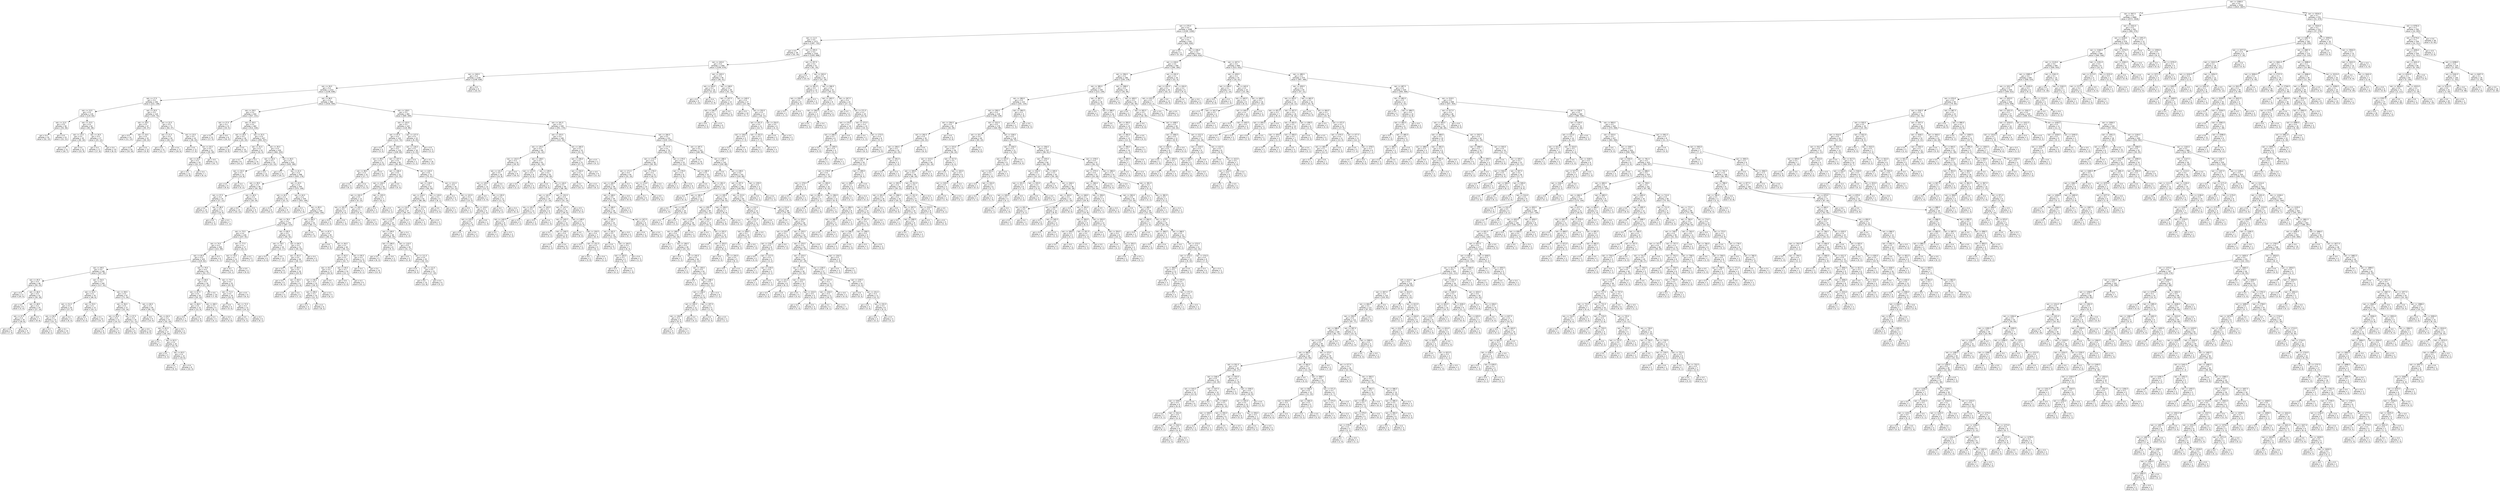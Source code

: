 digraph Tree {
node [shape=box, style="rounded", color="black", fontname=helvetica] ;
edge [fontname=helvetica] ;
0 [label="rain <= 2390.0\ngini = 0.5\nsamples = 3356\nvalue = [2623, 2607]"] ;
1 [label="rain <= 907.5\ngini = 0.5\nsamples = 2880\nvalue = [2572, 1928]"] ;
0 -> 1 [labeldistance=2.5, labelangle=45, headlabel="True"] ;
2 [label="rain <= 275.0\ngini = 0.5\nsamples = 2289\nvalue = [2190, 1358]"] ;
1 -> 2 ;
3 [label="rain <= 11.5\ngini = 0.5\nsamples = 1371\nvalue = [1387, 732]"] ;
2 -> 3 ;
4 [label="gini = 0.5\nsamples = 36\nvalue = [32, 34]"] ;
3 -> 4 ;
5 [label="rain <= 255.5\ngini = 0.4\nsamples = 1335\nvalue = [1355, 698]"] ;
3 -> 5 ;
6 [label="rain <= 243.0\ngini = 0.5\nsamples = 1284\nvalue = [1294, 679]"] ;
5 -> 6 ;
7 [label="rain <= 240.5\ngini = 0.4\nsamples = 1228\nvalue = [1248, 638]"] ;
6 -> 7 ;
8 [label="rain <= 26.5\ngini = 0.4\nsamples = 1222\nvalue = [1238, 638]"] ;
7 -> 8 ;
9 [label="rain <= 17.5\ngini = 0.5\nsamples = 236\nvalue = [222, 138]"] ;
8 -> 9 ;
10 [label="rain <= 13.5\ngini = 0.5\nsamples = 118\nvalue = [119, 64]"] ;
9 -> 10 ;
11 [label="rain <= 12.5\ngini = 0.5\nsamples = 56\nvalue = [54, 36]"] ;
10 -> 11 ;
12 [label="gini = 0.4\nsamples = 33\nvalue = [32, 15]"] ;
11 -> 12 ;
13 [label="gini = 0.5\nsamples = 23\nvalue = [22, 21]"] ;
11 -> 13 ;
14 [label="rain <= 15.5\ngini = 0.4\nsamples = 62\nvalue = [65, 28]"] ;
10 -> 14 ;
15 [label="rain <= 14.5\ngini = 0.4\nsamples = 35\nvalue = [40, 16]"] ;
14 -> 15 ;
16 [label="gini = 0.4\nsamples = 13\nvalue = [18, 7]"] ;
15 -> 16 ;
17 [label="gini = 0.4\nsamples = 22\nvalue = [22, 9]"] ;
15 -> 17 ;
18 [label="rain <= 16.5\ngini = 0.4\nsamples = 27\nvalue = [25, 12]"] ;
14 -> 18 ;
19 [label="gini = 0.4\nsamples = 17\nvalue = [17, 8]"] ;
18 -> 19 ;
20 [label="gini = 0.4\nsamples = 10\nvalue = [8, 4]"] ;
18 -> 20 ;
21 [label="rain <= 20.5\ngini = 0.5\nsamples = 118\nvalue = [103, 74]"] ;
9 -> 21 ;
22 [label="rain <= 18.5\ngini = 0.5\nsamples = 47\nvalue = [39, 37]"] ;
21 -> 22 ;
23 [label="gini = 0.5\nsamples = 14\nvalue = [11, 13]"] ;
22 -> 23 ;
24 [label="rain <= 19.5\ngini = 0.5\nsamples = 33\nvalue = [28, 24]"] ;
22 -> 24 ;
25 [label="gini = 0.5\nsamples = 20\nvalue = [19, 16]"] ;
24 -> 25 ;
26 [label="gini = 0.5\nsamples = 13\nvalue = [9, 8]"] ;
24 -> 26 ;
27 [label="rain <= 22.5\ngini = 0.5\nsamples = 71\nvalue = [64, 37]"] ;
21 -> 27 ;
28 [label="rain <= 21.5\ngini = 0.4\nsamples = 29\nvalue = [28, 13]"] ;
27 -> 28 ;
29 [label="gini = 0.5\nsamples = 12\nvalue = [12, 7]"] ;
28 -> 29 ;
30 [label="gini = 0.4\nsamples = 17\nvalue = [16, 6]"] ;
28 -> 30 ;
31 [label="rain <= 23.5\ngini = 0.5\nsamples = 42\nvalue = [36, 24]"] ;
27 -> 31 ;
32 [label="gini = 0.5\nsamples = 11\nvalue = [7, 6]"] ;
31 -> 32 ;
33 [label="rain <= 25.5\ngini = 0.5\nsamples = 31\nvalue = [29, 18]"] ;
31 -> 33 ;
34 [label="rain <= 24.5\ngini = 0.5\nsamples = 19\nvalue = [19, 11]"] ;
33 -> 34 ;
35 [label="gini = 0.5\nsamples = 12\nvalue = [13, 8]"] ;
34 -> 35 ;
36 [label="gini = 0.4\nsamples = 7\nvalue = [6, 3]"] ;
34 -> 36 ;
37 [label="gini = 0.5\nsamples = 12\nvalue = [10, 7]"] ;
33 -> 37 ;
38 [label="rain <= 96.5\ngini = 0.4\nsamples = 986\nvalue = [1016, 500]"] ;
8 -> 38 ;
39 [label="rain <= 28.5\ngini = 0.4\nsamples = 504\nvalue = [547, 231]"] ;
38 -> 39 ;
40 [label="rain <= 27.5\ngini = 0.2\nsamples = 21\nvalue = [33, 5]"] ;
39 -> 40 ;
41 [label="gini = 0.4\nsamples = 13\nvalue = [17, 5]"] ;
40 -> 41 ;
42 [label="gini = 0.0\nsamples = 8\nvalue = [16, 0]"] ;
40 -> 42 ;
43 [label="rain <= 30.5\ngini = 0.4\nsamples = 483\nvalue = [514, 226]"] ;
39 -> 43 ;
44 [label="rain <= 29.5\ngini = 0.5\nsamples = 26\nvalue = [20, 19]"] ;
43 -> 44 ;
45 [label="gini = 0.5\nsamples = 12\nvalue = [9, 9]"] ;
44 -> 45 ;
46 [label="gini = 0.5\nsamples = 14\nvalue = [11, 10]"] ;
44 -> 46 ;
47 [label="rain <= 32.5\ngini = 0.4\nsamples = 457\nvalue = [494, 207]"] ;
43 -> 47 ;
48 [label="rain <= 31.5\ngini = 0.2\nsamples = 22\nvalue = [32, 4]"] ;
47 -> 48 ;
49 [label="gini = 0.2\nsamples = 8\nvalue = [14, 2]"] ;
48 -> 49 ;
50 [label="gini = 0.2\nsamples = 14\nvalue = [18, 2]"] ;
48 -> 50 ;
51 [label="rain <= 35.5\ngini = 0.4\nsamples = 435\nvalue = [462, 203]"] ;
47 -> 51 ;
52 [label="rain <= 34.5\ngini = 0.5\nsamples = 25\nvalue = [23, 23]"] ;
51 -> 52 ;
53 [label="rain <= 33.5\ngini = 0.5\nsamples = 14\nvalue = [14, 8]"] ;
52 -> 53 ;
54 [label="gini = 0.5\nsamples = 9\nvalue = [9, 6]"] ;
53 -> 54 ;
55 [label="gini = 0.4\nsamples = 5\nvalue = [5, 2]"] ;
53 -> 55 ;
56 [label="gini = 0.5\nsamples = 11\nvalue = [9, 15]"] ;
52 -> 56 ;
57 [label="rain <= 36.5\ngini = 0.4\nsamples = 410\nvalue = [439, 180]"] ;
51 -> 57 ;
58 [label="gini = 0.1\nsamples = 12\nvalue = [19, 1]"] ;
57 -> 58 ;
59 [label="rain <= 41.5\ngini = 0.4\nsamples = 398\nvalue = [420, 179]"] ;
57 -> 59 ;
60 [label="rain <= 39.5\ngini = 0.5\nsamples = 48\nvalue = [45, 30]"] ;
59 -> 60 ;
61 [label="rain <= 37.5\ngini = 0.4\nsamples = 24\nvalue = [27, 11]"] ;
60 -> 61 ;
62 [label="gini = 0.4\nsamples = 13\nvalue = [17, 5]"] ;
61 -> 62 ;
63 [label="rain <= 38.5\ngini = 0.5\nsamples = 11\nvalue = [10, 6]"] ;
61 -> 63 ;
64 [label="gini = 0.5\nsamples = 4\nvalue = [3, 4]"] ;
63 -> 64 ;
65 [label="gini = 0.3\nsamples = 7\nvalue = [7, 2]"] ;
63 -> 65 ;
66 [label="rain <= 40.5\ngini = 0.5\nsamples = 24\nvalue = [18, 19]"] ;
60 -> 66 ;
67 [label="gini = 0.5\nsamples = 15\nvalue = [10, 12]"] ;
66 -> 67 ;
68 [label="gini = 0.5\nsamples = 9\nvalue = [8, 7]"] ;
66 -> 68 ;
69 [label="rain <= 43.5\ngini = 0.4\nsamples = 350\nvalue = [375, 149]"] ;
59 -> 69 ;
70 [label="rain <= 42.5\ngini = 0.2\nsamples = 16\nvalue = [22, 3]"] ;
69 -> 70 ;
71 [label="gini = 0.3\nsamples = 8\nvalue = [10, 2]"] ;
70 -> 71 ;
72 [label="gini = 0.1\nsamples = 8\nvalue = [12, 1]"] ;
70 -> 72 ;
73 [label="rain <= 44.5\ngini = 0.4\nsamples = 334\nvalue = [353, 146]"] ;
69 -> 73 ;
74 [label="gini = 0.2\nsamples = 4\nvalue = [1, 6]"] ;
73 -> 74 ;
75 [label="rain <= 85.5\ngini = 0.4\nsamples = 330\nvalue = [352, 140]"] ;
73 -> 75 ;
76 [label="rain <= 78.5\ngini = 0.4\nsamples = 276\nvalue = [287, 123]"] ;
75 -> 76 ;
77 [label="rain <= 75.5\ngini = 0.4\nsamples = 226\nvalue = [247, 91]"] ;
76 -> 77 ;
78 [label="rain <= 74.5\ngini = 0.4\nsamples = 209\nvalue = [221, 89]"] ;
77 -> 78 ;
79 [label="rain <= 65.5\ngini = 0.4\nsamples = 203\nvalue = [219, 82]"] ;
78 -> 79 ;
80 [label="rain <= 49.5\ngini = 0.4\nsamples = 148\nvalue = [167, 55]"] ;
79 -> 80 ;
81 [label="rain <= 45.5\ngini = 0.4\nsamples = 48\nvalue = [50, 23]"] ;
80 -> 81 ;
82 [label="gini = 0.3\nsamples = 17\nvalue = [20, 5]"] ;
81 -> 82 ;
83 [label="rain <= 46.5\ngini = 0.5\nsamples = 31\nvalue = [30, 18]"] ;
81 -> 83 ;
84 [label="gini = 0.5\nsamples = 6\nvalue = [3, 4]"] ;
83 -> 84 ;
85 [label="rain <= 48.5\ngini = 0.4\nsamples = 25\nvalue = [27, 14]"] ;
83 -> 85 ;
86 [label="rain <= 47.5\ngini = 0.4\nsamples = 18\nvalue = [18, 8]"] ;
85 -> 86 ;
87 [label="gini = 0.5\nsamples = 9\nvalue = [7, 4]"] ;
86 -> 87 ;
88 [label="gini = 0.4\nsamples = 9\nvalue = [11, 4]"] ;
86 -> 88 ;
89 [label="gini = 0.5\nsamples = 7\nvalue = [9, 6]"] ;
85 -> 89 ;
90 [label="rain <= 54.5\ngini = 0.3\nsamples = 100\nvalue = [117, 32]"] ;
80 -> 90 ;
91 [label="rain <= 52.5\ngini = 0.2\nsamples = 33\nvalue = [46, 6]"] ;
90 -> 91 ;
92 [label="rain <= 51.5\ngini = 0.3\nsamples = 20\nvalue = [27, 5]"] ;
91 -> 92 ;
93 [label="rain <= 50.5\ngini = 0.2\nsamples = 15\nvalue = [21, 2]"] ;
92 -> 93 ;
94 [label="gini = 0.2\nsamples = 5\nvalue = [8, 1]"] ;
93 -> 94 ;
95 [label="gini = 0.1\nsamples = 10\nvalue = [13, 1]"] ;
93 -> 95 ;
96 [label="gini = 0.4\nsamples = 5\nvalue = [6, 3]"] ;
92 -> 96 ;
97 [label="rain <= 53.5\ngini = 0.1\nsamples = 13\nvalue = [19, 1]"] ;
91 -> 97 ;
98 [label="gini = 0.0\nsamples = 3\nvalue = [4, 0]"] ;
97 -> 98 ;
99 [label="gini = 0.1\nsamples = 10\nvalue = [15, 1]"] ;
97 -> 99 ;
100 [label="rain <= 58.5\ngini = 0.4\nsamples = 67\nvalue = [71, 26]"] ;
90 -> 100 ;
101 [label="rain <= 56.5\ngini = 0.5\nsamples = 27\nvalue = [25, 16]"] ;
100 -> 101 ;
102 [label="rain <= 55.5\ngini = 0.4\nsamples = 11\nvalue = [14, 5]"] ;
101 -> 102 ;
103 [label="gini = 0.5\nsamples = 6\nvalue = [5, 5]"] ;
102 -> 103 ;
104 [label="gini = 0.0\nsamples = 5\nvalue = [9, 0]"] ;
102 -> 104 ;
105 [label="rain <= 57.5\ngini = 0.5\nsamples = 16\nvalue = [11, 11]"] ;
101 -> 105 ;
106 [label="gini = 0.4\nsamples = 6\nvalue = [2, 6]"] ;
105 -> 106 ;
107 [label="gini = 0.5\nsamples = 10\nvalue = [9, 5]"] ;
105 -> 107 ;
108 [label="rain <= 60.5\ngini = 0.3\nsamples = 40\nvalue = [46, 10]"] ;
100 -> 108 ;
109 [label="gini = 0.0\nsamples = 9\nvalue = [14, 0]"] ;
108 -> 109 ;
110 [label="rain <= 64.5\ngini = 0.4\nsamples = 31\nvalue = [32, 10]"] ;
108 -> 110 ;
111 [label="rain <= 61.5\ngini = 0.4\nsamples = 27\nvalue = [28, 10]"] ;
110 -> 111 ;
112 [label="gini = 0.2\nsamples = 7\nvalue = [6, 1]"] ;
111 -> 112 ;
113 [label="rain <= 62.5\ngini = 0.4\nsamples = 20\nvalue = [22, 9]"] ;
111 -> 113 ;
114 [label="gini = 0.5\nsamples = 5\nvalue = [3, 3]"] ;
113 -> 114 ;
115 [label="rain <= 63.5\ngini = 0.4\nsamples = 15\nvalue = [19, 6]"] ;
113 -> 115 ;
116 [label="gini = 0.4\nsamples = 7\nvalue = [9, 3]"] ;
115 -> 116 ;
117 [label="gini = 0.4\nsamples = 8\nvalue = [10, 3]"] ;
115 -> 117 ;
118 [label="gini = 0.0\nsamples = 4\nvalue = [4, 0]"] ;
110 -> 118 ;
119 [label="rain <= 70.5\ngini = 0.4\nsamples = 55\nvalue = [52, 27]"] ;
79 -> 119 ;
120 [label="rain <= 69.5\ngini = 0.5\nsamples = 30\nvalue = [27, 18]"] ;
119 -> 120 ;
121 [label="rain <= 67.5\ngini = 0.4\nsamples = 20\nvalue = [20, 10]"] ;
120 -> 121 ;
122 [label="rain <= 66.5\ngini = 0.5\nsamples = 15\nvalue = [12, 9]"] ;
121 -> 122 ;
123 [label="gini = 0.5\nsamples = 7\nvalue = [7, 5]"] ;
122 -> 123 ;
124 [label="gini = 0.5\nsamples = 8\nvalue = [5, 4]"] ;
122 -> 124 ;
125 [label="rain <= 68.5\ngini = 0.2\nsamples = 5\nvalue = [8, 1]"] ;
121 -> 125 ;
126 [label="gini = 0.3\nsamples = 3\nvalue = [4, 1]"] ;
125 -> 126 ;
127 [label="gini = 0.0\nsamples = 2\nvalue = [4, 0]"] ;
125 -> 127 ;
128 [label="gini = 0.5\nsamples = 10\nvalue = [7, 8]"] ;
120 -> 128 ;
129 [label="rain <= 73.5\ngini = 0.4\nsamples = 25\nvalue = [25, 9]"] ;
119 -> 129 ;
130 [label="rain <= 71.5\ngini = 0.3\nsamples = 16\nvalue = [19, 4]"] ;
129 -> 130 ;
131 [label="gini = 0.0\nsamples = 4\nvalue = [5, 0]"] ;
130 -> 131 ;
132 [label="rain <= 72.5\ngini = 0.3\nsamples = 12\nvalue = [14, 4]"] ;
130 -> 132 ;
133 [label="gini = 0.5\nsamples = 6\nvalue = [5, 3]"] ;
132 -> 133 ;
134 [label="gini = 0.2\nsamples = 6\nvalue = [9, 1]"] ;
132 -> 134 ;
135 [label="gini = 0.5\nsamples = 9\nvalue = [6, 5]"] ;
129 -> 135 ;
136 [label="gini = 0.3\nsamples = 6\nvalue = [2, 7]"] ;
78 -> 136 ;
137 [label="rain <= 77.5\ngini = 0.1\nsamples = 17\nvalue = [26, 2]"] ;
77 -> 137 ;
138 [label="rain <= 76.5\ngini = 0.1\nsamples = 12\nvalue = [19, 1]"] ;
137 -> 138 ;
139 [label="gini = 0.2\nsamples = 8\nvalue = [10, 1]"] ;
138 -> 139 ;
140 [label="gini = 0.0\nsamples = 4\nvalue = [9, 0]"] ;
138 -> 140 ;
141 [label="gini = 0.2\nsamples = 5\nvalue = [7, 1]"] ;
137 -> 141 ;
142 [label="rain <= 80.5\ngini = 0.5\nsamples = 50\nvalue = [40, 32]"] ;
76 -> 142 ;
143 [label="rain <= 79.5\ngini = 0.5\nsamples = 19\nvalue = [10, 17]"] ;
142 -> 143 ;
144 [label="gini = 0.4\nsamples = 6\nvalue = [3, 6]"] ;
143 -> 144 ;
145 [label="gini = 0.5\nsamples = 13\nvalue = [7, 11]"] ;
143 -> 145 ;
146 [label="rain <= 84.5\ngini = 0.4\nsamples = 31\nvalue = [30, 15]"] ;
142 -> 146 ;
147 [label="rain <= 81.5\ngini = 0.4\nsamples = 26\nvalue = [28, 11]"] ;
146 -> 147 ;
148 [label="gini = 0.3\nsamples = 8\nvalue = [9, 2]"] ;
147 -> 148 ;
149 [label="rain <= 82.5\ngini = 0.4\nsamples = 18\nvalue = [19, 9]"] ;
147 -> 149 ;
150 [label="gini = 0.4\nsamples = 9\nvalue = [8, 3]"] ;
149 -> 150 ;
151 [label="rain <= 83.5\ngini = 0.5\nsamples = 9\nvalue = [11, 6]"] ;
149 -> 151 ;
152 [label="gini = 0.5\nsamples = 4\nvalue = [4, 3]"] ;
151 -> 152 ;
153 [label="gini = 0.4\nsamples = 5\nvalue = [7, 3]"] ;
151 -> 153 ;
154 [label="gini = 0.4\nsamples = 5\nvalue = [2, 4]"] ;
146 -> 154 ;
155 [label="rain <= 86.5\ngini = 0.3\nsamples = 54\nvalue = [65, 17]"] ;
75 -> 155 ;
156 [label="gini = 0.0\nsamples = 9\nvalue = [17, 0]"] ;
155 -> 156 ;
157 [label="rain <= 87.5\ngini = 0.4\nsamples = 45\nvalue = [48, 17]"] ;
155 -> 157 ;
158 [label="gini = 0.0\nsamples = 5\nvalue = [0, 5]"] ;
157 -> 158 ;
159 [label="rain <= 94.5\ngini = 0.3\nsamples = 40\nvalue = [48, 12]"] ;
157 -> 159 ;
160 [label="rain <= 92.5\ngini = 0.3\nsamples = 27\nvalue = [32, 7]"] ;
159 -> 160 ;
161 [label="rain <= 91.5\ngini = 0.4\nsamples = 17\nvalue = [20, 6]"] ;
160 -> 161 ;
162 [label="rain <= 90.5\ngini = 0.3\nsamples = 15\nvalue = [18, 4]"] ;
161 -> 162 ;
163 [label="rain <= 89.0\ngini = 0.3\nsamples = 10\nvalue = [12, 3]"] ;
162 -> 163 ;
164 [label="gini = 0.3\nsamples = 4\nvalue = [4, 1]"] ;
163 -> 164 ;
165 [label="gini = 0.3\nsamples = 6\nvalue = [8, 2]"] ;
163 -> 165 ;
166 [label="gini = 0.2\nsamples = 5\nvalue = [6, 1]"] ;
162 -> 166 ;
167 [label="gini = 0.5\nsamples = 2\nvalue = [2, 2]"] ;
161 -> 167 ;
168 [label="rain <= 93.5\ngini = 0.1\nsamples = 10\nvalue = [12, 1]"] ;
160 -> 168 ;
169 [label="gini = 0.0\nsamples = 1\nvalue = [2, 0]"] ;
168 -> 169 ;
170 [label="gini = 0.2\nsamples = 9\nvalue = [10, 1]"] ;
168 -> 170 ;
171 [label="rain <= 95.5\ngini = 0.4\nsamples = 13\nvalue = [16, 5]"] ;
159 -> 171 ;
172 [label="gini = 0.4\nsamples = 3\nvalue = [3, 1]"] ;
171 -> 172 ;
173 [label="gini = 0.4\nsamples = 10\nvalue = [13, 4]"] ;
171 -> 173 ;
174 [label="rain <= 128.5\ngini = 0.5\nsamples = 482\nvalue = [469, 269]"] ;
38 -> 174 ;
175 [label="rain <= 125.5\ngini = 0.5\nsamples = 143\nvalue = [118, 99]"] ;
174 -> 175 ;
176 [label="rain <= 97.5\ngini = 0.5\nsamples = 120\nvalue = [112, 74]"] ;
175 -> 176 ;
177 [label="gini = 0.5\nsamples = 4\nvalue = [3, 5]"] ;
176 -> 177 ;
178 [label="rain <= 100.5\ngini = 0.5\nsamples = 116\nvalue = [109, 69]"] ;
176 -> 178 ;
179 [label="rain <= 99.5\ngini = 0.4\nsamples = 21\nvalue = [24, 9]"] ;
178 -> 179 ;
180 [label="rain <= 98.5\ngini = 0.4\nsamples = 15\nvalue = [17, 7]"] ;
179 -> 180 ;
181 [label="gini = 0.4\nsamples = 4\nvalue = [6, 2]"] ;
180 -> 181 ;
182 [label="gini = 0.4\nsamples = 11\nvalue = [11, 5]"] ;
180 -> 182 ;
183 [label="gini = 0.3\nsamples = 6\nvalue = [7, 2]"] ;
179 -> 183 ;
184 [label="rain <= 107.5\ngini = 0.5\nsamples = 95\nvalue = [85, 60]"] ;
178 -> 184 ;
185 [label="rain <= 106.5\ngini = 0.5\nsamples = 22\nvalue = [15, 19]"] ;
184 -> 185 ;
186 [label="rain <= 104.5\ngini = 0.5\nsamples = 20\nvalue = [15, 15]"] ;
185 -> 186 ;
187 [label="rain <= 102.5\ngini = 0.5\nsamples = 13\nvalue = [9, 13]"] ;
186 -> 187 ;
188 [label="rain <= 101.5\ngini = 0.5\nsamples = 6\nvalue = [4, 4]"] ;
187 -> 188 ;
189 [label="gini = 0.5\nsamples = 5\nvalue = [3, 4]"] ;
188 -> 189 ;
190 [label="gini = 0.0\nsamples = 1\nvalue = [1, 0]"] ;
188 -> 190 ;
191 [label="rain <= 103.5\ngini = 0.5\nsamples = 7\nvalue = [5, 9]"] ;
187 -> 191 ;
192 [label="gini = 0.4\nsamples = 2\nvalue = [1, 3]"] ;
191 -> 192 ;
193 [label="gini = 0.5\nsamples = 5\nvalue = [4, 6]"] ;
191 -> 193 ;
194 [label="rain <= 105.5\ngini = 0.4\nsamples = 7\nvalue = [6, 2]"] ;
186 -> 194 ;
195 [label="gini = 0.4\nsamples = 3\nvalue = [2, 1]"] ;
194 -> 195 ;
196 [label="gini = 0.3\nsamples = 4\nvalue = [4, 1]"] ;
194 -> 196 ;
197 [label="gini = 0.0\nsamples = 2\nvalue = [0, 4]"] ;
185 -> 197 ;
198 [label="rain <= 120.5\ngini = 0.5\nsamples = 73\nvalue = [70, 41]"] ;
184 -> 198 ;
199 [label="rain <= 118.5\ngini = 0.4\nsamples = 57\nvalue = [56, 29]"] ;
198 -> 199 ;
200 [label="rain <= 116.5\ngini = 0.5\nsamples = 52\nvalue = [48, 28]"] ;
199 -> 200 ;
201 [label="rain <= 114.5\ngini = 0.5\nsamples = 47\nvalue = [46, 24]"] ;
200 -> 201 ;
202 [label="rain <= 113.5\ngini = 0.5\nsamples = 43\nvalue = [42, 24]"] ;
201 -> 202 ;
203 [label="rain <= 109.5\ngini = 0.4\nsamples = 38\nvalue = [40, 20]"] ;
202 -> 203 ;
204 [label="rain <= 108.5\ngini = 0.4\nsamples = 8\nvalue = [9, 3]"] ;
203 -> 204 ;
205 [label="gini = 0.4\nsamples = 5\nvalue = [6, 3]"] ;
204 -> 205 ;
206 [label="gini = 0.0\nsamples = 3\nvalue = [3, 0]"] ;
204 -> 206 ;
207 [label="rain <= 110.5\ngini = 0.5\nsamples = 30\nvalue = [31, 17]"] ;
203 -> 207 ;
208 [label="gini = 0.5\nsamples = 5\nvalue = [5, 4]"] ;
207 -> 208 ;
209 [label="rain <= 111.5\ngini = 0.4\nsamples = 25\nvalue = [26, 13]"] ;
207 -> 209 ;
210 [label="gini = 0.4\nsamples = 4\nvalue = [9, 3]"] ;
209 -> 210 ;
211 [label="rain <= 112.5\ngini = 0.5\nsamples = 21\nvalue = [17, 10]"] ;
209 -> 211 ;
212 [label="gini = 0.5\nsamples = 15\nvalue = [12, 8]"] ;
211 -> 212 ;
213 [label="gini = 0.4\nsamples = 6\nvalue = [5, 2]"] ;
211 -> 213 ;
214 [label="gini = 0.4\nsamples = 5\nvalue = [2, 4]"] ;
202 -> 214 ;
215 [label="gini = 0.0\nsamples = 4\nvalue = [4, 0]"] ;
201 -> 215 ;
216 [label="rain <= 117.5\ngini = 0.4\nsamples = 5\nvalue = [2, 4]"] ;
200 -> 216 ;
217 [label="gini = 0.4\nsamples = 3\nvalue = [1, 3]"] ;
216 -> 217 ;
218 [label="gini = 0.5\nsamples = 2\nvalue = [1, 1]"] ;
216 -> 218 ;
219 [label="rain <= 119.5\ngini = 0.2\nsamples = 5\nvalue = [8, 1]"] ;
199 -> 219 ;
220 [label="gini = 0.0\nsamples = 2\nvalue = [3, 0]"] ;
219 -> 220 ;
221 [label="gini = 0.3\nsamples = 3\nvalue = [5, 1]"] ;
219 -> 221 ;
222 [label="rain <= 121.5\ngini = 0.5\nsamples = 16\nvalue = [14, 12]"] ;
198 -> 222 ;
223 [label="gini = 0.2\nsamples = 5\nvalue = [1, 7]"] ;
222 -> 223 ;
224 [label="rain <= 122.5\ngini = 0.4\nsamples = 11\nvalue = [13, 5]"] ;
222 -> 224 ;
225 [label="gini = 0.5\nsamples = 2\nvalue = [1, 1]"] ;
224 -> 225 ;
226 [label="rain <= 124.5\ngini = 0.4\nsamples = 9\nvalue = [12, 4]"] ;
224 -> 226 ;
227 [label="rain <= 123.5\ngini = 0.4\nsamples = 8\nvalue = [11, 4]"] ;
226 -> 227 ;
228 [label="gini = 0.3\nsamples = 5\nvalue = [7, 2]"] ;
227 -> 228 ;
229 [label="gini = 0.4\nsamples = 3\nvalue = [4, 2]"] ;
227 -> 229 ;
230 [label="gini = 0.0\nsamples = 1\nvalue = [1, 0]"] ;
226 -> 230 ;
231 [label="rain <= 127.5\ngini = 0.3\nsamples = 23\nvalue = [6, 25]"] ;
175 -> 231 ;
232 [label="rain <= 126.5\ngini = 0.2\nsamples = 18\nvalue = [3, 23]"] ;
231 -> 232 ;
233 [label="gini = 0.4\nsamples = 2\nvalue = [1, 2]"] ;
232 -> 233 ;
234 [label="gini = 0.2\nsamples = 16\nvalue = [2, 21]"] ;
232 -> 234 ;
235 [label="gini = 0.5\nsamples = 5\nvalue = [3, 2]"] ;
231 -> 235 ;
236 [label="rain <= 161.5\ngini = 0.4\nsamples = 339\nvalue = [351, 170]"] ;
174 -> 236 ;
237 [label="rain <= 153.5\ngini = 0.4\nsamples = 108\nvalue = [122, 45]"] ;
236 -> 237 ;
238 [label="rain <= 135.5\ngini = 0.4\nsamples = 85\nvalue = [91, 42]"] ;
237 -> 238 ;
239 [label="rain <= 132.5\ngini = 0.3\nsamples = 24\nvalue = [30, 8]"] ;
238 -> 239 ;
240 [label="rain <= 131.5\ngini = 0.5\nsamples = 16\nvalue = [14, 8]"] ;
239 -> 240 ;
241 [label="rain <= 129.5\ngini = 0.4\nsamples = 14\nvalue = [13, 5]"] ;
240 -> 241 ;
242 [label="gini = 0.0\nsamples = 2\nvalue = [2, 0]"] ;
241 -> 242 ;
243 [label="rain <= 130.5\ngini = 0.4\nsamples = 12\nvalue = [11, 5]"] ;
241 -> 243 ;
244 [label="gini = 0.4\nsamples = 6\nvalue = [5, 2]"] ;
243 -> 244 ;
245 [label="gini = 0.4\nsamples = 6\nvalue = [6, 3]"] ;
243 -> 245 ;
246 [label="gini = 0.4\nsamples = 2\nvalue = [1, 3]"] ;
240 -> 246 ;
247 [label="gini = 0.0\nsamples = 8\nvalue = [16, 0]"] ;
239 -> 247 ;
248 [label="rain <= 138.5\ngini = 0.5\nsamples = 61\nvalue = [61, 34]"] ;
238 -> 248 ;
249 [label="rain <= 137.0\ngini = 0.5\nsamples = 8\nvalue = [5, 6]"] ;
248 -> 249 ;
250 [label="gini = 0.5\nsamples = 3\nvalue = [2, 2]"] ;
249 -> 250 ;
251 [label="gini = 0.5\nsamples = 5\nvalue = [3, 4]"] ;
249 -> 251 ;
252 [label="rain <= 139.5\ngini = 0.4\nsamples = 53\nvalue = [56, 28]"] ;
248 -> 252 ;
253 [label="gini = 0.0\nsamples = 4\nvalue = [8, 0]"] ;
252 -> 253 ;
254 [label="rain <= 144.5\ngini = 0.5\nsamples = 49\nvalue = [48, 28]"] ;
252 -> 254 ;
255 [label="rain <= 142.5\ngini = 0.5\nsamples = 19\nvalue = [17, 14]"] ;
254 -> 255 ;
256 [label="rain <= 141.5\ngini = 0.5\nsamples = 13\nvalue = [13, 7]"] ;
255 -> 256 ;
257 [label="rain <= 140.5\ngini = 0.5\nsamples = 8\nvalue = [6, 5]"] ;
256 -> 257 ;
258 [label="gini = 0.5\nsamples = 4\nvalue = [2, 2]"] ;
257 -> 258 ;
259 [label="gini = 0.5\nsamples = 4\nvalue = [4, 3]"] ;
257 -> 259 ;
260 [label="gini = 0.3\nsamples = 5\nvalue = [7, 2]"] ;
256 -> 260 ;
261 [label="rain <= 143.5\ngini = 0.5\nsamples = 6\nvalue = [4, 7]"] ;
255 -> 261 ;
262 [label="gini = 0.5\nsamples = 4\nvalue = [3, 4]"] ;
261 -> 262 ;
263 [label="gini = 0.4\nsamples = 2\nvalue = [1, 3]"] ;
261 -> 263 ;
264 [label="rain <= 152.5\ngini = 0.4\nsamples = 30\nvalue = [31, 14]"] ;
254 -> 264 ;
265 [label="rain <= 147.5\ngini = 0.4\nsamples = 25\nvalue = [26, 9]"] ;
264 -> 265 ;
266 [label="rain <= 145.5\ngini = 0.4\nsamples = 14\nvalue = [12, 6]"] ;
265 -> 266 ;
267 [label="gini = 0.4\nsamples = 4\nvalue = [4, 2]"] ;
266 -> 267 ;
268 [label="rain <= 146.5\ngini = 0.4\nsamples = 10\nvalue = [8, 4]"] ;
266 -> 268 ;
269 [label="gini = 0.4\nsamples = 2\nvalue = [2, 1]"] ;
268 -> 269 ;
270 [label="gini = 0.4\nsamples = 8\nvalue = [6, 3]"] ;
268 -> 270 ;
271 [label="rain <= 149.5\ngini = 0.3\nsamples = 11\nvalue = [14, 3]"] ;
265 -> 271 ;
272 [label="gini = 0.0\nsamples = 4\nvalue = [6, 0]"] ;
271 -> 272 ;
273 [label="rain <= 150.5\ngini = 0.4\nsamples = 7\nvalue = [8, 3]"] ;
271 -> 273 ;
274 [label="gini = 0.5\nsamples = 2\nvalue = [2, 2]"] ;
273 -> 274 ;
275 [label="rain <= 151.5\ngini = 0.2\nsamples = 5\nvalue = [6, 1]"] ;
273 -> 275 ;
276 [label="gini = 0.0\nsamples = 2\nvalue = [3, 0]"] ;
275 -> 276 ;
277 [label="gini = 0.4\nsamples = 3\nvalue = [3, 1]"] ;
275 -> 277 ;
278 [label="gini = 0.5\nsamples = 5\nvalue = [5, 5]"] ;
264 -> 278 ;
279 [label="rain <= 160.5\ngini = 0.2\nsamples = 23\nvalue = [31, 3]"] ;
237 -> 279 ;
280 [label="rain <= 156.0\ngini = 0.1\nsamples = 21\nvalue = [27, 2]"] ;
279 -> 280 ;
281 [label="rain <= 154.5\ngini = 0.2\nsamples = 12\nvalue = [16, 2]"] ;
280 -> 281 ;
282 [label="gini = 0.2\nsamples = 6\nvalue = [10, 1]"] ;
281 -> 282 ;
283 [label="gini = 0.2\nsamples = 6\nvalue = [6, 1]"] ;
281 -> 283 ;
284 [label="gini = 0.0\nsamples = 9\nvalue = [11, 0]"] ;
280 -> 284 ;
285 [label="gini = 0.3\nsamples = 2\nvalue = [4, 1]"] ;
279 -> 285 ;
286 [label="rain <= 184.5\ngini = 0.5\nsamples = 231\nvalue = [229, 125]"] ;
236 -> 286 ;
287 [label="rain <= 177.5\ngini = 0.5\nsamples = 79\nvalue = [63, 57]"] ;
286 -> 287 ;
288 [label="rain <= 172.5\ngini = 0.5\nsamples = 56\nvalue = [49, 35]"] ;
287 -> 288 ;
289 [label="rain <= 171.5\ngini = 0.5\nsamples = 44\nvalue = [31, 33]"] ;
288 -> 289 ;
290 [label="rain <= 169.5\ngini = 0.5\nsamples = 36\nvalue = [30, 24]"] ;
289 -> 290 ;
291 [label="rain <= 168.5\ngini = 0.5\nsamples = 30\nvalue = [21, 24]"] ;
290 -> 291 ;
292 [label="rain <= 166.5\ngini = 0.5\nsamples = 26\nvalue = [20, 19]"] ;
291 -> 292 ;
293 [label="rain <= 165.5\ngini = 0.5\nsamples = 20\nvalue = [12, 17]"] ;
292 -> 293 ;
294 [label="rain <= 162.5\ngini = 0.5\nsamples = 16\nvalue = [12, 10]"] ;
293 -> 294 ;
295 [label="gini = 0.5\nsamples = 9\nvalue = [6, 7]"] ;
294 -> 295 ;
296 [label="rain <= 164.5\ngini = 0.4\nsamples = 7\nvalue = [6, 3]"] ;
294 -> 296 ;
297 [label="rain <= 163.5\ngini = 0.3\nsamples = 5\nvalue = [5, 1]"] ;
296 -> 297 ;
298 [label="gini = 0.3\nsamples = 4\nvalue = [4, 1]"] ;
297 -> 298 ;
299 [label="gini = 0.0\nsamples = 1\nvalue = [1, 0]"] ;
297 -> 299 ;
300 [label="gini = 0.4\nsamples = 2\nvalue = [1, 2]"] ;
296 -> 300 ;
301 [label="gini = 0.0\nsamples = 4\nvalue = [0, 7]"] ;
293 -> 301 ;
302 [label="rain <= 167.5\ngini = 0.3\nsamples = 6\nvalue = [8, 2]"] ;
292 -> 302 ;
303 [label="gini = 0.0\nsamples = 2\nvalue = [2, 0]"] ;
302 -> 303 ;
304 [label="gini = 0.4\nsamples = 4\nvalue = [6, 2]"] ;
302 -> 304 ;
305 [label="gini = 0.3\nsamples = 4\nvalue = [1, 5]"] ;
291 -> 305 ;
306 [label="gini = 0.0\nsamples = 6\nvalue = [9, 0]"] ;
290 -> 306 ;
307 [label="gini = 0.2\nsamples = 8\nvalue = [1, 9]"] ;
289 -> 307 ;
308 [label="rain <= 176.5\ngini = 0.2\nsamples = 12\nvalue = [18, 2]"] ;
288 -> 308 ;
309 [label="rain <= 174.0\ngini = 0.1\nsamples = 10\nvalue = [15, 1]"] ;
308 -> 309 ;
310 [label="gini = 0.2\nsamples = 6\nvalue = [10, 1]"] ;
309 -> 310 ;
311 [label="gini = 0.0\nsamples = 4\nvalue = [5, 0]"] ;
309 -> 311 ;
312 [label="gini = 0.4\nsamples = 2\nvalue = [3, 1]"] ;
308 -> 312 ;
313 [label="rain <= 179.5\ngini = 0.5\nsamples = 23\nvalue = [14, 22]"] ;
287 -> 313 ;
314 [label="rain <= 178.5\ngini = 0.4\nsamples = 8\nvalue = [3, 9]"] ;
313 -> 314 ;
315 [label="gini = 0.0\nsamples = 2\nvalue = [0, 2]"] ;
314 -> 315 ;
316 [label="gini = 0.4\nsamples = 6\nvalue = [3, 7]"] ;
314 -> 316 ;
317 [label="rain <= 180.5\ngini = 0.5\nsamples = 15\nvalue = [11, 13]"] ;
313 -> 317 ;
318 [label="gini = 0.0\nsamples = 2\nvalue = [4, 0]"] ;
317 -> 318 ;
319 [label="rain <= 181.5\ngini = 0.5\nsamples = 13\nvalue = [7, 13]"] ;
317 -> 319 ;
320 [label="gini = 0.0\nsamples = 1\nvalue = [0, 3]"] ;
319 -> 320 ;
321 [label="rain <= 182.5\ngini = 0.5\nsamples = 12\nvalue = [7, 10]"] ;
319 -> 321 ;
322 [label="gini = 0.0\nsamples = 2\nvalue = [2, 0]"] ;
321 -> 322 ;
323 [label="rain <= 183.5\ngini = 0.4\nsamples = 10\nvalue = [5, 10]"] ;
321 -> 323 ;
324 [label="gini = 0.3\nsamples = 7\nvalue = [2, 8]"] ;
323 -> 324 ;
325 [label="gini = 0.5\nsamples = 3\nvalue = [3, 2]"] ;
323 -> 325 ;
326 [label="rain <= 187.5\ngini = 0.4\nsamples = 152\nvalue = [166, 68]"] ;
286 -> 326 ;
327 [label="gini = 0.0\nsamples = 10\nvalue = [16, 0]"] ;
326 -> 327 ;
328 [label="rain <= 188.5\ngini = 0.4\nsamples = 142\nvalue = [150, 68]"] ;
326 -> 328 ;
329 [label="gini = 0.0\nsamples = 1\nvalue = [0, 2]"] ;
328 -> 329 ;
330 [label="rain <= 238.5\ngini = 0.4\nsamples = 141\nvalue = [150, 66]"] ;
328 -> 330 ;
331 [label="rain <= 207.5\ngini = 0.4\nsamples = 138\nvalue = [149, 63]"] ;
330 -> 331 ;
332 [label="rain <= 205.5\ngini = 0.5\nsamples = 56\nvalue = [59, 32]"] ;
331 -> 332 ;
333 [label="rain <= 200.5\ngini = 0.4\nsamples = 49\nvalue = [51, 23]"] ;
332 -> 333 ;
334 [label="rain <= 199.5\ngini = 0.5\nsamples = 36\nvalue = [35, 19]"] ;
333 -> 334 ;
335 [label="rain <= 189.5\ngini = 0.4\nsamples = 33\nvalue = [34, 16]"] ;
334 -> 335 ;
336 [label="gini = 0.3\nsamples = 5\nvalue = [9, 2]"] ;
335 -> 336 ;
337 [label="rain <= 190.5\ngini = 0.5\nsamples = 28\nvalue = [25, 14]"] ;
335 -> 337 ;
338 [label="gini = 0.4\nsamples = 2\nvalue = [1, 2]"] ;
337 -> 338 ;
339 [label="rain <= 192.5\ngini = 0.4\nsamples = 26\nvalue = [24, 12]"] ;
337 -> 339 ;
340 [label="gini = 0.0\nsamples = 2\nvalue = [3, 0]"] ;
339 -> 340 ;
341 [label="rain <= 193.5\ngini = 0.5\nsamples = 24\nvalue = [21, 12]"] ;
339 -> 341 ;
342 [label="gini = 0.0\nsamples = 1\nvalue = [0, 1]"] ;
341 -> 342 ;
343 [label="rain <= 198.5\ngini = 0.5\nsamples = 23\nvalue = [21, 11]"] ;
341 -> 343 ;
344 [label="rain <= 196.5\ngini = 0.5\nsamples = 17\nvalue = [14, 9]"] ;
343 -> 344 ;
345 [label="rain <= 195.5\ngini = 0.4\nsamples = 12\nvalue = [13, 5]"] ;
344 -> 345 ;
346 [label="rain <= 194.5\ngini = 0.4\nsamples = 8\nvalue = [9, 3]"] ;
345 -> 346 ;
347 [label="gini = 0.4\nsamples = 5\nvalue = [6, 2]"] ;
346 -> 347 ;
348 [label="gini = 0.4\nsamples = 3\nvalue = [3, 1]"] ;
346 -> 348 ;
349 [label="gini = 0.4\nsamples = 4\nvalue = [4, 2]"] ;
345 -> 349 ;
350 [label="rain <= 197.5\ngini = 0.3\nsamples = 5\nvalue = [1, 4]"] ;
344 -> 350 ;
351 [label="gini = 0.0\nsamples = 3\nvalue = [0, 3]"] ;
350 -> 351 ;
352 [label="gini = 0.5\nsamples = 2\nvalue = [1, 1]"] ;
350 -> 352 ;
353 [label="gini = 0.3\nsamples = 6\nvalue = [7, 2]"] ;
343 -> 353 ;
354 [label="gini = 0.4\nsamples = 3\nvalue = [1, 3]"] ;
334 -> 354 ;
355 [label="rain <= 201.5\ngini = 0.3\nsamples = 13\nvalue = [16, 4]"] ;
333 -> 355 ;
356 [label="gini = 0.0\nsamples = 3\nvalue = [6, 0]"] ;
355 -> 356 ;
357 [label="rain <= 202.5\ngini = 0.4\nsamples = 10\nvalue = [10, 4]"] ;
355 -> 357 ;
358 [label="gini = 0.5\nsamples = 3\nvalue = [2, 2]"] ;
357 -> 358 ;
359 [label="rain <= 203.5\ngini = 0.3\nsamples = 7\nvalue = [8, 2]"] ;
357 -> 359 ;
360 [label="gini = 0.0\nsamples = 2\nvalue = [2, 0]"] ;
359 -> 360 ;
361 [label="rain <= 204.5\ngini = 0.4\nsamples = 5\nvalue = [6, 2]"] ;
359 -> 361 ;
362 [label="gini = 0.5\nsamples = 2\nvalue = [1, 1]"] ;
361 -> 362 ;
363 [label="gini = 0.3\nsamples = 3\nvalue = [5, 1]"] ;
361 -> 363 ;
364 [label="rain <= 206.5\ngini = 0.5\nsamples = 7\nvalue = [8, 9]"] ;
332 -> 364 ;
365 [label="gini = 0.5\nsamples = 5\nvalue = [6, 8]"] ;
364 -> 365 ;
366 [label="gini = 0.4\nsamples = 2\nvalue = [2, 1]"] ;
364 -> 366 ;
367 [label="rain <= 213.5\ngini = 0.4\nsamples = 82\nvalue = [90, 31]"] ;
331 -> 367 ;
368 [label="rain <= 212.5\ngini = 0.2\nsamples = 14\nvalue = [20, 3]"] ;
367 -> 368 ;
369 [label="rain <= 211.5\ngini = 0.3\nsamples = 11\nvalue = [15, 3]"] ;
368 -> 369 ;
370 [label="rain <= 208.5\ngini = 0.2\nsamples = 10\nvalue = [15, 2]"] ;
369 -> 370 ;
371 [label="gini = 0.3\nsamples = 5\nvalue = [8, 2]"] ;
370 -> 371 ;
372 [label="gini = 0.0\nsamples = 5\nvalue = [7, 0]"] ;
370 -> 372 ;
373 [label="gini = 0.0\nsamples = 1\nvalue = [0, 1]"] ;
369 -> 373 ;
374 [label="gini = 0.0\nsamples = 3\nvalue = [5, 0]"] ;
368 -> 374 ;
375 [label="rain <= 214.5\ngini = 0.4\nsamples = 68\nvalue = [70, 28]"] ;
367 -> 375 ;
376 [label="gini = 0.0\nsamples = 2\nvalue = [0, 3]"] ;
375 -> 376 ;
377 [label="rain <= 220.5\ngini = 0.4\nsamples = 66\nvalue = [70, 25]"] ;
375 -> 377 ;
378 [label="rain <= 219.5\ngini = 0.2\nsamples = 12\nvalue = [15, 2]"] ;
377 -> 378 ;
379 [label="rain <= 216.5\ngini = 0.3\nsamples = 8\nvalue = [8, 2]"] ;
378 -> 379 ;
380 [label="gini = 0.0\nsamples = 4\nvalue = [5, 0]"] ;
379 -> 380 ;
381 [label="rain <= 217.5\ngini = 0.5\nsamples = 4\nvalue = [3, 2]"] ;
379 -> 381 ;
382 [label="gini = 0.0\nsamples = 1\nvalue = [0, 1]"] ;
381 -> 382 ;
383 [label="rain <= 218.5\ngini = 0.4\nsamples = 3\nvalue = [3, 1]"] ;
381 -> 383 ;
384 [label="gini = 0.0\nsamples = 1\nvalue = [2, 0]"] ;
383 -> 384 ;
385 [label="gini = 0.5\nsamples = 2\nvalue = [1, 1]"] ;
383 -> 385 ;
386 [label="gini = 0.0\nsamples = 4\nvalue = [7, 0]"] ;
378 -> 386 ;
387 [label="rain <= 235.5\ngini = 0.4\nsamples = 54\nvalue = [55, 23]"] ;
377 -> 387 ;
388 [label="rain <= 233.5\ngini = 0.4\nsamples = 50\nvalue = [50, 23]"] ;
387 -> 388 ;
389 [label="rain <= 225.5\ngini = 0.4\nsamples = 45\nvalue = [47, 19]"] ;
388 -> 389 ;
390 [label="rain <= 222.5\ngini = 0.5\nsamples = 18\nvalue = [15, 10]"] ;
389 -> 390 ;
391 [label="rain <= 221.5\ngini = 0.4\nsamples = 8\nvalue = [8, 3]"] ;
390 -> 391 ;
392 [label="gini = 0.5\nsamples = 4\nvalue = [3, 3]"] ;
391 -> 392 ;
393 [label="gini = 0.0\nsamples = 4\nvalue = [5, 0]"] ;
391 -> 393 ;
394 [label="rain <= 223.5\ngini = 0.5\nsamples = 10\nvalue = [7, 7]"] ;
390 -> 394 ;
395 [label="gini = 0.5\nsamples = 5\nvalue = [3, 4]"] ;
394 -> 395 ;
396 [label="rain <= 224.5\ngini = 0.5\nsamples = 5\nvalue = [4, 3]"] ;
394 -> 396 ;
397 [label="gini = 0.0\nsamples = 1\nvalue = [1, 0]"] ;
396 -> 397 ;
398 [label="gini = 0.5\nsamples = 4\nvalue = [3, 3]"] ;
396 -> 398 ;
399 [label="rain <= 228.5\ngini = 0.3\nsamples = 27\nvalue = [32, 9]"] ;
389 -> 399 ;
400 [label="rain <= 227.5\ngini = 0.2\nsamples = 13\nvalue = [20, 3]"] ;
399 -> 400 ;
401 [label="rain <= 226.5\ngini = 0.3\nsamples = 11\nvalue = [16, 3]"] ;
400 -> 401 ;
402 [label="gini = 0.2\nsamples = 4\nvalue = [6, 1]"] ;
401 -> 402 ;
403 [label="gini = 0.3\nsamples = 7\nvalue = [10, 2]"] ;
401 -> 403 ;
404 [label="gini = 0.0\nsamples = 2\nvalue = [4, 0]"] ;
400 -> 404 ;
405 [label="rain <= 229.5\ngini = 0.4\nsamples = 14\nvalue = [12, 6]"] ;
399 -> 405 ;
406 [label="gini = 0.0\nsamples = 3\nvalue = [0, 3]"] ;
405 -> 406 ;
407 [label="rain <= 231.5\ngini = 0.3\nsamples = 11\nvalue = [12, 3]"] ;
405 -> 407 ;
408 [label="gini = 0.0\nsamples = 3\nvalue = [3, 0]"] ;
407 -> 408 ;
409 [label="rain <= 232.5\ngini = 0.4\nsamples = 8\nvalue = [9, 3]"] ;
407 -> 409 ;
410 [label="gini = 0.4\nsamples = 4\nvalue = [4, 2]"] ;
409 -> 410 ;
411 [label="gini = 0.3\nsamples = 4\nvalue = [5, 1]"] ;
409 -> 411 ;
412 [label="rain <= 234.5\ngini = 0.5\nsamples = 5\nvalue = [3, 4]"] ;
388 -> 412 ;
413 [label="gini = 0.5\nsamples = 3\nvalue = [2, 2]"] ;
412 -> 413 ;
414 [label="gini = 0.4\nsamples = 2\nvalue = [1, 2]"] ;
412 -> 414 ;
415 [label="gini = 0.0\nsamples = 4\nvalue = [5, 0]"] ;
387 -> 415 ;
416 [label="rain <= 239.5\ngini = 0.4\nsamples = 3\nvalue = [1, 3]"] ;
330 -> 416 ;
417 [label="gini = 0.0\nsamples = 1\nvalue = [0, 1]"] ;
416 -> 417 ;
418 [label="gini = 0.4\nsamples = 2\nvalue = [1, 2]"] ;
416 -> 418 ;
419 [label="gini = 0.0\nsamples = 6\nvalue = [10, 0]"] ;
7 -> 419 ;
420 [label="rain <= 245.5\ngini = 0.5\nsamples = 56\nvalue = [46, 41]"] ;
6 -> 420 ;
421 [label="rain <= 244.5\ngini = 0.3\nsamples = 16\nvalue = [5, 22]"] ;
420 -> 421 ;
422 [label="gini = 0.2\nsamples = 9\nvalue = [2, 13]"] ;
421 -> 422 ;
423 [label="gini = 0.4\nsamples = 7\nvalue = [3, 9]"] ;
421 -> 423 ;
424 [label="rain <= 248.5\ngini = 0.4\nsamples = 40\nvalue = [41, 19]"] ;
420 -> 424 ;
425 [label="rain <= 247.5\ngini = 0.1\nsamples = 13\nvalue = [18, 1]"] ;
424 -> 425 ;
426 [label="rain <= 246.5\ngini = 0.2\nsamples = 8\nvalue = [8, 1]"] ;
425 -> 426 ;
427 [label="gini = 0.0\nsamples = 2\nvalue = [3, 0]"] ;
426 -> 427 ;
428 [label="gini = 0.3\nsamples = 6\nvalue = [5, 1]"] ;
426 -> 428 ;
429 [label="gini = 0.0\nsamples = 5\nvalue = [10, 0]"] ;
425 -> 429 ;
430 [label="rain <= 249.5\ngini = 0.5\nsamples = 27\nvalue = [23, 18]"] ;
424 -> 430 ;
431 [label="gini = 0.5\nsamples = 10\nvalue = [5, 7]"] ;
430 -> 431 ;
432 [label="rain <= 253.5\ngini = 0.5\nsamples = 17\nvalue = [18, 11]"] ;
430 -> 432 ;
433 [label="rain <= 251.5\ngini = 0.4\nsamples = 11\nvalue = [14, 7]"] ;
432 -> 433 ;
434 [label="rain <= 250.5\ngini = 0.5\nsamples = 5\nvalue = [7, 5]"] ;
433 -> 434 ;
435 [label="gini = 0.0\nsamples = 1\nvalue = [1, 0]"] ;
434 -> 435 ;
436 [label="gini = 0.5\nsamples = 4\nvalue = [6, 5]"] ;
434 -> 436 ;
437 [label="rain <= 252.5\ngini = 0.3\nsamples = 6\nvalue = [7, 2]"] ;
433 -> 437 ;
438 [label="gini = 0.4\nsamples = 2\nvalue = [3, 1]"] ;
437 -> 438 ;
439 [label="gini = 0.3\nsamples = 4\nvalue = [4, 1]"] ;
437 -> 439 ;
440 [label="rain <= 254.5\ngini = 0.5\nsamples = 6\nvalue = [4, 4]"] ;
432 -> 440 ;
441 [label="gini = 0.5\nsamples = 3\nvalue = [2, 3]"] ;
440 -> 441 ;
442 [label="gini = 0.4\nsamples = 3\nvalue = [2, 1]"] ;
440 -> 442 ;
443 [label="rain <= 257.5\ngini = 0.4\nsamples = 51\nvalue = [61, 19]"] ;
5 -> 443 ;
444 [label="gini = 0.0\nsamples = 7\nvalue = [14, 0]"] ;
443 -> 444 ;
445 [label="rain <= 263.0\ngini = 0.4\nsamples = 44\nvalue = [47, 19]"] ;
443 -> 445 ;
446 [label="rain <= 261.0\ngini = 0.5\nsamples = 12\nvalue = [7, 7]"] ;
445 -> 446 ;
447 [label="rain <= 259.0\ngini = 0.4\nsamples = 8\nvalue = [6, 3]"] ;
446 -> 447 ;
448 [label="gini = 0.5\nsamples = 2\nvalue = [1, 1]"] ;
447 -> 448 ;
449 [label="gini = 0.4\nsamples = 6\nvalue = [5, 2]"] ;
447 -> 449 ;
450 [label="gini = 0.3\nsamples = 4\nvalue = [1, 4]"] ;
446 -> 450 ;
451 [label="rain <= 266.5\ngini = 0.4\nsamples = 32\nvalue = [40, 12]"] ;
445 -> 451 ;
452 [label="rain <= 265.5\ngini = 0.1\nsamples = 8\nvalue = [13, 1]"] ;
451 -> 452 ;
453 [label="rain <= 264.5\ngini = 0.3\nsamples = 3\nvalue = [4, 1]"] ;
452 -> 453 ;
454 [label="gini = 0.0\nsamples = 1\nvalue = [2, 0]"] ;
453 -> 454 ;
455 [label="gini = 0.4\nsamples = 2\nvalue = [2, 1]"] ;
453 -> 455 ;
456 [label="gini = 0.0\nsamples = 5\nvalue = [9, 0]"] ;
452 -> 456 ;
457 [label="rain <= 267.5\ngini = 0.4\nsamples = 24\nvalue = [27, 11]"] ;
451 -> 457 ;
458 [label="gini = 0.5\nsamples = 4\nvalue = [3, 5]"] ;
457 -> 458 ;
459 [label="rain <= 271.5\ngini = 0.3\nsamples = 20\nvalue = [24, 6]"] ;
457 -> 459 ;
460 [label="rain <= 270.5\ngini = 0.2\nsamples = 10\nvalue = [14, 2]"] ;
459 -> 460 ;
461 [label="rain <= 268.5\ngini = 0.3\nsamples = 6\nvalue = [7, 2]"] ;
460 -> 461 ;
462 [label="gini = 0.0\nsamples = 2\nvalue = [3, 0]"] ;
461 -> 462 ;
463 [label="rain <= 269.5\ngini = 0.4\nsamples = 4\nvalue = [4, 2]"] ;
461 -> 463 ;
464 [label="gini = 0.4\nsamples = 2\nvalue = [3, 1]"] ;
463 -> 464 ;
465 [label="gini = 0.5\nsamples = 2\nvalue = [1, 1]"] ;
463 -> 465 ;
466 [label="gini = 0.0\nsamples = 4\nvalue = [7, 0]"] ;
460 -> 466 ;
467 [label="rain <= 272.5\ngini = 0.4\nsamples = 10\nvalue = [10, 4]"] ;
459 -> 467 ;
468 [label="gini = 0.4\nsamples = 2\nvalue = [1, 2]"] ;
467 -> 468 ;
469 [label="rain <= 273.5\ngini = 0.3\nsamples = 8\nvalue = [9, 2]"] ;
467 -> 469 ;
470 [label="gini = 0.4\nsamples = 6\nvalue = [6, 2]"] ;
469 -> 470 ;
471 [label="gini = 0.0\nsamples = 2\nvalue = [3, 0]"] ;
469 -> 471 ;
472 [label="rain <= 277.5\ngini = 0.5\nsamples = 918\nvalue = [803, 626]"] ;
2 -> 472 ;
473 [label="gini = 0.0\nsamples = 4\nvalue = [0, 10]"] ;
472 -> 473 ;
474 [label="rain <= 436.5\ngini = 0.5\nsamples = 914\nvalue = [803, 616]"] ;
472 -> 474 ;
475 [label="rain <= 418.0\ngini = 0.5\nsamples = 306\nvalue = [290, 184]"] ;
474 -> 475 ;
476 [label="rain <= 394.5\ngini = 0.5\nsamples = 280\nvalue = [239, 178]"] ;
475 -> 476 ;
477 [label="rain <= 385.5\ngini = 0.5\nsamples = 240\nvalue = [213, 139]"] ;
476 -> 477 ;
478 [label="rain <= 383.5\ngini = 0.5\nsamples = 222\nvalue = [191, 134]"] ;
477 -> 478 ;
479 [label="rain <= 295.5\ngini = 0.5\nsamples = 218\nvalue = [190, 128]"] ;
478 -> 479 ;
480 [label="rain <= 294.0\ngini = 0.5\nsamples = 40\nvalue = [26, 29]"] ;
479 -> 480 ;
481 [label="rain <= 292.5\ngini = 0.5\nsamples = 35\nvalue = [26, 23]"] ;
480 -> 481 ;
482 [label="rain <= 290.5\ngini = 0.5\nsamples = 32\nvalue = [20, 23]"] ;
481 -> 482 ;
483 [label="rain <= 287.5\ngini = 0.5\nsamples = 29\nvalue = [19, 17]"] ;
482 -> 483 ;
484 [label="rain <= 279.5\ngini = 0.5\nsamples = 22\nvalue = [11, 14]"] ;
483 -> 484 ;
485 [label="rain <= 278.5\ngini = 0.4\nsamples = 6\nvalue = [2, 4]"] ;
484 -> 485 ;
486 [label="gini = 0.5\nsamples = 4\nvalue = [2, 2]"] ;
485 -> 486 ;
487 [label="gini = 0.0\nsamples = 2\nvalue = [0, 2]"] ;
485 -> 487 ;
488 [label="rain <= 283.0\ngini = 0.5\nsamples = 16\nvalue = [9, 10]"] ;
484 -> 488 ;
489 [label="rain <= 281.0\ngini = 0.4\nsamples = 4\nvalue = [3, 1]"] ;
488 -> 489 ;
490 [label="gini = 0.4\nsamples = 3\nvalue = [2, 1]"] ;
489 -> 490 ;
491 [label="gini = 0.0\nsamples = 1\nvalue = [1, 0]"] ;
489 -> 491 ;
492 [label="rain <= 284.5\ngini = 0.5\nsamples = 12\nvalue = [6, 9]"] ;
488 -> 492 ;
493 [label="gini = 0.3\nsamples = 4\nvalue = [1, 4]"] ;
492 -> 493 ;
494 [label="rain <= 286.5\ngini = 0.5\nsamples = 8\nvalue = [5, 5]"] ;
492 -> 494 ;
495 [label="rain <= 285.5\ngini = 0.5\nsamples = 5\nvalue = [4, 3]"] ;
494 -> 495 ;
496 [label="gini = 0.5\nsamples = 2\nvalue = [2, 2]"] ;
495 -> 496 ;
497 [label="gini = 0.4\nsamples = 3\nvalue = [2, 1]"] ;
495 -> 497 ;
498 [label="gini = 0.4\nsamples = 3\nvalue = [1, 2]"] ;
494 -> 498 ;
499 [label="rain <= 289.5\ngini = 0.4\nsamples = 7\nvalue = [8, 3]"] ;
483 -> 499 ;
500 [label="rain <= 288.5\ngini = 0.4\nsamples = 5\nvalue = [6, 3]"] ;
499 -> 500 ;
501 [label="gini = 0.4\nsamples = 2\nvalue = [2, 1]"] ;
500 -> 501 ;
502 [label="gini = 0.4\nsamples = 3\nvalue = [4, 2]"] ;
500 -> 502 ;
503 [label="gini = 0.0\nsamples = 2\nvalue = [2, 0]"] ;
499 -> 503 ;
504 [label="rain <= 291.5\ngini = 0.2\nsamples = 3\nvalue = [1, 6]"] ;
482 -> 504 ;
505 [label="gini = 0.0\nsamples = 1\nvalue = [0, 3]"] ;
504 -> 505 ;
506 [label="gini = 0.4\nsamples = 2\nvalue = [1, 3]"] ;
504 -> 506 ;
507 [label="gini = 0.0\nsamples = 3\nvalue = [6, 0]"] ;
481 -> 507 ;
508 [label="gini = 0.0\nsamples = 5\nvalue = [0, 6]"] ;
480 -> 508 ;
509 [label="rain <= 322.5\ngini = 0.5\nsamples = 178\nvalue = [164, 99]"] ;
479 -> 509 ;
510 [label="rain <= 321.5\ngini = 0.4\nsamples = 60\nvalue = [65, 24]"] ;
509 -> 510 ;
511 [label="rain <= 315.0\ngini = 0.4\nsamples = 56\nvalue = [56, 24]"] ;
510 -> 511 ;
512 [label="rain <= 313.5\ngini = 0.4\nsamples = 49\nvalue = [52, 19]"] ;
511 -> 512 ;
513 [label="rain <= 309.5\ngini = 0.4\nsamples = 46\nvalue = [48, 19]"] ;
512 -> 513 ;
514 [label="rain <= 302.5\ngini = 0.4\nsamples = 34\nvalue = [39, 12]"] ;
513 -> 514 ;
515 [label="rain <= 301.0\ngini = 0.4\nsamples = 18\nvalue = [19, 9]"] ;
514 -> 515 ;
516 [label="rain <= 299.5\ngini = 0.4\nsamples = 13\nvalue = [15, 5]"] ;
515 -> 516 ;
517 [label="rain <= 297.5\ngini = 0.4\nsamples = 11\nvalue = [11, 5]"] ;
516 -> 517 ;
518 [label="rain <= 296.5\ngini = 0.2\nsamples = 6\nvalue = [6, 1]"] ;
517 -> 518 ;
519 [label="gini = 0.3\nsamples = 4\nvalue = [4, 1]"] ;
518 -> 519 ;
520 [label="gini = 0.0\nsamples = 2\nvalue = [2, 0]"] ;
518 -> 520 ;
521 [label="rain <= 298.5\ngini = 0.5\nsamples = 5\nvalue = [5, 4]"] ;
517 -> 521 ;
522 [label="gini = 0.5\nsamples = 2\nvalue = [1, 1]"] ;
521 -> 522 ;
523 [label="gini = 0.5\nsamples = 3\nvalue = [4, 3]"] ;
521 -> 523 ;
524 [label="gini = 0.0\nsamples = 2\nvalue = [4, 0]"] ;
516 -> 524 ;
525 [label="gini = 0.5\nsamples = 5\nvalue = [4, 4]"] ;
515 -> 525 ;
526 [label="rain <= 306.5\ngini = 0.2\nsamples = 16\nvalue = [20, 3]"] ;
514 -> 526 ;
527 [label="gini = 0.0\nsamples = 6\nvalue = [9, 0]"] ;
526 -> 527 ;
528 [label="rain <= 307.5\ngini = 0.3\nsamples = 10\nvalue = [11, 3]"] ;
526 -> 528 ;
529 [label="gini = 0.5\nsamples = 2\nvalue = [3, 2]"] ;
528 -> 529 ;
530 [label="rain <= 308.5\ngini = 0.2\nsamples = 8\nvalue = [8, 1]"] ;
528 -> 530 ;
531 [label="gini = 0.0\nsamples = 4\nvalue = [5, 0]"] ;
530 -> 531 ;
532 [label="gini = 0.4\nsamples = 4\nvalue = [3, 1]"] ;
530 -> 532 ;
533 [label="rain <= 312.5\ngini = 0.5\nsamples = 12\nvalue = [9, 7]"] ;
513 -> 533 ;
534 [label="rain <= 311.5\ngini = 0.5\nsamples = 9\nvalue = [7, 6]"] ;
533 -> 534 ;
535 [label="rain <= 310.5\ngini = 0.5\nsamples = 8\nvalue = [7, 5]"] ;
534 -> 535 ;
536 [label="gini = 0.5\nsamples = 3\nvalue = [2, 2]"] ;
535 -> 536 ;
537 [label="gini = 0.5\nsamples = 5\nvalue = [5, 3]"] ;
535 -> 537 ;
538 [label="gini = 0.0\nsamples = 1\nvalue = [0, 1]"] ;
534 -> 538 ;
539 [label="gini = 0.4\nsamples = 3\nvalue = [2, 1]"] ;
533 -> 539 ;
540 [label="gini = 0.0\nsamples = 3\nvalue = [4, 0]"] ;
512 -> 540 ;
541 [label="rain <= 317.5\ngini = 0.5\nsamples = 7\nvalue = [4, 5]"] ;
511 -> 541 ;
542 [label="gini = 0.0\nsamples = 1\nvalue = [0, 2]"] ;
541 -> 542 ;
543 [label="rain <= 320.5\ngini = 0.5\nsamples = 6\nvalue = [4, 3]"] ;
541 -> 543 ;
544 [label="rain <= 319.5\ngini = 0.4\nsamples = 4\nvalue = [3, 1]"] ;
543 -> 544 ;
545 [label="gini = 0.0\nsamples = 1\nvalue = [1, 0]"] ;
544 -> 545 ;
546 [label="gini = 0.4\nsamples = 3\nvalue = [2, 1]"] ;
544 -> 546 ;
547 [label="gini = 0.4\nsamples = 2\nvalue = [1, 2]"] ;
543 -> 547 ;
548 [label="gini = 0.0\nsamples = 4\nvalue = [9, 0]"] ;
510 -> 548 ;
549 [label="rain <= 328.5\ngini = 0.5\nsamples = 118\nvalue = [99, 75]"] ;
509 -> 549 ;
550 [label="rain <= 326.5\ngini = 0.3\nsamples = 11\nvalue = [3, 14]"] ;
549 -> 550 ;
551 [label="rain <= 325.5\ngini = 0.4\nsamples = 9\nvalue = [3, 10]"] ;
550 -> 551 ;
552 [label="rain <= 323.5\ngini = 0.3\nsamples = 7\nvalue = [2, 9]"] ;
551 -> 552 ;
553 [label="gini = 0.0\nsamples = 1\nvalue = [0, 2]"] ;
552 -> 553 ;
554 [label="rain <= 324.5\ngini = 0.3\nsamples = 6\nvalue = [2, 7]"] ;
552 -> 554 ;
555 [label="gini = 0.4\nsamples = 2\nvalue = [1, 2]"] ;
554 -> 555 ;
556 [label="gini = 0.3\nsamples = 4\nvalue = [1, 5]"] ;
554 -> 556 ;
557 [label="gini = 0.5\nsamples = 2\nvalue = [1, 1]"] ;
551 -> 557 ;
558 [label="gini = 0.0\nsamples = 2\nvalue = [0, 4]"] ;
550 -> 558 ;
559 [label="rain <= 356.5\ngini = 0.5\nsamples = 107\nvalue = [96, 61]"] ;
549 -> 559 ;
560 [label="rain <= 335.0\ngini = 0.4\nsamples = 60\nvalue = [60, 30]"] ;
559 -> 560 ;
561 [label="rain <= 332.5\ngini = 0.5\nsamples = 17\nvalue = [10, 12]"] ;
560 -> 561 ;
562 [label="rain <= 331.5\ngini = 0.4\nsamples = 8\nvalue = [7, 3]"] ;
561 -> 562 ;
563 [label="rain <= 329.5\ngini = 0.3\nsamples = 4\nvalue = [4, 1]"] ;
562 -> 563 ;
564 [label="gini = 0.4\nsamples = 2\nvalue = [2, 1]"] ;
563 -> 564 ;
565 [label="gini = 0.0\nsamples = 2\nvalue = [2, 0]"] ;
563 -> 565 ;
566 [label="gini = 0.5\nsamples = 4\nvalue = [3, 2]"] ;
562 -> 566 ;
567 [label="rain <= 333.5\ngini = 0.4\nsamples = 9\nvalue = [3, 9]"] ;
561 -> 567 ;
568 [label="gini = 0.0\nsamples = 4\nvalue = [0, 5]"] ;
567 -> 568 ;
569 [label="gini = 0.5\nsamples = 5\nvalue = [3, 4]"] ;
567 -> 569 ;
570 [label="rain <= 340.5\ngini = 0.4\nsamples = 43\nvalue = [50, 18]"] ;
560 -> 570 ;
571 [label="gini = 0.0\nsamples = 5\nvalue = [10, 0]"] ;
570 -> 571 ;
572 [label="rain <= 346.5\ngini = 0.4\nsamples = 38\nvalue = [40, 18]"] ;
570 -> 572 ;
573 [label="rain <= 343.0\ngini = 0.5\nsamples = 14\nvalue = [11, 10]"] ;
572 -> 573 ;
574 [label="rain <= 341.5\ngini = 0.5\nsamples = 4\nvalue = [3, 2]"] ;
573 -> 574 ;
575 [label="gini = 0.5\nsamples = 2\nvalue = [1, 1]"] ;
574 -> 575 ;
576 [label="gini = 0.4\nsamples = 2\nvalue = [2, 1]"] ;
574 -> 576 ;
577 [label="rain <= 344.5\ngini = 0.5\nsamples = 10\nvalue = [8, 8]"] ;
573 -> 577 ;
578 [label="gini = 0.5\nsamples = 6\nvalue = [5, 6]"] ;
577 -> 578 ;
579 [label="rain <= 345.5\ngini = 0.5\nsamples = 4\nvalue = [3, 2]"] ;
577 -> 579 ;
580 [label="gini = 0.0\nsamples = 1\nvalue = [1, 0]"] ;
579 -> 580 ;
581 [label="gini = 0.5\nsamples = 3\nvalue = [2, 2]"] ;
579 -> 581 ;
582 [label="rain <= 348.5\ngini = 0.3\nsamples = 24\nvalue = [29, 8]"] ;
572 -> 582 ;
583 [label="gini = 0.0\nsamples = 3\nvalue = [6, 0]"] ;
582 -> 583 ;
584 [label="rain <= 352.5\ngini = 0.4\nsamples = 21\nvalue = [23, 8]"] ;
582 -> 584 ;
585 [label="rain <= 350.5\ngini = 0.5\nsamples = 9\nvalue = [6, 5]"] ;
584 -> 585 ;
586 [label="rain <= 349.5\ngini = 0.3\nsamples = 5\nvalue = [4, 1]"] ;
585 -> 586 ;
587 [label="gini = 0.4\nsamples = 4\nvalue = [3, 1]"] ;
586 -> 587 ;
588 [label="gini = 0.0\nsamples = 1\nvalue = [1, 0]"] ;
586 -> 588 ;
589 [label="rain <= 351.5\ngini = 0.4\nsamples = 4\nvalue = [2, 4]"] ;
585 -> 589 ;
590 [label="gini = 0.5\nsamples = 3\nvalue = [2, 3]"] ;
589 -> 590 ;
591 [label="gini = 0.0\nsamples = 1\nvalue = [0, 1]"] ;
589 -> 591 ;
592 [label="rain <= 353.5\ngini = 0.3\nsamples = 12\nvalue = [17, 3]"] ;
584 -> 592 ;
593 [label="gini = 0.0\nsamples = 4\nvalue = [7, 0]"] ;
592 -> 593 ;
594 [label="rain <= 354.5\ngini = 0.4\nsamples = 8\nvalue = [10, 3]"] ;
592 -> 594 ;
595 [label="gini = 0.4\nsamples = 4\nvalue = [4, 2]"] ;
594 -> 595 ;
596 [label="rain <= 355.5\ngini = 0.2\nsamples = 4\nvalue = [6, 1]"] ;
594 -> 596 ;
597 [label="gini = 0.0\nsamples = 1\nvalue = [3, 0]"] ;
596 -> 597 ;
598 [label="gini = 0.4\nsamples = 3\nvalue = [3, 1]"] ;
596 -> 598 ;
599 [label="rain <= 378.5\ngini = 0.5\nsamples = 47\nvalue = [36, 31]"] ;
559 -> 599 ;
600 [label="rain <= 375.5\ngini = 0.5\nsamples = 37\nvalue = [24, 28]"] ;
599 -> 600 ;
601 [label="rain <= 360.0\ngini = 0.5\nsamples = 34\nvalue = [24, 24]"] ;
600 -> 601 ;
602 [label="rain <= 358.0\ngini = 0.3\nsamples = 4\nvalue = [1, 4]"] ;
601 -> 602 ;
603 [label="gini = 0.5\nsamples = 2\nvalue = [1, 1]"] ;
602 -> 603 ;
604 [label="gini = 0.0\nsamples = 2\nvalue = [0, 3]"] ;
602 -> 604 ;
605 [label="rain <= 363.0\ngini = 0.5\nsamples = 30\nvalue = [23, 20]"] ;
601 -> 605 ;
606 [label="gini = 0.0\nsamples = 2\nvalue = [2, 0]"] ;
605 -> 606 ;
607 [label="rain <= 365.5\ngini = 0.5\nsamples = 28\nvalue = [21, 20]"] ;
605 -> 607 ;
608 [label="rain <= 364.5\ngini = 0.3\nsamples = 3\nvalue = [1, 4]"] ;
607 -> 608 ;
609 [label="gini = 0.4\nsamples = 2\nvalue = [1, 2]"] ;
608 -> 609 ;
610 [label="gini = 0.0\nsamples = 1\nvalue = [0, 2]"] ;
608 -> 610 ;
611 [label="rain <= 367.5\ngini = 0.5\nsamples = 25\nvalue = [20, 16]"] ;
607 -> 611 ;
612 [label="rain <= 366.5\ngini = 0.3\nsamples = 3\nvalue = [4, 1]"] ;
611 -> 612 ;
613 [label="gini = 0.0\nsamples = 1\nvalue = [1, 0]"] ;
612 -> 613 ;
614 [label="gini = 0.4\nsamples = 2\nvalue = [3, 1]"] ;
612 -> 614 ;
615 [label="rain <= 368.5\ngini = 0.5\nsamples = 22\nvalue = [16, 15]"] ;
611 -> 615 ;
616 [label="gini = 0.0\nsamples = 1\nvalue = [0, 1]"] ;
615 -> 616 ;
617 [label="rain <= 373.5\ngini = 0.5\nsamples = 21\nvalue = [16, 14]"] ;
615 -> 617 ;
618 [label="rain <= 372.5\ngini = 0.5\nsamples = 13\nvalue = [9, 10]"] ;
617 -> 618 ;
619 [label="rain <= 369.5\ngini = 0.5\nsamples = 11\nvalue = [9, 7]"] ;
618 -> 619 ;
620 [label="gini = 0.4\nsamples = 3\nvalue = [2, 1]"] ;
619 -> 620 ;
621 [label="rain <= 370.5\ngini = 0.5\nsamples = 8\nvalue = [7, 6]"] ;
619 -> 621 ;
622 [label="gini = 0.5\nsamples = 4\nvalue = [3, 3]"] ;
621 -> 622 ;
623 [label="rain <= 371.5\ngini = 0.5\nsamples = 4\nvalue = [4, 3]"] ;
621 -> 623 ;
624 [label="gini = 0.4\nsamples = 2\nvalue = [2, 1]"] ;
623 -> 624 ;
625 [label="gini = 0.5\nsamples = 2\nvalue = [2, 2]"] ;
623 -> 625 ;
626 [label="gini = 0.0\nsamples = 2\nvalue = [0, 3]"] ;
618 -> 626 ;
627 [label="rain <= 374.5\ngini = 0.5\nsamples = 8\nvalue = [7, 4]"] ;
617 -> 627 ;
628 [label="gini = 0.4\nsamples = 6\nvalue = [6, 2]"] ;
627 -> 628 ;
629 [label="gini = 0.4\nsamples = 2\nvalue = [1, 2]"] ;
627 -> 629 ;
630 [label="gini = 0.0\nsamples = 3\nvalue = [0, 4]"] ;
600 -> 630 ;
631 [label="rain <= 380.0\ngini = 0.3\nsamples = 10\nvalue = [12, 3]"] ;
599 -> 631 ;
632 [label="gini = 0.0\nsamples = 3\nvalue = [7, 0]"] ;
631 -> 632 ;
633 [label="rain <= 381.5\ngini = 0.5\nsamples = 7\nvalue = [5, 3]"] ;
631 -> 633 ;
634 [label="gini = 0.4\nsamples = 3\nvalue = [2, 1]"] ;
633 -> 634 ;
635 [label="rain <= 382.5\ngini = 0.5\nsamples = 4\nvalue = [3, 2]"] ;
633 -> 635 ;
636 [label="gini = 0.5\nsamples = 2\nvalue = [1, 1]"] ;
635 -> 636 ;
637 [label="gini = 0.4\nsamples = 2\nvalue = [2, 1]"] ;
635 -> 637 ;
638 [label="rain <= 384.5\ngini = 0.2\nsamples = 4\nvalue = [1, 6]"] ;
478 -> 638 ;
639 [label="gini = 0.4\nsamples = 2\nvalue = [1, 3]"] ;
638 -> 639 ;
640 [label="gini = 0.0\nsamples = 2\nvalue = [0, 3]"] ;
638 -> 640 ;
641 [label="rain <= 387.5\ngini = 0.3\nsamples = 18\nvalue = [22, 5]"] ;
477 -> 641 ;
642 [label="gini = 0.0\nsamples = 2\nvalue = [5, 0]"] ;
641 -> 642 ;
643 [label="rain <= 388.5\ngini = 0.4\nsamples = 16\nvalue = [17, 5]"] ;
641 -> 643 ;
644 [label="gini = 0.0\nsamples = 1\nvalue = [0, 2]"] ;
643 -> 644 ;
645 [label="rain <= 393.5\ngini = 0.3\nsamples = 15\nvalue = [17, 3]"] ;
643 -> 645 ;
646 [label="rain <= 392.0\ngini = 0.3\nsamples = 13\nvalue = [13, 3]"] ;
645 -> 646 ;
647 [label="rain <= 390.5\ngini = 0.3\nsamples = 10\nvalue = [11, 2]"] ;
646 -> 647 ;
648 [label="rain <= 389.5\ngini = 0.3\nsamples = 7\nvalue = [7, 2]"] ;
647 -> 648 ;
649 [label="gini = 0.0\nsamples = 1\nvalue = [1, 0]"] ;
648 -> 649 ;
650 [label="gini = 0.4\nsamples = 6\nvalue = [6, 2]"] ;
648 -> 650 ;
651 [label="gini = 0.0\nsamples = 3\nvalue = [4, 0]"] ;
647 -> 651 ;
652 [label="gini = 0.4\nsamples = 3\nvalue = [2, 1]"] ;
646 -> 652 ;
653 [label="gini = 0.0\nsamples = 2\nvalue = [4, 0]"] ;
645 -> 653 ;
654 [label="rain <= 398.0\ngini = 0.5\nsamples = 40\nvalue = [26, 39]"] ;
476 -> 654 ;
655 [label="gini = 0.0\nsamples = 5\nvalue = [0, 9]"] ;
654 -> 655 ;
656 [label="rain <= 400.5\ngini = 0.5\nsamples = 35\nvalue = [26, 30]"] ;
654 -> 656 ;
657 [label="gini = 0.0\nsamples = 4\nvalue = [8, 0]"] ;
656 -> 657 ;
658 [label="rain <= 402.5\ngini = 0.5\nsamples = 31\nvalue = [18, 30]"] ;
656 -> 658 ;
659 [label="gini = 0.0\nsamples = 3\nvalue = [0, 6]"] ;
658 -> 659 ;
660 [label="rain <= 408.5\ngini = 0.5\nsamples = 28\nvalue = [18, 24]"] ;
658 -> 660 ;
661 [label="rain <= 406.5\ngini = 0.5\nsamples = 11\nvalue = [8, 6]"] ;
660 -> 661 ;
662 [label="rain <= 404.0\ngini = 0.5\nsamples = 8\nvalue = [5, 6]"] ;
661 -> 662 ;
663 [label="gini = 0.0\nsamples = 1\nvalue = [1, 0]"] ;
662 -> 663 ;
664 [label="rain <= 405.5\ngini = 0.5\nsamples = 7\nvalue = [4, 6]"] ;
662 -> 664 ;
665 [label="gini = 0.0\nsamples = 3\nvalue = [0, 3]"] ;
664 -> 665 ;
666 [label="gini = 0.5\nsamples = 4\nvalue = [4, 3]"] ;
664 -> 666 ;
667 [label="gini = 0.0\nsamples = 3\nvalue = [3, 0]"] ;
661 -> 667 ;
668 [label="rain <= 412.5\ngini = 0.5\nsamples = 17\nvalue = [10, 18]"] ;
660 -> 668 ;
669 [label="rain <= 410.5\ngini = 0.4\nsamples = 9\nvalue = [4, 12]"] ;
668 -> 669 ;
670 [label="rain <= 409.5\ngini = 0.5\nsamples = 5\nvalue = [4, 6]"] ;
669 -> 670 ;
671 [label="gini = 0.4\nsamples = 3\nvalue = [2, 6]"] ;
670 -> 671 ;
672 [label="gini = 0.0\nsamples = 2\nvalue = [2, 0]"] ;
670 -> 672 ;
673 [label="gini = 0.0\nsamples = 4\nvalue = [0, 6]"] ;
669 -> 673 ;
674 [label="rain <= 413.5\ngini = 0.5\nsamples = 8\nvalue = [6, 6]"] ;
668 -> 674 ;
675 [label="gini = 0.0\nsamples = 1\nvalue = [1, 0]"] ;
674 -> 675 ;
676 [label="rain <= 415.5\ngini = 0.5\nsamples = 7\nvalue = [5, 6]"] ;
674 -> 676 ;
677 [label="rain <= 414.5\ngini = 0.5\nsamples = 5\nvalue = [4, 4]"] ;
676 -> 677 ;
678 [label="gini = 0.5\nsamples = 2\nvalue = [1, 1]"] ;
677 -> 678 ;
679 [label="gini = 0.5\nsamples = 3\nvalue = [3, 3]"] ;
677 -> 679 ;
680 [label="gini = 0.4\nsamples = 2\nvalue = [1, 2]"] ;
676 -> 680 ;
681 [label="rain <= 432.5\ngini = 0.2\nsamples = 26\nvalue = [51, 6]"] ;
475 -> 681 ;
682 [label="rain <= 423.5\ngini = 0.1\nsamples = 20\nvalue = [42, 2]"] ;
681 -> 682 ;
683 [label="rain <= 422.5\ngini = 0.2\nsamples = 7\nvalue = [13, 2]"] ;
682 -> 683 ;
684 [label="gini = 0.0\nsamples = 6\nvalue = [13, 0]"] ;
683 -> 684 ;
685 [label="gini = 0.0\nsamples = 1\nvalue = [0, 2]"] ;
683 -> 685 ;
686 [label="gini = 0.0\nsamples = 13\nvalue = [29, 0]"] ;
682 -> 686 ;
687 [label="rain <= 434.0\ngini = 0.4\nsamples = 6\nvalue = [9, 4]"] ;
681 -> 687 ;
688 [label="gini = 0.0\nsamples = 1\nvalue = [0, 4]"] ;
687 -> 688 ;
689 [label="gini = 0.0\nsamples = 5\nvalue = [9, 0]"] ;
687 -> 689 ;
690 [label="rain <= 447.5\ngini = 0.5\nsamples = 608\nvalue = [513, 432]"] ;
474 -> 690 ;
691 [label="rain <= 439.5\ngini = 0.4\nsamples = 33\nvalue = [16, 42]"] ;
690 -> 691 ;
692 [label="rain <= 438.5\ngini = 0.1\nsamples = 9\nvalue = [1, 14]"] ;
691 -> 692 ;
693 [label="gini = 0.0\nsamples = 5\nvalue = [0, 8]"] ;
692 -> 693 ;
694 [label="gini = 0.2\nsamples = 4\nvalue = [1, 6]"] ;
692 -> 694 ;
695 [label="rain <= 443.0\ngini = 0.5\nsamples = 24\nvalue = [15, 28]"] ;
691 -> 695 ;
696 [label="rain <= 440.5\ngini = 0.4\nsamples = 8\nvalue = [8, 4]"] ;
695 -> 696 ;
697 [label="gini = 0.3\nsamples = 4\nvalue = [4, 1]"] ;
696 -> 697 ;
698 [label="rain <= 441.5\ngini = 0.5\nsamples = 4\nvalue = [4, 3]"] ;
696 -> 698 ;
699 [label="gini = 0.5\nsamples = 2\nvalue = [3, 2]"] ;
698 -> 699 ;
700 [label="gini = 0.5\nsamples = 2\nvalue = [1, 1]"] ;
698 -> 700 ;
701 [label="rain <= 446.5\ngini = 0.3\nsamples = 16\nvalue = [7, 24]"] ;
695 -> 701 ;
702 [label="rain <= 444.5\ngini = 0.4\nsamples = 14\nvalue = [7, 20]"] ;
701 -> 702 ;
703 [label="gini = 0.4\nsamples = 9\nvalue = [5, 17]"] ;
702 -> 703 ;
704 [label="rain <= 445.5\ngini = 0.5\nsamples = 5\nvalue = [2, 3]"] ;
702 -> 704 ;
705 [label="gini = 0.5\nsamples = 2\nvalue = [1, 1]"] ;
704 -> 705 ;
706 [label="gini = 0.4\nsamples = 3\nvalue = [1, 2]"] ;
704 -> 706 ;
707 [label="gini = 0.0\nsamples = 2\nvalue = [0, 4]"] ;
701 -> 707 ;
708 [label="rain <= 480.5\ngini = 0.5\nsamples = 575\nvalue = [497, 390]"] ;
690 -> 708 ;
709 [label="rain <= 459.5\ngini = 0.4\nsamples = 55\nvalue = [57, 21]"] ;
708 -> 709 ;
710 [label="rain <= 453.5\ngini = 0.5\nsamples = 23\nvalue = [16, 12]"] ;
709 -> 710 ;
711 [label="rain <= 451.5\ngini = 0.3\nsamples = 7\nvalue = [8, 2]"] ;
710 -> 711 ;
712 [label="rain <= 450.0\ngini = 0.4\nsamples = 4\nvalue = [4, 2]"] ;
711 -> 712 ;
713 [label="gini = 0.0\nsamples = 2\nvalue = [2, 0]"] ;
712 -> 713 ;
714 [label="gini = 0.5\nsamples = 2\nvalue = [2, 2]"] ;
712 -> 714 ;
715 [label="gini = 0.0\nsamples = 3\nvalue = [4, 0]"] ;
711 -> 715 ;
716 [label="rain <= 457.5\ngini = 0.5\nsamples = 16\nvalue = [8, 10]"] ;
710 -> 716 ;
717 [label="rain <= 455.5\ngini = 0.5\nsamples = 10\nvalue = [6, 5]"] ;
716 -> 717 ;
718 [label="rain <= 454.5\ngini = 0.4\nsamples = 3\nvalue = [1, 2]"] ;
717 -> 718 ;
719 [label="gini = 0.5\nsamples = 2\nvalue = [1, 1]"] ;
718 -> 719 ;
720 [label="gini = 0.0\nsamples = 1\nvalue = [0, 1]"] ;
718 -> 720 ;
721 [label="rain <= 456.5\ngini = 0.5\nsamples = 7\nvalue = [5, 3]"] ;
717 -> 721 ;
722 [label="gini = 0.5\nsamples = 4\nvalue = [3, 2]"] ;
721 -> 722 ;
723 [label="gini = 0.4\nsamples = 3\nvalue = [2, 1]"] ;
721 -> 723 ;
724 [label="rain <= 458.5\ngini = 0.4\nsamples = 6\nvalue = [2, 5]"] ;
716 -> 724 ;
725 [label="gini = 0.0\nsamples = 2\nvalue = [0, 3]"] ;
724 -> 725 ;
726 [label="gini = 0.5\nsamples = 4\nvalue = [2, 2]"] ;
724 -> 726 ;
727 [label="rain <= 463.5\ngini = 0.3\nsamples = 32\nvalue = [41, 9]"] ;
709 -> 727 ;
728 [label="gini = 0.0\nsamples = 5\nvalue = [10, 0]"] ;
727 -> 728 ;
729 [label="rain <= 464.5\ngini = 0.3\nsamples = 27\nvalue = [31, 9]"] ;
727 -> 729 ;
730 [label="gini = 0.5\nsamples = 5\nvalue = [4, 4]"] ;
729 -> 730 ;
731 [label="rain <= 472.5\ngini = 0.3\nsamples = 22\nvalue = [27, 5]"] ;
729 -> 731 ;
732 [label="rain <= 470.5\ngini = 0.4\nsamples = 11\nvalue = [13, 4]"] ;
731 -> 732 ;
733 [label="rain <= 465.5\ngini = 0.1\nsamples = 10\nvalue = [13, 1]"] ;
732 -> 733 ;
734 [label="gini = 0.3\nsamples = 3\nvalue = [4, 1]"] ;
733 -> 734 ;
735 [label="gini = 0.0\nsamples = 7\nvalue = [9, 0]"] ;
733 -> 735 ;
736 [label="gini = 0.0\nsamples = 1\nvalue = [0, 3]"] ;
732 -> 736 ;
737 [label="rain <= 477.5\ngini = 0.1\nsamples = 11\nvalue = [14, 1]"] ;
731 -> 737 ;
738 [label="gini = 0.0\nsamples = 5\nvalue = [7, 0]"] ;
737 -> 738 ;
739 [label="rain <= 478.5\ngini = 0.2\nsamples = 6\nvalue = [7, 1]"] ;
737 -> 739 ;
740 [label="gini = 0.5\nsamples = 2\nvalue = [1, 1]"] ;
739 -> 740 ;
741 [label="gini = 0.0\nsamples = 4\nvalue = [6, 0]"] ;
739 -> 741 ;
742 [label="rain <= 487.5\ngini = 0.5\nsamples = 520\nvalue = [440, 369]"] ;
708 -> 742 ;
743 [label="rain <= 482.0\ngini = 0.3\nsamples = 12\nvalue = [3, 15]"] ;
742 -> 743 ;
744 [label="gini = 0.0\nsamples = 2\nvalue = [0, 7]"] ;
743 -> 744 ;
745 [label="rain <= 486.5\ngini = 0.4\nsamples = 10\nvalue = [3, 8]"] ;
743 -> 745 ;
746 [label="rain <= 483.5\ngini = 0.5\nsamples = 6\nvalue = [3, 3]"] ;
745 -> 746 ;
747 [label="gini = 0.0\nsamples = 1\nvalue = [1, 0]"] ;
746 -> 747 ;
748 [label="rain <= 485.5\ngini = 0.5\nsamples = 5\nvalue = [2, 3]"] ;
746 -> 748 ;
749 [label="rain <= 484.5\ngini = 0.4\nsamples = 4\nvalue = [1, 3]"] ;
748 -> 749 ;
750 [label="gini = 0.4\nsamples = 3\nvalue = [1, 2]"] ;
749 -> 750 ;
751 [label="gini = 0.0\nsamples = 1\nvalue = [0, 1]"] ;
749 -> 751 ;
752 [label="gini = 0.0\nsamples = 1\nvalue = [1, 0]"] ;
748 -> 752 ;
753 [label="gini = 0.0\nsamples = 4\nvalue = [0, 5]"] ;
745 -> 753 ;
754 [label="rain <= 519.5\ngini = 0.5\nsamples = 508\nvalue = [437, 354]"] ;
742 -> 754 ;
755 [label="rain <= 517.0\ngini = 0.4\nsamples = 48\nvalue = [57, 28]"] ;
754 -> 755 ;
756 [label="rain <= 493.5\ngini = 0.5\nsamples = 44\nvalue = [48, 28]"] ;
755 -> 756 ;
757 [label="rain <= 489.5\ngini = 0.5\nsamples = 10\nvalue = [7, 9]"] ;
756 -> 757 ;
758 [label="rain <= 488.5\ngini = 0.3\nsamples = 4\nvalue = [5, 1]"] ;
757 -> 758 ;
759 [label="gini = 0.5\nsamples = 2\nvalue = [1, 1]"] ;
758 -> 759 ;
760 [label="gini = 0.0\nsamples = 2\nvalue = [4, 0]"] ;
758 -> 760 ;
761 [label="rain <= 492.5\ngini = 0.3\nsamples = 6\nvalue = [2, 8]"] ;
757 -> 761 ;
762 [label="rain <= 491.0\ngini = 0.4\nsamples = 5\nvalue = [2, 5]"] ;
761 -> 762 ;
763 [label="gini = 0.4\nsamples = 3\nvalue = [1, 3]"] ;
762 -> 763 ;
764 [label="gini = 0.4\nsamples = 2\nvalue = [1, 2]"] ;
762 -> 764 ;
765 [label="gini = 0.0\nsamples = 1\nvalue = [0, 3]"] ;
761 -> 765 ;
766 [label="rain <= 502.5\ngini = 0.4\nsamples = 34\nvalue = [41, 19]"] ;
756 -> 766 ;
767 [label="rain <= 498.0\ngini = 0.2\nsamples = 10\nvalue = [19, 2]"] ;
766 -> 767 ;
768 [label="gini = 0.0\nsamples = 6\nvalue = [11, 0]"] ;
767 -> 768 ;
769 [label="rain <= 499.5\ngini = 0.3\nsamples = 4\nvalue = [8, 2]"] ;
767 -> 769 ;
770 [label="gini = 0.0\nsamples = 1\nvalue = [0, 2]"] ;
769 -> 770 ;
771 [label="gini = 0.0\nsamples = 3\nvalue = [8, 0]"] ;
769 -> 771 ;
772 [label="rain <= 503.5\ngini = 0.5\nsamples = 24\nvalue = [22, 17]"] ;
766 -> 772 ;
773 [label="gini = 0.0\nsamples = 2\nvalue = [0, 6]"] ;
772 -> 773 ;
774 [label="rain <= 505.5\ngini = 0.4\nsamples = 22\nvalue = [22, 11]"] ;
772 -> 774 ;
775 [label="rain <= 504.5\ngini = 0.5\nsamples = 6\nvalue = [5, 4]"] ;
774 -> 775 ;
776 [label="gini = 0.5\nsamples = 4\nvalue = [4, 3]"] ;
775 -> 776 ;
777 [label="gini = 0.5\nsamples = 2\nvalue = [1, 1]"] ;
775 -> 777 ;
778 [label="rain <= 507.5\ngini = 0.4\nsamples = 16\nvalue = [17, 7]"] ;
774 -> 778 ;
779 [label="rain <= 506.5\ngini = 0.2\nsamples = 5\nvalue = [8, 1]"] ;
778 -> 779 ;
780 [label="gini = 0.0\nsamples = 1\nvalue = [2, 0]"] ;
779 -> 780 ;
781 [label="gini = 0.2\nsamples = 4\nvalue = [6, 1]"] ;
779 -> 781 ;
782 [label="rain <= 509.0\ngini = 0.5\nsamples = 11\nvalue = [9, 6]"] ;
778 -> 782 ;
783 [label="gini = 0.5\nsamples = 3\nvalue = [3, 4]"] ;
782 -> 783 ;
784 [label="rain <= 514.0\ngini = 0.4\nsamples = 8\nvalue = [6, 2]"] ;
782 -> 784 ;
785 [label="gini = 0.0\nsamples = 3\nvalue = [3, 0]"] ;
784 -> 785 ;
786 [label="rain <= 515.5\ngini = 0.5\nsamples = 5\nvalue = [3, 2]"] ;
784 -> 786 ;
787 [label="gini = 0.5\nsamples = 2\nvalue = [1, 1]"] ;
786 -> 787 ;
788 [label="gini = 0.4\nsamples = 3\nvalue = [2, 1]"] ;
786 -> 788 ;
789 [label="gini = 0.0\nsamples = 4\nvalue = [9, 0]"] ;
755 -> 789 ;
790 [label="rain <= 530.5\ngini = 0.5\nsamples = 460\nvalue = [380, 326]"] ;
754 -> 790 ;
791 [label="rain <= 529.5\ngini = 0.4\nsamples = 15\nvalue = [6, 18]"] ;
790 -> 791 ;
792 [label="rain <= 523.0\ngini = 0.4\nsamples = 14\nvalue = [6, 14]"] ;
791 -> 792 ;
793 [label="rain <= 521.0\ngini = 0.3\nsamples = 7\nvalue = [2, 10]"] ;
792 -> 793 ;
794 [label="gini = 0.4\nsamples = 2\nvalue = [1, 3]"] ;
793 -> 794 ;
795 [label="gini = 0.2\nsamples = 5\nvalue = [1, 7]"] ;
793 -> 795 ;
796 [label="rain <= 524.5\ngini = 0.5\nsamples = 7\nvalue = [4, 4]"] ;
792 -> 796 ;
797 [label="gini = 0.0\nsamples = 1\nvalue = [1, 0]"] ;
796 -> 797 ;
798 [label="rain <= 528.5\ngini = 0.5\nsamples = 6\nvalue = [3, 4]"] ;
796 -> 798 ;
799 [label="rain <= 527.5\ngini = 0.4\nsamples = 5\nvalue = [2, 4]"] ;
798 -> 799 ;
800 [label="rain <= 526.0\ngini = 0.5\nsamples = 4\nvalue = [2, 2]"] ;
799 -> 800 ;
801 [label="gini = 0.0\nsamples = 1\nvalue = [0, 1]"] ;
800 -> 801 ;
802 [label="gini = 0.4\nsamples = 3\nvalue = [2, 1]"] ;
800 -> 802 ;
803 [label="gini = 0.0\nsamples = 1\nvalue = [0, 2]"] ;
799 -> 803 ;
804 [label="gini = 0.0\nsamples = 1\nvalue = [1, 0]"] ;
798 -> 804 ;
805 [label="gini = 0.0\nsamples = 1\nvalue = [0, 4]"] ;
791 -> 805 ;
806 [label="rain <= 900.0\ngini = 0.5\nsamples = 445\nvalue = [374, 308]"] ;
790 -> 806 ;
807 [label="rain <= 533.0\ngini = 0.5\nsamples = 437\nvalue = [363, 306]"] ;
806 -> 807 ;
808 [label="gini = 0.0\nsamples = 3\nvalue = [5, 0]"] ;
807 -> 808 ;
809 [label="rain <= 538.5\ngini = 0.5\nsamples = 434\nvalue = [358, 306]"] ;
807 -> 809 ;
810 [label="rain <= 534.5\ngini = 0.3\nsamples = 9\nvalue = [2, 9]"] ;
809 -> 810 ;
811 [label="gini = 0.5\nsamples = 4\nvalue = [2, 2]"] ;
810 -> 811 ;
812 [label="gini = 0.0\nsamples = 5\nvalue = [0, 7]"] ;
810 -> 812 ;
813 [label="rain <= 781.5\ngini = 0.5\nsamples = 425\nvalue = [356, 297]"] ;
809 -> 813 ;
814 [label="rain <= 686.5\ngini = 0.5\nsamples = 319\nvalue = [274, 212]"] ;
813 -> 814 ;
815 [label="rain <= 683.5\ngini = 0.5\nsamples = 218\nvalue = [177, 154]"] ;
814 -> 815 ;
816 [label="rain <= 662.5\ngini = 0.5\nsamples = 210\nvalue = [175, 144]"] ;
815 -> 816 ;
817 [label="rain <= 655.5\ngini = 0.5\nsamples = 189\nvalue = [157, 136]"] ;
816 -> 817 ;
818 [label="rain <= 653.0\ngini = 0.5\nsamples = 181\nvalue = [156, 126]"] ;
817 -> 818 ;
819 [label="rain <= 651.5\ngini = 0.5\nsamples = 179\nvalue = [152, 126]"] ;
818 -> 819 ;
820 [label="rain <= 647.5\ngini = 0.5\nsamples = 177\nvalue = [152, 121]"] ;
819 -> 820 ;
821 [label="rain <= 645.0\ngini = 0.5\nsamples = 170\nvalue = [143, 119]"] ;
820 -> 821 ;
822 [label="rain <= 617.5\ngini = 0.5\nsamples = 163\nvalue = [141, 111]"] ;
821 -> 822 ;
823 [label="rain <= 610.5\ngini = 0.5\nsamples = 129\nvalue = [106, 95]"] ;
822 -> 823 ;
824 [label="rain <= 607.0\ngini = 0.5\nsamples = 116\nvalue = [103, 81]"] ;
823 -> 824 ;
825 [label="rain <= 604.5\ngini = 0.5\nsamples = 113\nvalue = [97, 81]"] ;
824 -> 825 ;
826 [label="rain <= 593.5\ngini = 0.5\nsamples = 111\nvalue = [97, 77]"] ;
825 -> 826 ;
827 [label="rain <= 588.0\ngini = 0.5\nsamples = 100\nvalue = [82, 73]"] ;
826 -> 827 ;
828 [label="rain <= 572.5\ngini = 0.5\nsamples = 95\nvalue = [82, 66]"] ;
827 -> 828 ;
829 [label="rain <= 560.0\ngini = 0.5\nsamples = 65\nvalue = [53, 50]"] ;
828 -> 829 ;
830 [label="rain <= 551.5\ngini = 0.5\nsamples = 42\nvalue = [40, 27]"] ;
829 -> 830 ;
831 [label="rain <= 546.5\ngini = 0.5\nsamples = 25\nvalue = [19, 19]"] ;
830 -> 831 ;
832 [label="rain <= 543.5\ngini = 0.4\nsamples = 15\nvalue = [13, 6]"] ;
831 -> 832 ;
833 [label="rain <= 539.5\ngini = 0.5\nsamples = 9\nvalue = [6, 6]"] ;
832 -> 833 ;
834 [label="gini = 0.4\nsamples = 2\nvalue = [2, 1]"] ;
833 -> 834 ;
835 [label="rain <= 541.0\ngini = 0.5\nsamples = 7\nvalue = [4, 5]"] ;
833 -> 835 ;
836 [label="gini = 0.0\nsamples = 1\nvalue = [0, 1]"] ;
835 -> 836 ;
837 [label="rain <= 542.5\ngini = 0.5\nsamples = 6\nvalue = [4, 4]"] ;
835 -> 837 ;
838 [label="gini = 0.5\nsamples = 4\nvalue = [2, 3]"] ;
837 -> 838 ;
839 [label="gini = 0.4\nsamples = 2\nvalue = [2, 1]"] ;
837 -> 839 ;
840 [label="gini = 0.0\nsamples = 6\nvalue = [7, 0]"] ;
832 -> 840 ;
841 [label="rain <= 547.5\ngini = 0.4\nsamples = 10\nvalue = [6, 13]"] ;
831 -> 841 ;
842 [label="gini = 0.0\nsamples = 1\nvalue = [0, 3]"] ;
841 -> 842 ;
843 [label="rain <= 549.5\ngini = 0.5\nsamples = 9\nvalue = [6, 10]"] ;
841 -> 843 ;
844 [label="rain <= 548.5\ngini = 0.4\nsamples = 3\nvalue = [1, 3]"] ;
843 -> 844 ;
845 [label="gini = 0.4\nsamples = 2\nvalue = [1, 2]"] ;
844 -> 845 ;
846 [label="gini = 0.0\nsamples = 1\nvalue = [0, 1]"] ;
844 -> 846 ;
847 [label="rain <= 550.5\ngini = 0.5\nsamples = 6\nvalue = [5, 7]"] ;
843 -> 847 ;
848 [label="gini = 0.5\nsamples = 2\nvalue = [2, 3]"] ;
847 -> 848 ;
849 [label="gini = 0.5\nsamples = 4\nvalue = [3, 4]"] ;
847 -> 849 ;
850 [label="rain <= 553.5\ngini = 0.4\nsamples = 17\nvalue = [21, 8]"] ;
830 -> 850 ;
851 [label="gini = 0.0\nsamples = 3\nvalue = [5, 0]"] ;
850 -> 851 ;
852 [label="rain <= 558.0\ngini = 0.4\nsamples = 14\nvalue = [16, 8]"] ;
850 -> 852 ;
853 [label="rain <= 555.0\ngini = 0.5\nsamples = 13\nvalue = [15, 8]"] ;
852 -> 853 ;
854 [label="gini = 0.5\nsamples = 6\nvalue = [5, 3]"] ;
853 -> 854 ;
855 [label="rain <= 556.5\ngini = 0.4\nsamples = 7\nvalue = [10, 5]"] ;
853 -> 855 ;
856 [label="gini = 0.4\nsamples = 3\nvalue = [5, 2]"] ;
855 -> 856 ;
857 [label="gini = 0.5\nsamples = 4\nvalue = [5, 3]"] ;
855 -> 857 ;
858 [label="gini = 0.0\nsamples = 1\nvalue = [1, 0]"] ;
852 -> 858 ;
859 [label="rain <= 562.0\ngini = 0.5\nsamples = 23\nvalue = [13, 23]"] ;
829 -> 859 ;
860 [label="gini = 0.0\nsamples = 4\nvalue = [0, 6]"] ;
859 -> 860 ;
861 [label="rain <= 568.0\ngini = 0.5\nsamples = 19\nvalue = [13, 17]"] ;
859 -> 861 ;
862 [label="rain <= 564.5\ngini = 0.5\nsamples = 13\nvalue = [11, 10]"] ;
861 -> 862 ;
863 [label="rain <= 563.5\ngini = 0.4\nsamples = 8\nvalue = [4, 8]"] ;
862 -> 863 ;
864 [label="gini = 0.5\nsamples = 5\nvalue = [4, 5]"] ;
863 -> 864 ;
865 [label="gini = 0.0\nsamples = 3\nvalue = [0, 3]"] ;
863 -> 865 ;
866 [label="rain <= 565.5\ngini = 0.3\nsamples = 5\nvalue = [7, 2]"] ;
862 -> 866 ;
867 [label="gini = 0.4\nsamples = 4\nvalue = [5, 2]"] ;
866 -> 867 ;
868 [label="gini = 0.0\nsamples = 1\nvalue = [2, 0]"] ;
866 -> 868 ;
869 [label="rain <= 571.5\ngini = 0.3\nsamples = 6\nvalue = [2, 7]"] ;
861 -> 869 ;
870 [label="rain <= 570.5\ngini = 0.4\nsamples = 5\nvalue = [2, 6]"] ;
869 -> 870 ;
871 [label="gini = 0.3\nsamples = 3\nvalue = [1, 4]"] ;
870 -> 871 ;
872 [label="gini = 0.4\nsamples = 2\nvalue = [1, 2]"] ;
870 -> 872 ;
873 [label="gini = 0.0\nsamples = 1\nvalue = [0, 1]"] ;
869 -> 873 ;
874 [label="rain <= 575.5\ngini = 0.5\nsamples = 30\nvalue = [29, 16]"] ;
828 -> 874 ;
875 [label="gini = 0.0\nsamples = 4\nvalue = [7, 0]"] ;
874 -> 875 ;
876 [label="rain <= 577.5\ngini = 0.5\nsamples = 26\nvalue = [22, 16]"] ;
874 -> 876 ;
877 [label="gini = 0.0\nsamples = 2\nvalue = [0, 3]"] ;
876 -> 877 ;
878 [label="rain <= 583.5\ngini = 0.5\nsamples = 24\nvalue = [22, 13]"] ;
876 -> 878 ;
879 [label="rain <= 582.5\ngini = 0.3\nsamples = 10\nvalue = [13, 3]"] ;
878 -> 879 ;
880 [label="rain <= 581.0\ngini = 0.4\nsamples = 6\nvalue = [7, 3]"] ;
879 -> 880 ;
881 [label="rain <= 579.5\ngini = 0.2\nsamples = 5\nvalue = [7, 1]"] ;
880 -> 881 ;
882 [label="rain <= 578.5\ngini = 0.4\nsamples = 3\nvalue = [2, 1]"] ;
881 -> 882 ;
883 [label="gini = 0.0\nsamples = 1\nvalue = [1, 0]"] ;
882 -> 883 ;
884 [label="gini = 0.5\nsamples = 2\nvalue = [1, 1]"] ;
882 -> 884 ;
885 [label="gini = 0.0\nsamples = 2\nvalue = [5, 0]"] ;
881 -> 885 ;
886 [label="gini = 0.0\nsamples = 1\nvalue = [0, 2]"] ;
880 -> 886 ;
887 [label="gini = 0.0\nsamples = 4\nvalue = [6, 0]"] ;
879 -> 887 ;
888 [label="rain <= 586.5\ngini = 0.5\nsamples = 14\nvalue = [9, 10]"] ;
878 -> 888 ;
889 [label="rain <= 585.5\ngini = 0.5\nsamples = 11\nvalue = [6, 9]"] ;
888 -> 889 ;
890 [label="rain <= 584.5\ngini = 0.4\nsamples = 6\nvalue = [3, 6]"] ;
889 -> 890 ;
891 [label="gini = 0.5\nsamples = 3\nvalue = [2, 3]"] ;
890 -> 891 ;
892 [label="gini = 0.4\nsamples = 3\nvalue = [1, 3]"] ;
890 -> 892 ;
893 [label="gini = 0.5\nsamples = 5\nvalue = [3, 3]"] ;
889 -> 893 ;
894 [label="gini = 0.4\nsamples = 3\nvalue = [3, 1]"] ;
888 -> 894 ;
895 [label="gini = 0.0\nsamples = 5\nvalue = [0, 7]"] ;
827 -> 895 ;
896 [label="rain <= 597.5\ngini = 0.3\nsamples = 11\nvalue = [15, 4]"] ;
826 -> 896 ;
897 [label="gini = 0.0\nsamples = 7\nvalue = [12, 0]"] ;
896 -> 897 ;
898 [label="rain <= 599.0\ngini = 0.5\nsamples = 4\nvalue = [3, 4]"] ;
896 -> 898 ;
899 [label="gini = 0.0\nsamples = 1\nvalue = [0, 4]"] ;
898 -> 899 ;
900 [label="gini = 0.0\nsamples = 3\nvalue = [3, 0]"] ;
898 -> 900 ;
901 [label="gini = 0.0\nsamples = 2\nvalue = [0, 4]"] ;
825 -> 901 ;
902 [label="gini = 0.0\nsamples = 3\nvalue = [6, 0]"] ;
824 -> 902 ;
903 [label="rain <= 612.5\ngini = 0.3\nsamples = 13\nvalue = [3, 14]"] ;
823 -> 903 ;
904 [label="gini = 0.0\nsamples = 4\nvalue = [0, 5]"] ;
903 -> 904 ;
905 [label="rain <= 613.5\ngini = 0.4\nsamples = 9\nvalue = [3, 9]"] ;
903 -> 905 ;
906 [label="gini = 0.4\nsamples = 3\nvalue = [2, 1]"] ;
905 -> 906 ;
907 [label="rain <= 616.0\ngini = 0.2\nsamples = 6\nvalue = [1, 8]"] ;
905 -> 907 ;
908 [label="rain <= 614.5\ngini = 0.3\nsamples = 4\nvalue = [1, 5]"] ;
907 -> 908 ;
909 [label="gini = 0.0\nsamples = 1\nvalue = [0, 2]"] ;
908 -> 909 ;
910 [label="gini = 0.4\nsamples = 3\nvalue = [1, 3]"] ;
908 -> 910 ;
911 [label="gini = 0.0\nsamples = 2\nvalue = [0, 3]"] ;
907 -> 911 ;
912 [label="rain <= 631.5\ngini = 0.4\nsamples = 34\nvalue = [35, 16]"] ;
822 -> 912 ;
913 [label="rain <= 626.5\ngini = 0.3\nsamples = 16\nvalue = [21, 6]"] ;
912 -> 913 ;
914 [label="rain <= 625.5\ngini = 0.4\nsamples = 10\nvalue = [10, 5]"] ;
913 -> 914 ;
915 [label="rain <= 619.5\ngini = 0.4\nsamples = 8\nvalue = [9, 3]"] ;
914 -> 915 ;
916 [label="gini = 0.0\nsamples = 2\nvalue = [3, 0]"] ;
915 -> 916 ;
917 [label="rain <= 624.0\ngini = 0.4\nsamples = 6\nvalue = [6, 3]"] ;
915 -> 917 ;
918 [label="rain <= 620.5\ngini = 0.5\nsamples = 5\nvalue = [4, 3]"] ;
917 -> 918 ;
919 [label="gini = 0.5\nsamples = 2\nvalue = [2, 2]"] ;
918 -> 919 ;
920 [label="rain <= 622.0\ngini = 0.4\nsamples = 3\nvalue = [2, 1]"] ;
918 -> 920 ;
921 [label="gini = 0.0\nsamples = 1\nvalue = [1, 0]"] ;
920 -> 921 ;
922 [label="gini = 0.5\nsamples = 2\nvalue = [1, 1]"] ;
920 -> 922 ;
923 [label="gini = 0.0\nsamples = 1\nvalue = [2, 0]"] ;
917 -> 923 ;
924 [label="gini = 0.4\nsamples = 2\nvalue = [1, 2]"] ;
914 -> 924 ;
925 [label="rain <= 628.5\ngini = 0.2\nsamples = 6\nvalue = [11, 1]"] ;
913 -> 925 ;
926 [label="gini = 0.0\nsamples = 3\nvalue = [6, 0]"] ;
925 -> 926 ;
927 [label="rain <= 629.5\ngini = 0.3\nsamples = 3\nvalue = [5, 1]"] ;
925 -> 927 ;
928 [label="gini = 0.0\nsamples = 1\nvalue = [0, 1]"] ;
927 -> 928 ;
929 [label="gini = 0.0\nsamples = 2\nvalue = [5, 0]"] ;
927 -> 929 ;
930 [label="rain <= 633.5\ngini = 0.5\nsamples = 18\nvalue = [14, 10]"] ;
912 -> 930 ;
931 [label="gini = 0.0\nsamples = 3\nvalue = [0, 6]"] ;
930 -> 931 ;
932 [label="rain <= 636.5\ngini = 0.3\nsamples = 15\nvalue = [14, 4]"] ;
930 -> 932 ;
933 [label="gini = 0.0\nsamples = 4\nvalue = [4, 0]"] ;
932 -> 933 ;
934 [label="rain <= 637.5\ngini = 0.4\nsamples = 11\nvalue = [10, 4]"] ;
932 -> 934 ;
935 [label="gini = 0.0\nsamples = 1\nvalue = [0, 1]"] ;
934 -> 935 ;
936 [label="rain <= 643.5\ngini = 0.4\nsamples = 10\nvalue = [10, 3]"] ;
934 -> 936 ;
937 [label="rain <= 641.0\ngini = 0.3\nsamples = 8\nvalue = [9, 2]"] ;
936 -> 937 ;
938 [label="rain <= 638.5\ngini = 0.3\nsamples = 6\nvalue = [7, 2]"] ;
937 -> 938 ;
939 [label="gini = 0.0\nsamples = 1\nvalue = [1, 0]"] ;
938 -> 939 ;
940 [label="rain <= 639.5\ngini = 0.4\nsamples = 5\nvalue = [6, 2]"] ;
938 -> 940 ;
941 [label="gini = 0.4\nsamples = 2\nvalue = [2, 1]"] ;
940 -> 941 ;
942 [label="gini = 0.3\nsamples = 3\nvalue = [4, 1]"] ;
940 -> 942 ;
943 [label="gini = 0.0\nsamples = 2\nvalue = [2, 0]"] ;
937 -> 943 ;
944 [label="gini = 0.5\nsamples = 2\nvalue = [1, 1]"] ;
936 -> 944 ;
945 [label="rain <= 646.5\ngini = 0.3\nsamples = 7\nvalue = [2, 8]"] ;
821 -> 945 ;
946 [label="gini = 0.4\nsamples = 2\nvalue = [1, 2]"] ;
945 -> 946 ;
947 [label="gini = 0.2\nsamples = 5\nvalue = [1, 6]"] ;
945 -> 947 ;
948 [label="rain <= 649.5\ngini = 0.3\nsamples = 7\nvalue = [9, 2]"] ;
820 -> 948 ;
949 [label="gini = 0.0\nsamples = 2\nvalue = [3, 0]"] ;
948 -> 949 ;
950 [label="rain <= 650.5\ngini = 0.4\nsamples = 5\nvalue = [6, 2]"] ;
948 -> 950 ;
951 [label="gini = 0.4\nsamples = 3\nvalue = [3, 1]"] ;
950 -> 951 ;
952 [label="gini = 0.4\nsamples = 2\nvalue = [3, 1]"] ;
950 -> 952 ;
953 [label="gini = 0.0\nsamples = 2\nvalue = [0, 5]"] ;
819 -> 953 ;
954 [label="gini = 0.0\nsamples = 2\nvalue = [4, 0]"] ;
818 -> 954 ;
955 [label="rain <= 659.5\ngini = 0.2\nsamples = 8\nvalue = [1, 10]"] ;
817 -> 955 ;
956 [label="rain <= 658.0\ngini = 0.4\nsamples = 3\nvalue = [1, 3]"] ;
955 -> 956 ;
957 [label="gini = 0.0\nsamples = 1\nvalue = [0, 1]"] ;
956 -> 957 ;
958 [label="gini = 0.4\nsamples = 2\nvalue = [1, 2]"] ;
956 -> 958 ;
959 [label="gini = 0.0\nsamples = 5\nvalue = [0, 7]"] ;
955 -> 959 ;
960 [label="rain <= 677.5\ngini = 0.4\nsamples = 21\nvalue = [18, 8]"] ;
816 -> 960 ;
961 [label="rain <= 667.0\ngini = 0.2\nsamples = 11\nvalue = [13, 2]"] ;
960 -> 961 ;
962 [label="gini = 0.0\nsamples = 4\nvalue = [7, 0]"] ;
961 -> 962 ;
963 [label="rain <= 668.5\ngini = 0.4\nsamples = 7\nvalue = [6, 2]"] ;
961 -> 963 ;
964 [label="gini = 0.0\nsamples = 1\nvalue = [0, 1]"] ;
963 -> 964 ;
965 [label="rain <= 672.0\ngini = 0.2\nsamples = 6\nvalue = [6, 1]"] ;
963 -> 965 ;
966 [label="gini = 0.4\nsamples = 3\nvalue = [3, 1]"] ;
965 -> 966 ;
967 [label="gini = 0.0\nsamples = 3\nvalue = [3, 0]"] ;
965 -> 967 ;
968 [label="rain <= 679.0\ngini = 0.5\nsamples = 10\nvalue = [5, 6]"] ;
960 -> 968 ;
969 [label="gini = 0.3\nsamples = 4\nvalue = [1, 4]"] ;
968 -> 969 ;
970 [label="rain <= 681.5\ngini = 0.4\nsamples = 6\nvalue = [4, 2]"] ;
968 -> 970 ;
971 [label="gini = 0.0\nsamples = 2\nvalue = [2, 0]"] ;
970 -> 971 ;
972 [label="rain <= 682.5\ngini = 0.5\nsamples = 4\nvalue = [2, 2]"] ;
970 -> 972 ;
973 [label="gini = 0.5\nsamples = 2\nvalue = [1, 1]"] ;
972 -> 973 ;
974 [label="gini = 0.5\nsamples = 2\nvalue = [1, 1]"] ;
972 -> 974 ;
975 [label="rain <= 685.5\ngini = 0.3\nsamples = 8\nvalue = [2, 10]"] ;
815 -> 975 ;
976 [label="rain <= 684.5\ngini = 0.2\nsamples = 6\nvalue = [1, 9]"] ;
975 -> 976 ;
977 [label="gini = 0.3\nsamples = 3\nvalue = [1, 4]"] ;
976 -> 977 ;
978 [label="gini = 0.0\nsamples = 3\nvalue = [0, 5]"] ;
976 -> 978 ;
979 [label="gini = 0.5\nsamples = 2\nvalue = [1, 1]"] ;
975 -> 979 ;
980 [label="rain <= 709.5\ngini = 0.5\nsamples = 101\nvalue = [97, 58]"] ;
814 -> 980 ;
981 [label="rain <= 693.0\ngini = 0.2\nsamples = 16\nvalue = [22, 3]"] ;
980 -> 981 ;
982 [label="gini = 0.0\nsamples = 4\nvalue = [8, 0]"] ;
981 -> 982 ;
983 [label="rain <= 695.5\ngini = 0.3\nsamples = 12\nvalue = [14, 3]"] ;
981 -> 983 ;
984 [label="gini = 0.0\nsamples = 1\nvalue = [0, 1]"] ;
983 -> 984 ;
985 [label="rain <= 698.5\ngini = 0.2\nsamples = 11\nvalue = [14, 2]"] ;
983 -> 985 ;
986 [label="gini = 0.0\nsamples = 3\nvalue = [6, 0]"] ;
985 -> 986 ;
987 [label="rain <= 700.5\ngini = 0.3\nsamples = 8\nvalue = [8, 2]"] ;
985 -> 987 ;
988 [label="gini = 0.0\nsamples = 1\nvalue = [0, 1]"] ;
987 -> 988 ;
989 [label="rain <= 707.5\ngini = 0.2\nsamples = 7\nvalue = [8, 1]"] ;
987 -> 989 ;
990 [label="rain <= 704.5\ngini = 0.3\nsamples = 3\nvalue = [4, 1]"] ;
989 -> 990 ;
991 [label="gini = 0.0\nsamples = 1\nvalue = [2, 0]"] ;
990 -> 991 ;
992 [label="gini = 0.4\nsamples = 2\nvalue = [2, 1]"] ;
990 -> 992 ;
993 [label="gini = 0.0\nsamples = 4\nvalue = [4, 0]"] ;
989 -> 993 ;
994 [label="rain <= 713.0\ngini = 0.5\nsamples = 85\nvalue = [75, 55]"] ;
980 -> 994 ;
995 [label="rain <= 711.0\ngini = 0.4\nsamples = 5\nvalue = [2, 6]"] ;
994 -> 995 ;
996 [label="gini = 0.5\nsamples = 3\nvalue = [2, 2]"] ;
995 -> 996 ;
997 [label="gini = 0.0\nsamples = 2\nvalue = [0, 4]"] ;
995 -> 997 ;
998 [label="rain <= 772.5\ngini = 0.5\nsamples = 80\nvalue = [73, 49]"] ;
994 -> 998 ;
999 [label="rain <= 760.0\ngini = 0.5\nsamples = 67\nvalue = [58, 43]"] ;
998 -> 999 ;
1000 [label="rain <= 749.5\ngini = 0.5\nsamples = 56\nvalue = [52, 32]"] ;
999 -> 1000 ;
1001 [label="rain <= 747.0\ngini = 0.5\nsamples = 46\nvalue = [38, 29]"] ;
1000 -> 1001 ;
1002 [label="rain <= 741.5\ngini = 0.5\nsamples = 45\nvalue = [38, 27]"] ;
1001 -> 1002 ;
1003 [label="rain <= 739.5\ngini = 0.5\nsamples = 40\nvalue = [31, 25]"] ;
1002 -> 1003 ;
1004 [label="rain <= 733.5\ngini = 0.5\nsamples = 39\nvalue = [31, 22]"] ;
1003 -> 1004 ;
1005 [label="rain <= 717.5\ngini = 0.5\nsamples = 31\nvalue = [24, 21]"] ;
1004 -> 1005 ;
1006 [label="rain <= 715.5\ngini = 0.4\nsamples = 7\nvalue = [9, 4]"] ;
1005 -> 1006 ;
1007 [label="rain <= 714.5\ngini = 0.5\nsamples = 4\nvalue = [5, 4]"] ;
1006 -> 1007 ;
1008 [label="gini = 0.0\nsamples = 1\nvalue = [2, 0]"] ;
1007 -> 1008 ;
1009 [label="gini = 0.5\nsamples = 3\nvalue = [3, 4]"] ;
1007 -> 1009 ;
1010 [label="gini = 0.0\nsamples = 3\nvalue = [4, 0]"] ;
1006 -> 1010 ;
1011 [label="rain <= 721.5\ngini = 0.5\nsamples = 24\nvalue = [15, 17]"] ;
1005 -> 1011 ;
1012 [label="rain <= 719.0\ngini = 0.4\nsamples = 5\nvalue = [2, 6]"] ;
1011 -> 1012 ;
1013 [label="gini = 0.0\nsamples = 1\nvalue = [0, 2]"] ;
1012 -> 1013 ;
1014 [label="rain <= 720.5\ngini = 0.4\nsamples = 4\nvalue = [2, 4]"] ;
1012 -> 1014 ;
1015 [label="gini = 0.5\nsamples = 3\nvalue = [2, 2]"] ;
1014 -> 1015 ;
1016 [label="gini = 0.0\nsamples = 1\nvalue = [0, 2]"] ;
1014 -> 1016 ;
1017 [label="rain <= 725.5\ngini = 0.5\nsamples = 19\nvalue = [13, 11]"] ;
1011 -> 1017 ;
1018 [label="rain <= 723.5\ngini = 0.2\nsamples = 5\nvalue = [6, 1]"] ;
1017 -> 1018 ;
1019 [label="rain <= 722.5\ngini = 0.4\nsamples = 2\nvalue = [2, 1]"] ;
1018 -> 1019 ;
1020 [label="gini = 0.0\nsamples = 1\nvalue = [2, 0]"] ;
1019 -> 1020 ;
1021 [label="gini = 0.0\nsamples = 1\nvalue = [0, 1]"] ;
1019 -> 1021 ;
1022 [label="gini = 0.0\nsamples = 3\nvalue = [4, 0]"] ;
1018 -> 1022 ;
1023 [label="rain <= 728.0\ngini = 0.5\nsamples = 14\nvalue = [7, 10]"] ;
1017 -> 1023 ;
1024 [label="rain <= 726.5\ngini = 0.4\nsamples = 3\nvalue = [1, 3]"] ;
1023 -> 1024 ;
1025 [label="gini = 0.4\nsamples = 2\nvalue = [1, 2]"] ;
1024 -> 1025 ;
1026 [label="gini = 0.0\nsamples = 1\nvalue = [0, 1]"] ;
1024 -> 1026 ;
1027 [label="rain <= 730.5\ngini = 0.5\nsamples = 11\nvalue = [6, 7]"] ;
1023 -> 1027 ;
1028 [label="rain <= 729.5\ngini = 0.4\nsamples = 3\nvalue = [2, 1]"] ;
1027 -> 1028 ;
1029 [label="gini = 0.5\nsamples = 2\nvalue = [1, 1]"] ;
1028 -> 1029 ;
1030 [label="gini = 0.0\nsamples = 1\nvalue = [1, 0]"] ;
1028 -> 1030 ;
1031 [label="rain <= 731.5\ngini = 0.5\nsamples = 8\nvalue = [4, 6]"] ;
1027 -> 1031 ;
1032 [label="gini = 0.0\nsamples = 1\nvalue = [0, 1]"] ;
1031 -> 1032 ;
1033 [label="rain <= 732.5\ngini = 0.5\nsamples = 7\nvalue = [4, 5]"] ;
1031 -> 1033 ;
1034 [label="gini = 0.5\nsamples = 5\nvalue = [3, 4]"] ;
1033 -> 1034 ;
1035 [label="gini = 0.5\nsamples = 2\nvalue = [1, 1]"] ;
1033 -> 1035 ;
1036 [label="rain <= 737.0\ngini = 0.2\nsamples = 8\nvalue = [7, 1]"] ;
1004 -> 1036 ;
1037 [label="gini = 0.0\nsamples = 6\nvalue = [6, 0]"] ;
1036 -> 1037 ;
1038 [label="gini = 0.5\nsamples = 2\nvalue = [1, 1]"] ;
1036 -> 1038 ;
1039 [label="gini = 0.0\nsamples = 1\nvalue = [0, 3]"] ;
1003 -> 1039 ;
1040 [label="rain <= 745.5\ngini = 0.3\nsamples = 5\nvalue = [7, 2]"] ;
1002 -> 1040 ;
1041 [label="gini = 0.0\nsamples = 2\nvalue = [3, 0]"] ;
1040 -> 1041 ;
1042 [label="gini = 0.4\nsamples = 3\nvalue = [4, 2]"] ;
1040 -> 1042 ;
1043 [label="gini = 0.0\nsamples = 1\nvalue = [0, 2]"] ;
1001 -> 1043 ;
1044 [label="rain <= 757.5\ngini = 0.3\nsamples = 10\nvalue = [14, 3]"] ;
1000 -> 1044 ;
1045 [label="rain <= 752.5\ngini = 0.2\nsamples = 8\nvalue = [13, 2]"] ;
1044 -> 1045 ;
1046 [label="gini = 0.0\nsamples = 2\nvalue = [5, 0]"] ;
1045 -> 1046 ;
1047 [label="rain <= 756.0\ngini = 0.3\nsamples = 6\nvalue = [8, 2]"] ;
1045 -> 1047 ;
1048 [label="rain <= 754.5\ngini = 0.4\nsamples = 5\nvalue = [6, 2]"] ;
1047 -> 1048 ;
1049 [label="gini = 0.4\nsamples = 3\nvalue = [3, 1]"] ;
1048 -> 1049 ;
1050 [label="gini = 0.4\nsamples = 2\nvalue = [3, 1]"] ;
1048 -> 1050 ;
1051 [label="gini = 0.0\nsamples = 1\nvalue = [2, 0]"] ;
1047 -> 1051 ;
1052 [label="rain <= 758.5\ngini = 0.5\nsamples = 2\nvalue = [1, 1]"] ;
1044 -> 1052 ;
1053 [label="gini = 0.0\nsamples = 1\nvalue = [0, 1]"] ;
1052 -> 1053 ;
1054 [label="gini = 0.0\nsamples = 1\nvalue = [1, 0]"] ;
1052 -> 1054 ;
1055 [label="rain <= 763.0\ngini = 0.5\nsamples = 11\nvalue = [6, 11]"] ;
999 -> 1055 ;
1056 [label="gini = 0.0\nsamples = 2\nvalue = [0, 4]"] ;
1055 -> 1056 ;
1057 [label="rain <= 766.0\ngini = 0.5\nsamples = 9\nvalue = [6, 7]"] ;
1055 -> 1057 ;
1058 [label="gini = 0.0\nsamples = 1\nvalue = [2, 0]"] ;
1057 -> 1058 ;
1059 [label="rain <= 769.5\ngini = 0.5\nsamples = 8\nvalue = [4, 7]"] ;
1057 -> 1059 ;
1060 [label="rain <= 768.5\ngini = 0.5\nsamples = 4\nvalue = [3, 3]"] ;
1059 -> 1060 ;
1061 [label="gini = 0.4\nsamples = 2\nvalue = [1, 2]"] ;
1060 -> 1061 ;
1062 [label="gini = 0.4\nsamples = 2\nvalue = [2, 1]"] ;
1060 -> 1062 ;
1063 [label="rain <= 771.0\ngini = 0.3\nsamples = 4\nvalue = [1, 4]"] ;
1059 -> 1063 ;
1064 [label="gini = 0.0\nsamples = 1\nvalue = [0, 2]"] ;
1063 -> 1064 ;
1065 [label="gini = 0.4\nsamples = 3\nvalue = [1, 2]"] ;
1063 -> 1065 ;
1066 [label="rain <= 774.5\ngini = 0.4\nsamples = 13\nvalue = [15, 6]"] ;
998 -> 1066 ;
1067 [label="gini = 0.0\nsamples = 4\nvalue = [5, 0]"] ;
1066 -> 1067 ;
1068 [label="rain <= 775.5\ngini = 0.5\nsamples = 9\nvalue = [10, 6]"] ;
1066 -> 1068 ;
1069 [label="gini = 0.0\nsamples = 1\nvalue = [0, 2]"] ;
1068 -> 1069 ;
1070 [label="rain <= 778.5\ngini = 0.4\nsamples = 8\nvalue = [10, 4]"] ;
1068 -> 1070 ;
1071 [label="gini = 0.0\nsamples = 3\nvalue = [3, 0]"] ;
1070 -> 1071 ;
1072 [label="rain <= 780.0\ngini = 0.5\nsamples = 5\nvalue = [7, 4]"] ;
1070 -> 1072 ;
1073 [label="gini = 0.5\nsamples = 3\nvalue = [4, 3]"] ;
1072 -> 1073 ;
1074 [label="gini = 0.4\nsamples = 2\nvalue = [3, 1]"] ;
1072 -> 1074 ;
1075 [label="rain <= 791.5\ngini = 0.5\nsamples = 106\nvalue = [82, 85]"] ;
813 -> 1075 ;
1076 [label="rain <= 788.0\ngini = 0.3\nsamples = 6\nvalue = [2, 11]"] ;
1075 -> 1076 ;
1077 [label="rain <= 785.0\ngini = 0.5\nsamples = 3\nvalue = [2, 3]"] ;
1076 -> 1077 ;
1078 [label="gini = 0.0\nsamples = 2\nvalue = [0, 3]"] ;
1077 -> 1078 ;
1079 [label="gini = 0.0\nsamples = 1\nvalue = [2, 0]"] ;
1077 -> 1079 ;
1080 [label="gini = 0.0\nsamples = 3\nvalue = [0, 8]"] ;
1076 -> 1080 ;
1081 [label="rain <= 877.5\ngini = 0.5\nsamples = 100\nvalue = [80, 74]"] ;
1075 -> 1081 ;
1082 [label="rain <= 870.0\ngini = 0.5\nsamples = 77\nvalue = [67, 55]"] ;
1081 -> 1082 ;
1083 [label="rain <= 840.5\ngini = 0.5\nsamples = 68\nvalue = [52, 55]"] ;
1082 -> 1083 ;
1084 [label="rain <= 815.0\ngini = 0.5\nsamples = 47\nvalue = [43, 32]"] ;
1083 -> 1084 ;
1085 [label="rain <= 796.5\ngini = 0.5\nsamples = 24\nvalue = [18, 21]"] ;
1084 -> 1085 ;
1086 [label="rain <= 793.5\ngini = 0.3\nsamples = 4\nvalue = [4, 1]"] ;
1085 -> 1086 ;
1087 [label="gini = 0.0\nsamples = 1\nvalue = [1, 0]"] ;
1086 -> 1087 ;
1088 [label="rain <= 794.5\ngini = 0.4\nsamples = 3\nvalue = [3, 1]"] ;
1086 -> 1088 ;
1089 [label="gini = 0.4\nsamples = 2\nvalue = [2, 1]"] ;
1088 -> 1089 ;
1090 [label="gini = 0.0\nsamples = 1\nvalue = [1, 0]"] ;
1088 -> 1090 ;
1091 [label="rain <= 804.5\ngini = 0.5\nsamples = 20\nvalue = [14, 20]"] ;
1085 -> 1091 ;
1092 [label="rain <= 800.5\ngini = 0.3\nsamples = 5\nvalue = [2, 8]"] ;
1091 -> 1092 ;
1093 [label="gini = 0.4\nsamples = 3\nvalue = [2, 4]"] ;
1092 -> 1093 ;
1094 [label="gini = 0.0\nsamples = 2\nvalue = [0, 4]"] ;
1092 -> 1094 ;
1095 [label="rain <= 811.5\ngini = 0.5\nsamples = 15\nvalue = [12, 12]"] ;
1091 -> 1095 ;
1096 [label="rain <= 806.5\ngini = 0.4\nsamples = 9\nvalue = [9, 4]"] ;
1095 -> 1096 ;
1097 [label="gini = 0.0\nsamples = 1\nvalue = [1, 0]"] ;
1096 -> 1097 ;
1098 [label="rain <= 808.0\ngini = 0.4\nsamples = 8\nvalue = [8, 4]"] ;
1096 -> 1098 ;
1099 [label="gini = 0.5\nsamples = 3\nvalue = [2, 2]"] ;
1098 -> 1099 ;
1100 [label="rain <= 810.0\ngini = 0.4\nsamples = 5\nvalue = [6, 2]"] ;
1098 -> 1100 ;
1101 [label="gini = 0.4\nsamples = 2\nvalue = [2, 1]"] ;
1100 -> 1101 ;
1102 [label="gini = 0.3\nsamples = 3\nvalue = [4, 1]"] ;
1100 -> 1102 ;
1103 [label="rain <= 812.5\ngini = 0.4\nsamples = 6\nvalue = [3, 8]"] ;
1095 -> 1103 ;
1104 [label="gini = 0.0\nsamples = 2\nvalue = [0, 3]"] ;
1103 -> 1104 ;
1105 [label="rain <= 813.5\ngini = 0.5\nsamples = 4\nvalue = [3, 5]"] ;
1103 -> 1105 ;
1106 [label="gini = 0.4\nsamples = 2\nvalue = [1, 2]"] ;
1105 -> 1106 ;
1107 [label="gini = 0.5\nsamples = 2\nvalue = [2, 3]"] ;
1105 -> 1107 ;
1108 [label="rain <= 820.5\ngini = 0.4\nsamples = 23\nvalue = [25, 11]"] ;
1084 -> 1108 ;
1109 [label="gini = 0.0\nsamples = 4\nvalue = [6, 0]"] ;
1108 -> 1109 ;
1110 [label="rain <= 825.0\ngini = 0.5\nsamples = 19\nvalue = [19, 11]"] ;
1108 -> 1110 ;
1111 [label="gini = 0.0\nsamples = 2\nvalue = [0, 2]"] ;
1110 -> 1111 ;
1112 [label="rain <= 826.5\ngini = 0.4\nsamples = 17\nvalue = [19, 9]"] ;
1110 -> 1112 ;
1113 [label="gini = 0.0\nsamples = 1\nvalue = [4, 0]"] ;
1112 -> 1113 ;
1114 [label="rain <= 828.5\ngini = 0.5\nsamples = 16\nvalue = [15, 9]"] ;
1112 -> 1114 ;
1115 [label="gini = 0.0\nsamples = 3\nvalue = [0, 4]"] ;
1114 -> 1115 ;
1116 [label="rain <= 830.5\ngini = 0.4\nsamples = 13\nvalue = [15, 5]"] ;
1114 -> 1116 ;
1117 [label="gini = 0.0\nsamples = 4\nvalue = [7, 0]"] ;
1116 -> 1117 ;
1118 [label="rain <= 838.0\ngini = 0.5\nsamples = 9\nvalue = [8, 5]"] ;
1116 -> 1118 ;
1119 [label="rain <= 836.5\ngini = 0.5\nsamples = 7\nvalue = [5, 5]"] ;
1118 -> 1119 ;
1120 [label="rain <= 833.0\ngini = 0.5\nsamples = 6\nvalue = [5, 4]"] ;
1119 -> 1120 ;
1121 [label="gini = 0.5\nsamples = 2\nvalue = [2, 2]"] ;
1120 -> 1121 ;
1122 [label="rain <= 835.0\ngini = 0.5\nsamples = 4\nvalue = [3, 2]"] ;
1120 -> 1122 ;
1123 [label="gini = 0.0\nsamples = 1\nvalue = [1, 0]"] ;
1122 -> 1123 ;
1124 [label="gini = 0.5\nsamples = 3\nvalue = [2, 2]"] ;
1122 -> 1124 ;
1125 [label="gini = 0.0\nsamples = 1\nvalue = [0, 1]"] ;
1119 -> 1125 ;
1126 [label="gini = 0.0\nsamples = 2\nvalue = [3, 0]"] ;
1118 -> 1126 ;
1127 [label="rain <= 850.5\ngini = 0.4\nsamples = 21\nvalue = [9, 23]"] ;
1083 -> 1127 ;
1128 [label="gini = 0.0\nsamples = 9\nvalue = [0, 12]"] ;
1127 -> 1128 ;
1129 [label="rain <= 866.5\ngini = 0.5\nsamples = 12\nvalue = [9, 11]"] ;
1127 -> 1129 ;
1130 [label="rain <= 851.5\ngini = 0.5\nsamples = 10\nvalue = [9, 5]"] ;
1129 -> 1130 ;
1131 [label="gini = 0.0\nsamples = 1\nvalue = [2, 0]"] ;
1130 -> 1131 ;
1132 [label="rain <= 852.5\ngini = 0.5\nsamples = 9\nvalue = [7, 5]"] ;
1130 -> 1132 ;
1133 [label="gini = 0.0\nsamples = 2\nvalue = [0, 2]"] ;
1132 -> 1133 ;
1134 [label="rain <= 859.0\ngini = 0.4\nsamples = 7\nvalue = [7, 3]"] ;
1132 -> 1134 ;
1135 [label="rain <= 854.5\ngini = 0.3\nsamples = 4\nvalue = [4, 1]"] ;
1134 -> 1135 ;
1136 [label="gini = 0.5\nsamples = 2\nvalue = [1, 1]"] ;
1135 -> 1136 ;
1137 [label="gini = 0.0\nsamples = 2\nvalue = [3, 0]"] ;
1135 -> 1137 ;
1138 [label="rain <= 863.0\ngini = 0.5\nsamples = 3\nvalue = [3, 2]"] ;
1134 -> 1138 ;
1139 [label="gini = 0.5\nsamples = 2\nvalue = [2, 2]"] ;
1138 -> 1139 ;
1140 [label="gini = 0.0\nsamples = 1\nvalue = [1, 0]"] ;
1138 -> 1140 ;
1141 [label="gini = 0.0\nsamples = 2\nvalue = [0, 6]"] ;
1129 -> 1141 ;
1142 [label="gini = 0.0\nsamples = 9\nvalue = [15, 0]"] ;
1082 -> 1142 ;
1143 [label="rain <= 879.5\ngini = 0.5\nsamples = 23\nvalue = [13, 19]"] ;
1081 -> 1143 ;
1144 [label="gini = 0.0\nsamples = 5\nvalue = [0, 8]"] ;
1143 -> 1144 ;
1145 [label="rain <= 888.5\ngini = 0.5\nsamples = 18\nvalue = [13, 11]"] ;
1143 -> 1145 ;
1146 [label="rain <= 886.5\ngini = 0.5\nsamples = 6\nvalue = [4, 6]"] ;
1145 -> 1146 ;
1147 [label="rain <= 883.5\ngini = 0.5\nsamples = 3\nvalue = [3, 2]"] ;
1146 -> 1147 ;
1148 [label="rain <= 880.5\ngini = 0.4\nsamples = 2\nvalue = [1, 2]"] ;
1147 -> 1148 ;
1149 [label="gini = 0.0\nsamples = 1\nvalue = [1, 0]"] ;
1148 -> 1149 ;
1150 [label="gini = 0.0\nsamples = 1\nvalue = [0, 2]"] ;
1148 -> 1150 ;
1151 [label="gini = 0.0\nsamples = 1\nvalue = [2, 0]"] ;
1147 -> 1151 ;
1152 [label="rain <= 887.5\ngini = 0.3\nsamples = 3\nvalue = [1, 4]"] ;
1146 -> 1152 ;
1153 [label="gini = 0.4\nsamples = 2\nvalue = [1, 2]"] ;
1152 -> 1153 ;
1154 [label="gini = 0.0\nsamples = 1\nvalue = [0, 2]"] ;
1152 -> 1154 ;
1155 [label="rain <= 892.5\ngini = 0.5\nsamples = 12\nvalue = [9, 5]"] ;
1145 -> 1155 ;
1156 [label="gini = 0.0\nsamples = 4\nvalue = [4, 0]"] ;
1155 -> 1156 ;
1157 [label="rain <= 896.5\ngini = 0.5\nsamples = 8\nvalue = [5, 5]"] ;
1155 -> 1157 ;
1158 [label="rain <= 893.5\ngini = 0.5\nsamples = 4\nvalue = [2, 3]"] ;
1157 -> 1158 ;
1159 [label="gini = 0.5\nsamples = 3\nvalue = [2, 2]"] ;
1158 -> 1159 ;
1160 [label="gini = 0.0\nsamples = 1\nvalue = [0, 1]"] ;
1158 -> 1160 ;
1161 [label="gini = 0.5\nsamples = 4\nvalue = [3, 2]"] ;
1157 -> 1161 ;
1162 [label="rain <= 901.5\ngini = 0.3\nsamples = 8\nvalue = [11, 2]"] ;
806 -> 1162 ;
1163 [label="gini = 0.0\nsamples = 1\nvalue = [4, 0]"] ;
1162 -> 1163 ;
1164 [label="rain <= 903.0\ngini = 0.3\nsamples = 7\nvalue = [7, 2]"] ;
1162 -> 1164 ;
1165 [label="gini = 0.0\nsamples = 1\nvalue = [0, 1]"] ;
1164 -> 1165 ;
1166 [label="rain <= 905.5\ngini = 0.2\nsamples = 6\nvalue = [7, 1]"] ;
1164 -> 1166 ;
1167 [label="gini = 0.0\nsamples = 3\nvalue = [3, 0]"] ;
1166 -> 1167 ;
1168 [label="rain <= 906.5\ngini = 0.3\nsamples = 3\nvalue = [4, 1]"] ;
1166 -> 1168 ;
1169 [label="gini = 0.5\nsamples = 2\nvalue = [1, 1]"] ;
1168 -> 1169 ;
1170 [label="gini = 0.0\nsamples = 1\nvalue = [3, 0]"] ;
1168 -> 1170 ;
1171 [label="rain <= 2322.0\ngini = 0.5\nsamples = 591\nvalue = [382, 570]"] ;
1 -> 1171 ;
1172 [label="rain <= 2228.5\ngini = 0.5\nsamples = 579\nvalue = [370, 565]"] ;
1171 -> 1172 ;
1173 [label="rain <= 2166.0\ngini = 0.5\nsamples = 568\nvalue = [369, 546]"] ;
1172 -> 1173 ;
1174 [label="rain <= 2119.0\ngini = 0.5\nsamples = 560\nvalue = [359, 543]"] ;
1173 -> 1174 ;
1175 [label="rain <= 2085.0\ngini = 0.5\nsamples = 546\nvalue = [358, 524]"] ;
1174 -> 1175 ;
1176 [label="rain <= 1011.5\ngini = 0.5\nsamples = 540\nvalue = [349, 522]"] ;
1175 -> 1176 ;
1177 [label="rain <= 974.0\ngini = 0.5\nsamples = 94\nvalue = [79, 84]"] ;
1176 -> 1177 ;
1178 [label="rain <= 926.5\ngini = 0.5\nsamples = 71\nvalue = [42, 79]"] ;
1177 -> 1178 ;
1179 [label="rain <= 920.5\ngini = 0.5\nsamples = 33\nvalue = [23, 29]"] ;
1178 -> 1179 ;
1180 [label="rain <= 914.5\ngini = 0.5\nsamples = 24\nvalue = [15, 24]"] ;
1179 -> 1180 ;
1181 [label="rain <= 911.5\ngini = 0.5\nsamples = 11\nvalue = [11, 11]"] ;
1180 -> 1181 ;
1182 [label="rain <= 909.5\ngini = 0.4\nsamples = 7\nvalue = [5, 10]"] ;
1181 -> 1182 ;
1183 [label="gini = 0.5\nsamples = 6\nvalue = [5, 9]"] ;
1182 -> 1183 ;
1184 [label="gini = 0.0\nsamples = 1\nvalue = [0, 1]"] ;
1182 -> 1184 ;
1185 [label="rain <= 913.0\ngini = 0.2\nsamples = 4\nvalue = [6, 1]"] ;
1181 -> 1185 ;
1186 [label="gini = 0.0\nsamples = 2\nvalue = [5, 0]"] ;
1185 -> 1186 ;
1187 [label="gini = 0.5\nsamples = 2\nvalue = [1, 1]"] ;
1185 -> 1187 ;
1188 [label="rain <= 915.5\ngini = 0.4\nsamples = 13\nvalue = [4, 13]"] ;
1180 -> 1188 ;
1189 [label="gini = 0.0\nsamples = 3\nvalue = [0, 6]"] ;
1188 -> 1189 ;
1190 [label="rain <= 917.5\ngini = 0.5\nsamples = 10\nvalue = [4, 7]"] ;
1188 -> 1190 ;
1191 [label="rain <= 916.5\ngini = 0.5\nsamples = 4\nvalue = [3, 2]"] ;
1190 -> 1191 ;
1192 [label="gini = 0.5\nsamples = 2\nvalue = [1, 1]"] ;
1191 -> 1192 ;
1193 [label="gini = 0.4\nsamples = 2\nvalue = [2, 1]"] ;
1191 -> 1193 ;
1194 [label="rain <= 918.5\ngini = 0.3\nsamples = 6\nvalue = [1, 5]"] ;
1190 -> 1194 ;
1195 [label="gini = 0.0\nsamples = 3\nvalue = [0, 3]"] ;
1194 -> 1195 ;
1196 [label="rain <= 919.5\ngini = 0.4\nsamples = 3\nvalue = [1, 2]"] ;
1194 -> 1196 ;
1197 [label="gini = 0.5\nsamples = 2\nvalue = [1, 1]"] ;
1196 -> 1197 ;
1198 [label="gini = 0.0\nsamples = 1\nvalue = [0, 1]"] ;
1196 -> 1198 ;
1199 [label="rain <= 922.0\ngini = 0.5\nsamples = 9\nvalue = [8, 5]"] ;
1179 -> 1199 ;
1200 [label="gini = 0.0\nsamples = 2\nvalue = [5, 0]"] ;
1199 -> 1200 ;
1201 [label="rain <= 923.5\ngini = 0.5\nsamples = 7\nvalue = [3, 5]"] ;
1199 -> 1201 ;
1202 [label="gini = 0.0\nsamples = 1\nvalue = [0, 2]"] ;
1201 -> 1202 ;
1203 [label="rain <= 924.5\ngini = 0.5\nsamples = 6\nvalue = [3, 3]"] ;
1201 -> 1203 ;
1204 [label="gini = 0.0\nsamples = 1\nvalue = [1, 0]"] ;
1203 -> 1204 ;
1205 [label="rain <= 925.5\ngini = 0.5\nsamples = 5\nvalue = [2, 3]"] ;
1203 -> 1205 ;
1206 [label="gini = 0.4\nsamples = 3\nvalue = [1, 2]"] ;
1205 -> 1206 ;
1207 [label="gini = 0.5\nsamples = 2\nvalue = [1, 1]"] ;
1205 -> 1207 ;
1208 [label="rain <= 937.5\ngini = 0.4\nsamples = 38\nvalue = [19, 50]"] ;
1178 -> 1208 ;
1209 [label="rain <= 928.5\ngini = 0.2\nsamples = 15\nvalue = [3, 22]"] ;
1208 -> 1209 ;
1210 [label="gini = 0.4\nsamples = 3\nvalue = [2, 4]"] ;
1209 -> 1210 ;
1211 [label="rain <= 932.5\ngini = 0.1\nsamples = 12\nvalue = [1, 18]"] ;
1209 -> 1211 ;
1212 [label="rain <= 931.5\ngini = 0.2\nsamples = 5\nvalue = [1, 8]"] ;
1211 -> 1212 ;
1213 [label="gini = 0.0\nsamples = 4\nvalue = [0, 8]"] ;
1212 -> 1213 ;
1214 [label="gini = 0.0\nsamples = 1\nvalue = [1, 0]"] ;
1212 -> 1214 ;
1215 [label="gini = 0.0\nsamples = 7\nvalue = [0, 10]"] ;
1211 -> 1215 ;
1216 [label="rain <= 940.0\ngini = 0.5\nsamples = 23\nvalue = [16, 28]"] ;
1208 -> 1216 ;
1217 [label="gini = 0.0\nsamples = 1\nvalue = [5, 0]"] ;
1216 -> 1217 ;
1218 [label="rain <= 944.5\ngini = 0.4\nsamples = 22\nvalue = [11, 28]"] ;
1216 -> 1218 ;
1219 [label="gini = 0.0\nsamples = 1\nvalue = [0, 3]"] ;
1218 -> 1219 ;
1220 [label="rain <= 956.5\ngini = 0.4\nsamples = 21\nvalue = [11, 25]"] ;
1218 -> 1220 ;
1221 [label="rain <= 953.5\ngini = 0.5\nsamples = 5\nvalue = [3, 2]"] ;
1220 -> 1221 ;
1222 [label="rain <= 947.5\ngini = 0.4\nsamples = 3\nvalue = [1, 2]"] ;
1221 -> 1222 ;
1223 [label="gini = 0.0\nsamples = 1\nvalue = [1, 0]"] ;
1222 -> 1223 ;
1224 [label="gini = 0.0\nsamples = 2\nvalue = [0, 2]"] ;
1222 -> 1224 ;
1225 [label="gini = 0.0\nsamples = 2\nvalue = [2, 0]"] ;
1221 -> 1225 ;
1226 [label="rain <= 965.5\ngini = 0.4\nsamples = 16\nvalue = [8, 23]"] ;
1220 -> 1226 ;
1227 [label="rain <= 961.5\ngini = 0.2\nsamples = 6\nvalue = [1, 8]"] ;
1226 -> 1227 ;
1228 [label="rain <= 958.0\ngini = 0.3\nsamples = 4\nvalue = [1, 5]"] ;
1227 -> 1228 ;
1229 [label="gini = 0.0\nsamples = 1\nvalue = [0, 2]"] ;
1228 -> 1229 ;
1230 [label="gini = 0.4\nsamples = 3\nvalue = [1, 3]"] ;
1228 -> 1230 ;
1231 [label="gini = 0.0\nsamples = 2\nvalue = [0, 3]"] ;
1227 -> 1231 ;
1232 [label="rain <= 967.5\ngini = 0.4\nsamples = 10\nvalue = [7, 15]"] ;
1226 -> 1232 ;
1233 [label="gini = 0.0\nsamples = 1\nvalue = [2, 0]"] ;
1232 -> 1233 ;
1234 [label="rain <= 971.5\ngini = 0.4\nsamples = 9\nvalue = [5, 15]"] ;
1232 -> 1234 ;
1235 [label="rain <= 969.0\ngini = 0.3\nsamples = 7\nvalue = [3, 12]"] ;
1234 -> 1235 ;
1236 [label="gini = 0.4\nsamples = 2\nvalue = [1, 2]"] ;
1235 -> 1236 ;
1237 [label="rain <= 970.5\ngini = 0.3\nsamples = 5\nvalue = [2, 10]"] ;
1235 -> 1237 ;
1238 [label="gini = 0.0\nsamples = 3\nvalue = [0, 3]"] ;
1237 -> 1238 ;
1239 [label="gini = 0.3\nsamples = 2\nvalue = [2, 7]"] ;
1237 -> 1239 ;
1240 [label="gini = 0.5\nsamples = 2\nvalue = [2, 3]"] ;
1234 -> 1240 ;
1241 [label="rain <= 987.5\ngini = 0.2\nsamples = 23\nvalue = [37, 5]"] ;
1177 -> 1241 ;
1242 [label="gini = 0.0\nsamples = 10\nvalue = [18, 0]"] ;
1241 -> 1242 ;
1243 [label="rain <= 990.0\ngini = 0.3\nsamples = 13\nvalue = [19, 5]"] ;
1241 -> 1243 ;
1244 [label="gini = 0.0\nsamples = 1\nvalue = [0, 2]"] ;
1243 -> 1244 ;
1245 [label="rain <= 1000.5\ngini = 0.2\nsamples = 12\nvalue = [19, 3]"] ;
1243 -> 1245 ;
1246 [label="rain <= 995.0\ngini = 0.4\nsamples = 5\nvalue = [4, 2]"] ;
1245 -> 1246 ;
1247 [label="gini = 0.0\nsamples = 2\nvalue = [3, 0]"] ;
1246 -> 1247 ;
1248 [label="rain <= 998.5\ngini = 0.4\nsamples = 3\nvalue = [1, 2]"] ;
1246 -> 1248 ;
1249 [label="gini = 0.0\nsamples = 1\nvalue = [0, 1]"] ;
1248 -> 1249 ;
1250 [label="gini = 0.5\nsamples = 2\nvalue = [1, 1]"] ;
1248 -> 1250 ;
1251 [label="rain <= 1003.5\ngini = 0.1\nsamples = 7\nvalue = [15, 1]"] ;
1245 -> 1251 ;
1252 [label="gini = 0.0\nsamples = 3\nvalue = [8, 0]"] ;
1251 -> 1252 ;
1253 [label="rain <= 1005.5\ngini = 0.2\nsamples = 4\nvalue = [7, 1]"] ;
1251 -> 1253 ;
1254 [label="gini = 0.0\nsamples = 1\nvalue = [0, 1]"] ;
1253 -> 1254 ;
1255 [label="gini = 0.0\nsamples = 3\nvalue = [7, 0]"] ;
1253 -> 1255 ;
1256 [label="rain <= 1023.5\ngini = 0.5\nsamples = 446\nvalue = [270, 438]"] ;
1176 -> 1256 ;
1257 [label="rain <= 1021.0\ngini = 0.1\nsamples = 17\nvalue = [2, 24]"] ;
1256 -> 1257 ;
1258 [label="rain <= 1016.0\ngini = 0.1\nsamples = 14\nvalue = [1, 20]"] ;
1257 -> 1258 ;
1259 [label="rain <= 1014.5\ngini = 0.2\nsamples = 5\nvalue = [1, 8]"] ;
1258 -> 1259 ;
1260 [label="gini = 0.0\nsamples = 3\nvalue = [0, 6]"] ;
1259 -> 1260 ;
1261 [label="gini = 0.4\nsamples = 2\nvalue = [1, 2]"] ;
1259 -> 1261 ;
1262 [label="gini = 0.0\nsamples = 9\nvalue = [0, 12]"] ;
1258 -> 1262 ;
1263 [label="rain <= 1022.5\ngini = 0.3\nsamples = 3\nvalue = [1, 4]"] ;
1257 -> 1263 ;
1264 [label="gini = 0.4\nsamples = 2\nvalue = [1, 2]"] ;
1263 -> 1264 ;
1265 [label="gini = 0.0\nsamples = 1\nvalue = [0, 2]"] ;
1263 -> 1265 ;
1266 [label="rain <= 1041.5\ngini = 0.5\nsamples = 429\nvalue = [268, 414]"] ;
1256 -> 1266 ;
1267 [label="rain <= 1036.5\ngini = 0.3\nsamples = 11\nvalue = [11, 2]"] ;
1266 -> 1267 ;
1268 [label="rain <= 1028.5\ngini = 0.2\nsamples = 9\nvalue = [9, 1]"] ;
1267 -> 1268 ;
1269 [label="rain <= 1026.0\ngini = 0.4\nsamples = 4\nvalue = [3, 1]"] ;
1268 -> 1269 ;
1270 [label="gini = 0.0\nsamples = 3\nvalue = [3, 0]"] ;
1269 -> 1270 ;
1271 [label="gini = 0.0\nsamples = 1\nvalue = [0, 1]"] ;
1269 -> 1271 ;
1272 [label="gini = 0.0\nsamples = 5\nvalue = [6, 0]"] ;
1268 -> 1272 ;
1273 [label="rain <= 1040.0\ngini = 0.4\nsamples = 2\nvalue = [2, 1]"] ;
1267 -> 1273 ;
1274 [label="gini = 0.0\nsamples = 1\nvalue = [0, 1]"] ;
1273 -> 1274 ;
1275 [label="gini = 0.0\nsamples = 1\nvalue = [2, 0]"] ;
1273 -> 1275 ;
1276 [label="rain <= 1056.5\ngini = 0.5\nsamples = 418\nvalue = [257, 412]"] ;
1266 -> 1276 ;
1277 [label="rain <= 1051.5\ngini = 0.2\nsamples = 18\nvalue = [3, 20]"] ;
1276 -> 1277 ;
1278 [label="rain <= 1046.0\ngini = 0.5\nsamples = 6\nvalue = [3, 3]"] ;
1277 -> 1278 ;
1279 [label="gini = 0.0\nsamples = 3\nvalue = [0, 3]"] ;
1278 -> 1279 ;
1280 [label="gini = 0.0\nsamples = 3\nvalue = [3, 0]"] ;
1278 -> 1280 ;
1281 [label="gini = 0.0\nsamples = 12\nvalue = [0, 17]"] ;
1277 -> 1281 ;
1282 [label="rain <= 1100.5\ngini = 0.5\nsamples = 400\nvalue = [254, 392]"] ;
1276 -> 1282 ;
1283 [label="rain <= 1084.5\ngini = 0.5\nsamples = 32\nvalue = [30, 25]"] ;
1282 -> 1283 ;
1284 [label="rain <= 1070.5\ngini = 0.5\nsamples = 22\nvalue = [15, 24]"] ;
1283 -> 1284 ;
1285 [label="rain <= 1069.5\ngini = 0.5\nsamples = 11\nvalue = [13, 9]"] ;
1284 -> 1285 ;
1286 [label="rain <= 1062.5\ngini = 0.5\nsamples = 9\nvalue = [8, 9]"] ;
1285 -> 1286 ;
1287 [label="rain <= 1058.0\ngini = 0.3\nsamples = 4\nvalue = [5, 1]"] ;
1286 -> 1287 ;
1288 [label="gini = 0.0\nsamples = 1\nvalue = [3, 0]"] ;
1287 -> 1288 ;
1289 [label="rain <= 1060.0\ngini = 0.4\nsamples = 3\nvalue = [2, 1]"] ;
1287 -> 1289 ;
1290 [label="gini = 0.5\nsamples = 2\nvalue = [1, 1]"] ;
1289 -> 1290 ;
1291 [label="gini = 0.0\nsamples = 1\nvalue = [1, 0]"] ;
1289 -> 1291 ;
1292 [label="rain <= 1065.0\ngini = 0.4\nsamples = 5\nvalue = [3, 8]"] ;
1286 -> 1292 ;
1293 [label="gini = 0.5\nsamples = 2\nvalue = [2, 3]"] ;
1292 -> 1293 ;
1294 [label="rain <= 1067.5\ngini = 0.3\nsamples = 3\nvalue = [1, 5]"] ;
1292 -> 1294 ;
1295 [label="gini = 0.0\nsamples = 1\nvalue = [0, 3]"] ;
1294 -> 1295 ;
1296 [label="gini = 0.4\nsamples = 2\nvalue = [1, 2]"] ;
1294 -> 1296 ;
1297 [label="gini = 0.0\nsamples = 2\nvalue = [5, 0]"] ;
1285 -> 1297 ;
1298 [label="rain <= 1081.5\ngini = 0.2\nsamples = 11\nvalue = [2, 15]"] ;
1284 -> 1298 ;
1299 [label="rain <= 1079.0\ngini = 0.3\nsamples = 7\nvalue = [2, 9]"] ;
1298 -> 1299 ;
1300 [label="rain <= 1077.0\ngini = 0.2\nsamples = 6\nvalue = [1, 9]"] ;
1299 -> 1300 ;
1301 [label="gini = 0.0\nsamples = 4\nvalue = [0, 5]"] ;
1300 -> 1301 ;
1302 [label="gini = 0.3\nsamples = 2\nvalue = [1, 4]"] ;
1300 -> 1302 ;
1303 [label="gini = 0.0\nsamples = 1\nvalue = [1, 0]"] ;
1299 -> 1303 ;
1304 [label="gini = 0.0\nsamples = 4\nvalue = [0, 6]"] ;
1298 -> 1304 ;
1305 [label="rain <= 1095.0\ngini = 0.1\nsamples = 10\nvalue = [15, 1]"] ;
1283 -> 1305 ;
1306 [label="rain <= 1091.0\ngini = 0.3\nsamples = 4\nvalue = [4, 1]"] ;
1305 -> 1306 ;
1307 [label="gini = 0.0\nsamples = 2\nvalue = [2, 0]"] ;
1306 -> 1307 ;
1308 [label="gini = 0.4\nsamples = 2\nvalue = [2, 1]"] ;
1306 -> 1308 ;
1309 [label="gini = 0.0\nsamples = 6\nvalue = [11, 0]"] ;
1305 -> 1309 ;
1310 [label="rain <= 1163.5\ngini = 0.5\nsamples = 368\nvalue = [224, 367]"] ;
1282 -> 1310 ;
1311 [label="rain <= 1147.5\ngini = 0.3\nsamples = 39\nvalue = [12, 49]"] ;
1310 -> 1311 ;
1312 [label="rain <= 1113.5\ngini = 0.4\nsamples = 26\nvalue = [12, 25]"] ;
1311 -> 1312 ;
1313 [label="rain <= 1111.5\ngini = 0.1\nsamples = 11\nvalue = [1, 14]"] ;
1312 -> 1313 ;
1314 [label="gini = 0.0\nsamples = 8\nvalue = [0, 10]"] ;
1313 -> 1314 ;
1315 [label="gini = 0.3\nsamples = 3\nvalue = [1, 4]"] ;
1313 -> 1315 ;
1316 [label="rain <= 1130.0\ngini = 0.5\nsamples = 15\nvalue = [11, 11]"] ;
1312 -> 1316 ;
1317 [label="gini = 0.0\nsamples = 5\nvalue = [7, 0]"] ;
1316 -> 1317 ;
1318 [label="rain <= 1138.0\ngini = 0.4\nsamples = 10\nvalue = [4, 11]"] ;
1316 -> 1318 ;
1319 [label="rain <= 1133.5\ngini = 0.2\nsamples = 7\nvalue = [1, 11]"] ;
1318 -> 1319 ;
1320 [label="gini = 0.0\nsamples = 4\nvalue = [0, 9]"] ;
1319 -> 1320 ;
1321 [label="rain <= 1134.5\ngini = 0.4\nsamples = 3\nvalue = [1, 2]"] ;
1319 -> 1321 ;
1322 [label="gini = 0.0\nsamples = 1\nvalue = [1, 0]"] ;
1321 -> 1322 ;
1323 [label="gini = 0.0\nsamples = 2\nvalue = [0, 2]"] ;
1321 -> 1323 ;
1324 [label="gini = 0.0\nsamples = 3\nvalue = [3, 0]"] ;
1318 -> 1324 ;
1325 [label="gini = 0.0\nsamples = 13\nvalue = [0, 24]"] ;
1311 -> 1325 ;
1326 [label="rain <= 1181.0\ngini = 0.5\nsamples = 329\nvalue = [212, 318]"] ;
1310 -> 1326 ;
1327 [label="rain <= 1167.5\ngini = 0.3\nsamples = 9\nvalue = [13, 3]"] ;
1326 -> 1327 ;
1328 [label="gini = 0.0\nsamples = 2\nvalue = [4, 0]"] ;
1327 -> 1328 ;
1329 [label="rain <= 1171.0\ngini = 0.4\nsamples = 7\nvalue = [9, 3]"] ;
1327 -> 1329 ;
1330 [label="gini = 0.0\nsamples = 1\nvalue = [0, 1]"] ;
1329 -> 1330 ;
1331 [label="rain <= 1176.5\ngini = 0.3\nsamples = 6\nvalue = [9, 2]"] ;
1329 -> 1331 ;
1332 [label="rain <= 1175.0\ngini = 0.4\nsamples = 4\nvalue = [6, 2]"] ;
1331 -> 1332 ;
1333 [label="gini = 0.0\nsamples = 1\nvalue = [1, 0]"] ;
1332 -> 1333 ;
1334 [label="gini = 0.4\nsamples = 3\nvalue = [5, 2]"] ;
1332 -> 1334 ;
1335 [label="gini = 0.0\nsamples = 2\nvalue = [3, 0]"] ;
1331 -> 1335 ;
1336 [label="rain <= 1196.0\ngini = 0.5\nsamples = 320\nvalue = [199, 315]"] ;
1326 -> 1336 ;
1337 [label="gini = 0.0\nsamples = 6\nvalue = [0, 9]"] ;
1336 -> 1337 ;
1338 [label="rain <= 1214.0\ngini = 0.5\nsamples = 314\nvalue = [199, 306]"] ;
1336 -> 1338 ;
1339 [label="rain <= 1201.0\ngini = 0.3\nsamples = 7\nvalue = [8, 2]"] ;
1338 -> 1339 ;
1340 [label="gini = 0.0\nsamples = 2\nvalue = [4, 0]"] ;
1339 -> 1340 ;
1341 [label="rain <= 1210.0\ngini = 0.4\nsamples = 5\nvalue = [4, 2]"] ;
1339 -> 1341 ;
1342 [label="rain <= 1204.0\ngini = 0.4\nsamples = 3\nvalue = [1, 2]"] ;
1341 -> 1342 ;
1343 [label="gini = 0.0\nsamples = 1\nvalue = [0, 1]"] ;
1342 -> 1343 ;
1344 [label="rain <= 1206.5\ngini = 0.5\nsamples = 2\nvalue = [1, 1]"] ;
1342 -> 1344 ;
1345 [label="gini = 0.0\nsamples = 1\nvalue = [1, 0]"] ;
1344 -> 1345 ;
1346 [label="gini = 0.0\nsamples = 1\nvalue = [0, 1]"] ;
1344 -> 1346 ;
1347 [label="gini = 0.0\nsamples = 2\nvalue = [3, 0]"] ;
1341 -> 1347 ;
1348 [label="rain <= 1228.0\ngini = 0.5\nsamples = 307\nvalue = [191, 304]"] ;
1338 -> 1348 ;
1349 [label="gini = 0.0\nsamples = 4\nvalue = [0, 7]"] ;
1348 -> 1349 ;
1350 [label="rain <= 1229.5\ngini = 0.5\nsamples = 303\nvalue = [191, 297]"] ;
1348 -> 1350 ;
1351 [label="gini = 0.0\nsamples = 1\nvalue = [5, 0]"] ;
1350 -> 1351 ;
1352 [label="rain <= 1861.5\ngini = 0.5\nsamples = 302\nvalue = [186, 297]"] ;
1350 -> 1352 ;
1353 [label="rain <= 1836.0\ngini = 0.5\nsamples = 252\nvalue = [150, 260]"] ;
1352 -> 1353 ;
1354 [label="rain <= 1793.5\ngini = 0.5\nsamples = 238\nvalue = [150, 233]"] ;
1353 -> 1354 ;
1355 [label="rain <= 1655.0\ngini = 0.5\nsamples = 231\nvalue = [142, 231]"] ;
1354 -> 1355 ;
1356 [label="rain <= 1375.0\ngini = 0.5\nsamples = 187\nvalue = [126, 176]"] ;
1355 -> 1356 ;
1357 [label="rain <= 1364.5\ngini = 0.5\nsamples = 105\nvalue = [59, 108]"] ;
1356 -> 1357 ;
1358 [label="rain <= 1358.5\ngini = 0.5\nsamples = 98\nvalue = [59, 95]"] ;
1357 -> 1358 ;
1359 [label="rain <= 1314.5\ngini = 0.5\nsamples = 90\nvalue = [50, 92]"] ;
1358 -> 1359 ;
1360 [label="rain <= 1304.0\ngini = 0.5\nsamples = 52\nvalue = [34, 50]"] ;
1359 -> 1360 ;
1361 [label="rain <= 1295.5\ngini = 0.5\nsamples = 45\nvalue = [24, 46]"] ;
1360 -> 1361 ;
1362 [label="rain <= 1293.5\ngini = 0.5\nsamples = 41\nvalue = [24, 41]"] ;
1361 -> 1362 ;
1363 [label="rain <= 1285.5\ngini = 0.5\nsamples = 40\nvalue = [22, 41]"] ;
1362 -> 1363 ;
1364 [label="rain <= 1283.0\ngini = 0.5\nsamples = 38\nvalue = [22, 36]"] ;
1363 -> 1364 ;
1365 [label="rain <= 1234.0\ngini = 0.5\nsamples = 37\nvalue = [21, 36]"] ;
1364 -> 1365 ;
1366 [label="rain <= 1230.5\ngini = 0.5\nsamples = 7\nvalue = [6, 5]"] ;
1365 -> 1366 ;
1367 [label="gini = 0.0\nsamples = 1\nvalue = [0, 1]"] ;
1366 -> 1367 ;
1368 [label="rain <= 1232.5\ngini = 0.5\nsamples = 6\nvalue = [6, 4]"] ;
1366 -> 1368 ;
1369 [label="rain <= 1231.5\ngini = 0.5\nsamples = 4\nvalue = [5, 3]"] ;
1368 -> 1369 ;
1370 [label="gini = 0.5\nsamples = 3\nvalue = [4, 3]"] ;
1369 -> 1370 ;
1371 [label="gini = 0.0\nsamples = 1\nvalue = [1, 0]"] ;
1369 -> 1371 ;
1372 [label="gini = 0.5\nsamples = 2\nvalue = [1, 1]"] ;
1368 -> 1372 ;
1373 [label="rain <= 1249.0\ngini = 0.4\nsamples = 30\nvalue = [15, 31]"] ;
1365 -> 1373 ;
1374 [label="rain <= 1244.5\ngini = 0.2\nsamples = 10\nvalue = [2, 12]"] ;
1373 -> 1374 ;
1375 [label="rain <= 1243.5\ngini = 0.4\nsamples = 5\nvalue = [2, 5]"] ;
1374 -> 1375 ;
1376 [label="gini = 0.0\nsamples = 4\nvalue = [0, 5]"] ;
1375 -> 1376 ;
1377 [label="gini = 0.0\nsamples = 1\nvalue = [2, 0]"] ;
1375 -> 1377 ;
1378 [label="gini = 0.0\nsamples = 5\nvalue = [0, 7]"] ;
1374 -> 1378 ;
1379 [label="rain <= 1253.5\ngini = 0.5\nsamples = 20\nvalue = [13, 19]"] ;
1373 -> 1379 ;
1380 [label="gini = 0.0\nsamples = 3\nvalue = [5, 0]"] ;
1379 -> 1380 ;
1381 [label="rain <= 1270.0\ngini = 0.4\nsamples = 17\nvalue = [8, 19]"] ;
1379 -> 1381 ;
1382 [label="rain <= 1256.5\ngini = 0.2\nsamples = 8\nvalue = [2, 12]"] ;
1381 -> 1382 ;
1383 [label="rain <= 1254.5\ngini = 0.4\nsamples = 2\nvalue = [1, 2]"] ;
1382 -> 1383 ;
1384 [label="gini = 0.0\nsamples = 1\nvalue = [0, 2]"] ;
1383 -> 1384 ;
1385 [label="gini = 0.0\nsamples = 1\nvalue = [1, 0]"] ;
1383 -> 1385 ;
1386 [label="rain <= 1263.0\ngini = 0.2\nsamples = 6\nvalue = [1, 10]"] ;
1382 -> 1386 ;
1387 [label="gini = 0.0\nsamples = 2\nvalue = [0, 6]"] ;
1386 -> 1387 ;
1388 [label="rain <= 1267.0\ngini = 0.3\nsamples = 4\nvalue = [1, 4]"] ;
1386 -> 1388 ;
1389 [label="gini = 0.0\nsamples = 1\nvalue = [1, 0]"] ;
1388 -> 1389 ;
1390 [label="gini = 0.0\nsamples = 3\nvalue = [0, 4]"] ;
1388 -> 1390 ;
1391 [label="rain <= 1273.0\ngini = 0.5\nsamples = 9\nvalue = [6, 7]"] ;
1381 -> 1391 ;
1392 [label="rain <= 1271.5\ngini = 0.5\nsamples = 6\nvalue = [4, 3]"] ;
1391 -> 1392 ;
1393 [label="gini = 0.5\nsamples = 5\nvalue = [3, 3]"] ;
1392 -> 1393 ;
1394 [label="gini = 0.0\nsamples = 1\nvalue = [1, 0]"] ;
1392 -> 1394 ;
1395 [label="rain <= 1278.0\ngini = 0.4\nsamples = 3\nvalue = [2, 4]"] ;
1391 -> 1395 ;
1396 [label="gini = 0.0\nsamples = 1\nvalue = [0, 2]"] ;
1395 -> 1396 ;
1397 [label="gini = 0.5\nsamples = 2\nvalue = [2, 2]"] ;
1395 -> 1397 ;
1398 [label="gini = 0.0\nsamples = 1\nvalue = [1, 0]"] ;
1364 -> 1398 ;
1399 [label="gini = 0.0\nsamples = 2\nvalue = [0, 5]"] ;
1363 -> 1399 ;
1400 [label="gini = 0.0\nsamples = 1\nvalue = [2, 0]"] ;
1362 -> 1400 ;
1401 [label="gini = 0.0\nsamples = 4\nvalue = [0, 5]"] ;
1361 -> 1401 ;
1402 [label="rain <= 1309.5\ngini = 0.4\nsamples = 7\nvalue = [10, 4]"] ;
1360 -> 1402 ;
1403 [label="rain <= 1308.5\ngini = 0.2\nsamples = 3\nvalue = [8, 1]"] ;
1402 -> 1403 ;
1404 [label="rain <= 1306.5\ngini = 0.4\nsamples = 2\nvalue = [3, 1]"] ;
1403 -> 1404 ;
1405 [label="gini = 0.0\nsamples = 1\nvalue = [3, 0]"] ;
1404 -> 1405 ;
1406 [label="gini = 0.0\nsamples = 1\nvalue = [0, 1]"] ;
1404 -> 1406 ;
1407 [label="gini = 0.0\nsamples = 1\nvalue = [5, 0]"] ;
1403 -> 1407 ;
1408 [label="rain <= 1310.5\ngini = 0.5\nsamples = 4\nvalue = [2, 3]"] ;
1402 -> 1408 ;
1409 [label="gini = 0.0\nsamples = 1\nvalue = [0, 2]"] ;
1408 -> 1409 ;
1410 [label="rain <= 1312.0\ngini = 0.4\nsamples = 3\nvalue = [2, 1]"] ;
1408 -> 1410 ;
1411 [label="gini = 0.0\nsamples = 1\nvalue = [1, 0]"] ;
1410 -> 1411 ;
1412 [label="gini = 0.5\nsamples = 2\nvalue = [1, 1]"] ;
1410 -> 1412 ;
1413 [label="rain <= 1321.5\ngini = 0.4\nsamples = 38\nvalue = [16, 42]"] ;
1359 -> 1413 ;
1414 [label="gini = 0.0\nsamples = 8\nvalue = [0, 16]"] ;
1413 -> 1414 ;
1415 [label="rain <= 1323.5\ngini = 0.5\nsamples = 30\nvalue = [16, 26]"] ;
1413 -> 1415 ;
1416 [label="gini = 0.0\nsamples = 2\nvalue = [3, 0]"] ;
1415 -> 1416 ;
1417 [label="rain <= 1329.0\ngini = 0.4\nsamples = 28\nvalue = [13, 26]"] ;
1415 -> 1417 ;
1418 [label="rain <= 1324.5\ngini = 0.2\nsamples = 6\nvalue = [1, 8]"] ;
1417 -> 1418 ;
1419 [label="gini = 0.3\nsamples = 3\nvalue = [1, 4]"] ;
1418 -> 1419 ;
1420 [label="gini = 0.0\nsamples = 3\nvalue = [0, 4]"] ;
1418 -> 1420 ;
1421 [label="rain <= 1330.5\ngini = 0.5\nsamples = 22\nvalue = [12, 18]"] ;
1417 -> 1421 ;
1422 [label="gini = 0.0\nsamples = 1\nvalue = [4, 0]"] ;
1421 -> 1422 ;
1423 [label="rain <= 1349.5\ngini = 0.4\nsamples = 21\nvalue = [8, 18]"] ;
1421 -> 1423 ;
1424 [label="rain <= 1335.0\ngini = 0.3\nsamples = 11\nvalue = [2, 11]"] ;
1423 -> 1424 ;
1425 [label="rain <= 1331.5\ngini = 0.5\nsamples = 2\nvalue = [1, 1]"] ;
1424 -> 1425 ;
1426 [label="gini = 0.0\nsamples = 1\nvalue = [0, 1]"] ;
1425 -> 1426 ;
1427 [label="gini = 0.0\nsamples = 1\nvalue = [1, 0]"] ;
1425 -> 1427 ;
1428 [label="rain <= 1343.5\ngini = 0.2\nsamples = 9\nvalue = [1, 10]"] ;
1424 -> 1428 ;
1429 [label="rain <= 1340.0\ngini = 0.3\nsamples = 4\nvalue = [1, 4]"] ;
1428 -> 1429 ;
1430 [label="gini = 0.0\nsamples = 2\nvalue = [0, 3]"] ;
1429 -> 1430 ;
1431 [label="gini = 0.5\nsamples = 2\nvalue = [1, 1]"] ;
1429 -> 1431 ;
1432 [label="gini = 0.0\nsamples = 5\nvalue = [0, 6]"] ;
1428 -> 1432 ;
1433 [label="rain <= 1353.0\ngini = 0.5\nsamples = 10\nvalue = [6, 7]"] ;
1423 -> 1433 ;
1434 [label="rain <= 1351.0\ngini = 0.5\nsamples = 5\nvalue = [5, 3]"] ;
1433 -> 1434 ;
1435 [label="gini = 0.0\nsamples = 1\nvalue = [1, 0]"] ;
1434 -> 1435 ;
1436 [label="gini = 0.5\nsamples = 4\nvalue = [4, 3]"] ;
1434 -> 1436 ;
1437 [label="rain <= 1356.5\ngini = 0.3\nsamples = 5\nvalue = [1, 4]"] ;
1433 -> 1437 ;
1438 [label="gini = 0.0\nsamples = 3\nvalue = [0, 3]"] ;
1437 -> 1438 ;
1439 [label="gini = 0.5\nsamples = 2\nvalue = [1, 1]"] ;
1437 -> 1439 ;
1440 [label="rain <= 1362.5\ngini = 0.4\nsamples = 8\nvalue = [9, 3]"] ;
1358 -> 1440 ;
1441 [label="rain <= 1361.5\ngini = 0.5\nsamples = 6\nvalue = [5, 3]"] ;
1440 -> 1441 ;
1442 [label="rain <= 1359.5\ngini = 0.4\nsamples = 5\nvalue = [5, 2]"] ;
1441 -> 1442 ;
1443 [label="gini = 0.0\nsamples = 1\nvalue = [1, 0]"] ;
1442 -> 1443 ;
1444 [label="rain <= 1360.5\ngini = 0.4\nsamples = 4\nvalue = [4, 2]"] ;
1442 -> 1444 ;
1445 [label="gini = 0.5\nsamples = 3\nvalue = [3, 2]"] ;
1444 -> 1445 ;
1446 [label="gini = 0.0\nsamples = 1\nvalue = [1, 0]"] ;
1444 -> 1446 ;
1447 [label="gini = 0.0\nsamples = 1\nvalue = [0, 1]"] ;
1441 -> 1447 ;
1448 [label="gini = 0.0\nsamples = 2\nvalue = [4, 0]"] ;
1440 -> 1448 ;
1449 [label="gini = 0.0\nsamples = 7\nvalue = [0, 13]"] ;
1357 -> 1449 ;
1450 [label="rain <= 1409.5\ngini = 0.5\nsamples = 82\nvalue = [67, 68]"] ;
1356 -> 1450 ;
1451 [label="rain <= 1379.5\ngini = 0.3\nsamples = 14\nvalue = [15, 4]"] ;
1450 -> 1451 ;
1452 [label="gini = 0.0\nsamples = 3\nvalue = [4, 0]"] ;
1451 -> 1452 ;
1453 [label="rain <= 1385.0\ngini = 0.4\nsamples = 11\nvalue = [11, 4]"] ;
1451 -> 1453 ;
1454 [label="rain <= 1382.0\ngini = 0.5\nsamples = 5\nvalue = [5, 3]"] ;
1453 -> 1454 ;
1455 [label="rain <= 1380.5\ngini = 0.4\nsamples = 4\nvalue = [5, 2]"] ;
1454 -> 1455 ;
1456 [label="gini = 0.5\nsamples = 3\nvalue = [3, 2]"] ;
1455 -> 1456 ;
1457 [label="gini = 0.0\nsamples = 1\nvalue = [2, 0]"] ;
1455 -> 1457 ;
1458 [label="gini = 0.0\nsamples = 1\nvalue = [0, 1]"] ;
1454 -> 1458 ;
1459 [label="rain <= 1402.5\ngini = 0.2\nsamples = 6\nvalue = [6, 1]"] ;
1453 -> 1459 ;
1460 [label="gini = 0.0\nsamples = 3\nvalue = [4, 0]"] ;
1459 -> 1460 ;
1461 [label="rain <= 1405.0\ngini = 0.4\nsamples = 3\nvalue = [2, 1]"] ;
1459 -> 1461 ;
1462 [label="gini = 0.0\nsamples = 1\nvalue = [0, 1]"] ;
1461 -> 1462 ;
1463 [label="gini = 0.0\nsamples = 2\nvalue = [2, 0]"] ;
1461 -> 1463 ;
1464 [label="rain <= 1652.5\ngini = 0.5\nsamples = 68\nvalue = [52, 64]"] ;
1450 -> 1464 ;
1465 [label="rain <= 1638.0\ngini = 0.5\nsamples = 67\nvalue = [50, 64]"] ;
1464 -> 1465 ;
1466 [label="rain <= 1413.0\ngini = 0.5\nsamples = 64\nvalue = [50, 60]"] ;
1465 -> 1466 ;
1467 [label="gini = 0.0\nsamples = 2\nvalue = [0, 3]"] ;
1466 -> 1467 ;
1468 [label="rain <= 1419.0\ngini = 0.5\nsamples = 62\nvalue = [50, 57]"] ;
1466 -> 1468 ;
1469 [label="rain <= 1416.0\ngini = 0.3\nsamples = 3\nvalue = [5, 1]"] ;
1468 -> 1469 ;
1470 [label="gini = 0.3\nsamples = 2\nvalue = [4, 1]"] ;
1469 -> 1470 ;
1471 [label="gini = 0.0\nsamples = 1\nvalue = [1, 0]"] ;
1469 -> 1471 ;
1472 [label="rain <= 1432.0\ngini = 0.5\nsamples = 59\nvalue = [45, 56]"] ;
1468 -> 1472 ;
1473 [label="gini = 0.0\nsamples = 3\nvalue = [0, 4]"] ;
1472 -> 1473 ;
1474 [label="rain <= 1462.5\ngini = 0.5\nsamples = 56\nvalue = [45, 52]"] ;
1472 -> 1474 ;
1475 [label="rain <= 1442.5\ngini = 0.4\nsamples = 7\nvalue = [7, 3]"] ;
1474 -> 1475 ;
1476 [label="rain <= 1436.5\ngini = 0.4\nsamples = 2\nvalue = [1, 2]"] ;
1475 -> 1476 ;
1477 [label="gini = 0.0\nsamples = 1\nvalue = [1, 0]"] ;
1476 -> 1477 ;
1478 [label="gini = 0.0\nsamples = 1\nvalue = [0, 2]"] ;
1476 -> 1478 ;
1479 [label="rain <= 1452.5\ngini = 0.2\nsamples = 5\nvalue = [6, 1]"] ;
1475 -> 1479 ;
1480 [label="gini = 0.0\nsamples = 2\nvalue = [4, 0]"] ;
1479 -> 1480 ;
1481 [label="rain <= 1455.5\ngini = 0.4\nsamples = 3\nvalue = [2, 1]"] ;
1479 -> 1481 ;
1482 [label="gini = 0.0\nsamples = 1\nvalue = [0, 1]"] ;
1481 -> 1482 ;
1483 [label="gini = 0.0\nsamples = 2\nvalue = [2, 0]"] ;
1481 -> 1483 ;
1484 [label="rain <= 1482.5\ngini = 0.5\nsamples = 49\nvalue = [38, 49]"] ;
1474 -> 1484 ;
1485 [label="gini = 0.0\nsamples = 5\nvalue = [0, 9]"] ;
1484 -> 1485 ;
1486 [label="rain <= 1580.5\ngini = 0.5\nsamples = 44\nvalue = [38, 40]"] ;
1484 -> 1486 ;
1487 [label="rain <= 1553.5\ngini = 0.5\nsamples = 26\nvalue = [28, 22]"] ;
1486 -> 1487 ;
1488 [label="rain <= 1510.5\ngini = 0.5\nsamples = 20\nvalue = [13, 19]"] ;
1487 -> 1488 ;
1489 [label="rain <= 1502.0\ngini = 0.5\nsamples = 11\nvalue = [10, 6]"] ;
1488 -> 1489 ;
1490 [label="rain <= 1497.0\ngini = 0.5\nsamples = 8\nvalue = [7, 6]"] ;
1489 -> 1490 ;
1491 [label="rain <= 1487.5\ngini = 0.5\nsamples = 7\nvalue = [7, 4]"] ;
1490 -> 1491 ;
1492 [label="gini = 0.0\nsamples = 1\nvalue = [2, 0]"] ;
1491 -> 1492 ;
1493 [label="rain <= 1495.0\ngini = 0.5\nsamples = 6\nvalue = [5, 4]"] ;
1491 -> 1493 ;
1494 [label="rain <= 1493.5\ngini = 0.5\nsamples = 5\nvalue = [4, 4]"] ;
1493 -> 1494 ;
1495 [label="rain <= 1492.5\ngini = 0.5\nsamples = 4\nvalue = [4, 3]"] ;
1494 -> 1495 ;
1496 [label="gini = 0.5\nsamples = 3\nvalue = [3, 3]"] ;
1495 -> 1496 ;
1497 [label="gini = 0.0\nsamples = 1\nvalue = [1, 0]"] ;
1495 -> 1497 ;
1498 [label="gini = 0.0\nsamples = 1\nvalue = [0, 1]"] ;
1494 -> 1498 ;
1499 [label="gini = 0.0\nsamples = 1\nvalue = [1, 0]"] ;
1493 -> 1499 ;
1500 [label="gini = 0.0\nsamples = 1\nvalue = [0, 2]"] ;
1490 -> 1500 ;
1501 [label="gini = 0.0\nsamples = 3\nvalue = [3, 0]"] ;
1489 -> 1501 ;
1502 [label="rain <= 1537.5\ngini = 0.3\nsamples = 9\nvalue = [3, 13]"] ;
1488 -> 1502 ;
1503 [label="rain <= 1531.5\ngini = 0.4\nsamples = 6\nvalue = [3, 8]"] ;
1502 -> 1503 ;
1504 [label="rain <= 1511.5\ngini = 0.3\nsamples = 5\nvalue = [2, 8]"] ;
1503 -> 1504 ;
1505 [label="gini = 0.0\nsamples = 1\nvalue = [0, 4]"] ;
1504 -> 1505 ;
1506 [label="rain <= 1519.0\ngini = 0.4\nsamples = 4\nvalue = [2, 4]"] ;
1504 -> 1506 ;
1507 [label="gini = 0.0\nsamples = 1\nvalue = [2, 0]"] ;
1506 -> 1507 ;
1508 [label="gini = 0.0\nsamples = 3\nvalue = [0, 4]"] ;
1506 -> 1508 ;
1509 [label="gini = 0.0\nsamples = 1\nvalue = [1, 0]"] ;
1503 -> 1509 ;
1510 [label="gini = 0.0\nsamples = 3\nvalue = [0, 5]"] ;
1502 -> 1510 ;
1511 [label="rain <= 1563.0\ngini = 0.3\nsamples = 6\nvalue = [15, 3]"] ;
1487 -> 1511 ;
1512 [label="gini = 0.0\nsamples = 2\nvalue = [11, 0]"] ;
1511 -> 1512 ;
1513 [label="rain <= 1578.5\ngini = 0.5\nsamples = 4\nvalue = [4, 3]"] ;
1511 -> 1513 ;
1514 [label="rain <= 1576.0\ngini = 0.4\nsamples = 3\nvalue = [1, 3]"] ;
1513 -> 1514 ;
1515 [label="rain <= 1571.0\ngini = 0.5\nsamples = 2\nvalue = [1, 1]"] ;
1514 -> 1515 ;
1516 [label="gini = 0.0\nsamples = 1\nvalue = [0, 1]"] ;
1515 -> 1516 ;
1517 [label="gini = 0.0\nsamples = 1\nvalue = [1, 0]"] ;
1515 -> 1517 ;
1518 [label="gini = 0.0\nsamples = 1\nvalue = [0, 2]"] ;
1514 -> 1518 ;
1519 [label="gini = 0.0\nsamples = 1\nvalue = [3, 0]"] ;
1513 -> 1519 ;
1520 [label="rain <= 1607.5\ngini = 0.5\nsamples = 18\nvalue = [10, 18]"] ;
1486 -> 1520 ;
1521 [label="gini = 0.0\nsamples = 5\nvalue = [0, 6]"] ;
1520 -> 1521 ;
1522 [label="rain <= 1609.5\ngini = 0.5\nsamples = 13\nvalue = [10, 12]"] ;
1520 -> 1522 ;
1523 [label="rain <= 1608.5\ngini = 0.4\nsamples = 3\nvalue = [3, 1]"] ;
1522 -> 1523 ;
1524 [label="gini = 0.4\nsamples = 2\nvalue = [2, 1]"] ;
1523 -> 1524 ;
1525 [label="gini = 0.0\nsamples = 1\nvalue = [1, 0]"] ;
1523 -> 1525 ;
1526 [label="rain <= 1624.0\ngini = 0.5\nsamples = 10\nvalue = [7, 11]"] ;
1522 -> 1526 ;
1527 [label="rain <= 1621.5\ngini = 0.2\nsamples = 4\nvalue = [1, 7]"] ;
1526 -> 1527 ;
1528 [label="rain <= 1619.5\ngini = 0.4\nsamples = 3\nvalue = [1, 3]"] ;
1527 -> 1528 ;
1529 [label="gini = 0.0\nsamples = 2\nvalue = [0, 3]"] ;
1528 -> 1529 ;
1530 [label="gini = 0.0\nsamples = 1\nvalue = [1, 0]"] ;
1528 -> 1530 ;
1531 [label="gini = 0.0\nsamples = 1\nvalue = [0, 4]"] ;
1527 -> 1531 ;
1532 [label="rain <= 1627.0\ngini = 0.5\nsamples = 6\nvalue = [6, 4]"] ;
1526 -> 1532 ;
1533 [label="gini = 0.0\nsamples = 1\nvalue = [3, 0]"] ;
1532 -> 1533 ;
1534 [label="rain <= 1629.5\ngini = 0.5\nsamples = 5\nvalue = [3, 4]"] ;
1532 -> 1534 ;
1535 [label="gini = 0.0\nsamples = 2\nvalue = [0, 3]"] ;
1534 -> 1535 ;
1536 [label="rain <= 1630.5\ngini = 0.4\nsamples = 3\nvalue = [3, 1]"] ;
1534 -> 1536 ;
1537 [label="gini = 0.0\nsamples = 1\nvalue = [2, 0]"] ;
1536 -> 1537 ;
1538 [label="gini = 0.5\nsamples = 2\nvalue = [1, 1]"] ;
1536 -> 1538 ;
1539 [label="gini = 0.0\nsamples = 3\nvalue = [0, 4]"] ;
1465 -> 1539 ;
1540 [label="gini = 0.0\nsamples = 1\nvalue = [2, 0]"] ;
1464 -> 1540 ;
1541 [label="rain <= 1665.5\ngini = 0.3\nsamples = 44\nvalue = [16, 55]"] ;
1355 -> 1541 ;
1542 [label="gini = 0.0\nsamples = 3\nvalue = [0, 4]"] ;
1541 -> 1542 ;
1543 [label="rain <= 1668.0\ngini = 0.4\nsamples = 41\nvalue = [16, 51]"] ;
1541 -> 1543 ;
1544 [label="gini = 0.0\nsamples = 1\nvalue = [1, 0]"] ;
1543 -> 1544 ;
1545 [label="rain <= 1702.5\ngini = 0.4\nsamples = 40\nvalue = [15, 51]"] ;
1543 -> 1545 ;
1546 [label="rain <= 1699.5\ngini = 0.5\nsamples = 7\nvalue = [4, 7]"] ;
1545 -> 1546 ;
1547 [label="rain <= 1674.5\ngini = 0.3\nsamples = 6\nvalue = [2, 7]"] ;
1546 -> 1547 ;
1548 [label="rain <= 1672.0\ngini = 0.5\nsamples = 2\nvalue = [2, 3]"] ;
1547 -> 1548 ;
1549 [label="gini = 0.0\nsamples = 1\nvalue = [0, 3]"] ;
1548 -> 1549 ;
1550 [label="gini = 0.0\nsamples = 1\nvalue = [2, 0]"] ;
1548 -> 1550 ;
1551 [label="gini = 0.0\nsamples = 4\nvalue = [0, 4]"] ;
1547 -> 1551 ;
1552 [label="gini = 0.0\nsamples = 1\nvalue = [2, 0]"] ;
1546 -> 1552 ;
1553 [label="rain <= 1708.5\ngini = 0.3\nsamples = 33\nvalue = [11, 44]"] ;
1545 -> 1553 ;
1554 [label="gini = 0.0\nsamples = 7\nvalue = [0, 14]"] ;
1553 -> 1554 ;
1555 [label="rain <= 1710.0\ngini = 0.4\nsamples = 26\nvalue = [11, 30]"] ;
1553 -> 1555 ;
1556 [label="gini = 0.0\nsamples = 1\nvalue = [3, 0]"] ;
1555 -> 1556 ;
1557 [label="rain <= 1713.5\ngini = 0.3\nsamples = 25\nvalue = [8, 30]"] ;
1555 -> 1557 ;
1558 [label="gini = 0.0\nsamples = 2\nvalue = [0, 5]"] ;
1557 -> 1558 ;
1559 [label="rain <= 1716.5\ngini = 0.4\nsamples = 23\nvalue = [8, 25]"] ;
1557 -> 1559 ;
1560 [label="gini = 0.0\nsamples = 1\nvalue = [2, 0]"] ;
1559 -> 1560 ;
1561 [label="rain <= 1733.5\ngini = 0.3\nsamples = 22\nvalue = [6, 25]"] ;
1559 -> 1561 ;
1562 [label="gini = 0.0\nsamples = 5\nvalue = [0, 8]"] ;
1561 -> 1562 ;
1563 [label="rain <= 1737.5\ngini = 0.4\nsamples = 17\nvalue = [6, 17]"] ;
1561 -> 1563 ;
1564 [label="gini = 0.0\nsamples = 1\nvalue = [1, 0]"] ;
1563 -> 1564 ;
1565 [label="rain <= 1743.0\ngini = 0.4\nsamples = 16\nvalue = [5, 17]"] ;
1563 -> 1565 ;
1566 [label="rain <= 1739.5\ngini = 0.5\nsamples = 2\nvalue = [1, 1]"] ;
1565 -> 1566 ;
1567 [label="gini = 0.0\nsamples = 1\nvalue = [0, 1]"] ;
1566 -> 1567 ;
1568 [label="gini = 0.0\nsamples = 1\nvalue = [1, 0]"] ;
1566 -> 1568 ;
1569 [label="rain <= 1761.0\ngini = 0.3\nsamples = 14\nvalue = [4, 16]"] ;
1565 -> 1569 ;
1570 [label="rain <= 1749.5\ngini = 0.2\nsamples = 6\nvalue = [1, 9]"] ;
1569 -> 1570 ;
1571 [label="rain <= 1746.5\ngini = 0.3\nsamples = 3\nvalue = [1, 4]"] ;
1570 -> 1571 ;
1572 [label="gini = 0.0\nsamples = 1\nvalue = [0, 1]"] ;
1571 -> 1572 ;
1573 [label="gini = 0.4\nsamples = 2\nvalue = [1, 3]"] ;
1571 -> 1573 ;
1574 [label="gini = 0.0\nsamples = 3\nvalue = [0, 5]"] ;
1570 -> 1574 ;
1575 [label="rain <= 1769.0\ngini = 0.4\nsamples = 8\nvalue = [3, 7]"] ;
1569 -> 1575 ;
1576 [label="gini = 0.0\nsamples = 2\nvalue = [2, 0]"] ;
1575 -> 1576 ;
1577 [label="rain <= 1777.0\ngini = 0.2\nsamples = 6\nvalue = [1, 7]"] ;
1575 -> 1577 ;
1578 [label="gini = 0.0\nsamples = 3\nvalue = [0, 5]"] ;
1577 -> 1578 ;
1579 [label="rain <= 1779.5\ngini = 0.4\nsamples = 3\nvalue = [1, 2]"] ;
1577 -> 1579 ;
1580 [label="gini = 0.0\nsamples = 1\nvalue = [1, 0]"] ;
1579 -> 1580 ;
1581 [label="gini = 0.0\nsamples = 2\nvalue = [0, 2]"] ;
1579 -> 1581 ;
1582 [label="rain <= 1816.0\ngini = 0.3\nsamples = 7\nvalue = [8, 2]"] ;
1354 -> 1582 ;
1583 [label="gini = 0.0\nsamples = 2\nvalue = [4, 0]"] ;
1582 -> 1583 ;
1584 [label="rain <= 1826.5\ngini = 0.4\nsamples = 5\nvalue = [4, 2]"] ;
1582 -> 1584 ;
1585 [label="gini = 0.0\nsamples = 1\nvalue = [0, 1]"] ;
1584 -> 1585 ;
1586 [label="rain <= 1829.0\ngini = 0.3\nsamples = 4\nvalue = [4, 1]"] ;
1584 -> 1586 ;
1587 [label="gini = 0.0\nsamples = 2\nvalue = [3, 0]"] ;
1586 -> 1587 ;
1588 [label="rain <= 1832.5\ngini = 0.5\nsamples = 2\nvalue = [1, 1]"] ;
1586 -> 1588 ;
1589 [label="gini = 0.0\nsamples = 1\nvalue = [0, 1]"] ;
1588 -> 1589 ;
1590 [label="gini = 0.0\nsamples = 1\nvalue = [1, 0]"] ;
1588 -> 1590 ;
1591 [label="gini = 0.0\nsamples = 14\nvalue = [0, 27]"] ;
1353 -> 1591 ;
1592 [label="rain <= 1866.5\ngini = 0.5\nsamples = 50\nvalue = [36, 37]"] ;
1352 -> 1592 ;
1593 [label="gini = 0.0\nsamples = 2\nvalue = [4, 0]"] ;
1592 -> 1593 ;
1594 [label="rain <= 1877.0\ngini = 0.5\nsamples = 48\nvalue = [32, 37]"] ;
1592 -> 1594 ;
1595 [label="gini = 0.0\nsamples = 4\nvalue = [0, 4]"] ;
1594 -> 1595 ;
1596 [label="rain <= 1882.0\ngini = 0.5\nsamples = 44\nvalue = [32, 33]"] ;
1594 -> 1596 ;
1597 [label="gini = 0.0\nsamples = 2\nvalue = [3, 0]"] ;
1596 -> 1597 ;
1598 [label="rain <= 1889.5\ngini = 0.5\nsamples = 42\nvalue = [29, 33]"] ;
1596 -> 1598 ;
1599 [label="gini = 0.0\nsamples = 2\nvalue = [0, 4]"] ;
1598 -> 1599 ;
1600 [label="rain <= 1971.5\ngini = 0.5\nsamples = 40\nvalue = [29, 29]"] ;
1598 -> 1600 ;
1601 [label="rain <= 1967.5\ngini = 0.5\nsamples = 20\nvalue = [19, 13]"] ;
1600 -> 1601 ;
1602 [label="rain <= 1940.0\ngini = 0.5\nsamples = 18\nvalue = [14, 13]"] ;
1601 -> 1602 ;
1603 [label="rain <= 1936.0\ngini = 0.5\nsamples = 13\nvalue = [13, 8]"] ;
1602 -> 1603 ;
1604 [label="rain <= 1921.5\ngini = 0.5\nsamples = 11\nvalue = [10, 8]"] ;
1603 -> 1604 ;
1605 [label="rain <= 1906.5\ngini = 0.4\nsamples = 8\nvalue = [7, 3]"] ;
1604 -> 1605 ;
1606 [label="rain <= 1903.5\ngini = 0.5\nsamples = 6\nvalue = [5, 3]"] ;
1605 -> 1606 ;
1607 [label="rain <= 1898.0\ngini = 0.4\nsamples = 5\nvalue = [5, 2]"] ;
1606 -> 1607 ;
1608 [label="rain <= 1895.5\ngini = 0.5\nsamples = 3\nvalue = [3, 2]"] ;
1607 -> 1608 ;
1609 [label="gini = 0.0\nsamples = 1\nvalue = [1, 0]"] ;
1608 -> 1609 ;
1610 [label="gini = 0.5\nsamples = 2\nvalue = [2, 2]"] ;
1608 -> 1610 ;
1611 [label="gini = 0.0\nsamples = 2\nvalue = [2, 0]"] ;
1607 -> 1611 ;
1612 [label="gini = 0.0\nsamples = 1\nvalue = [0, 1]"] ;
1606 -> 1612 ;
1613 [label="gini = 0.0\nsamples = 2\nvalue = [2, 0]"] ;
1605 -> 1613 ;
1614 [label="rain <= 1934.0\ngini = 0.5\nsamples = 3\nvalue = [3, 5]"] ;
1604 -> 1614 ;
1615 [label="gini = 0.0\nsamples = 1\nvalue = [0, 2]"] ;
1614 -> 1615 ;
1616 [label="gini = 0.5\nsamples = 2\nvalue = [3, 3]"] ;
1614 -> 1616 ;
1617 [label="gini = 0.0\nsamples = 2\nvalue = [3, 0]"] ;
1603 -> 1617 ;
1618 [label="rain <= 1953.0\ngini = 0.3\nsamples = 5\nvalue = [1, 5]"] ;
1602 -> 1618 ;
1619 [label="gini = 0.0\nsamples = 3\nvalue = [0, 4]"] ;
1618 -> 1619 ;
1620 [label="rain <= 1964.5\ngini = 0.5\nsamples = 2\nvalue = [1, 1]"] ;
1618 -> 1620 ;
1621 [label="gini = 0.0\nsamples = 1\nvalue = [1, 0]"] ;
1620 -> 1621 ;
1622 [label="gini = 0.0\nsamples = 1\nvalue = [0, 1]"] ;
1620 -> 1622 ;
1623 [label="gini = 0.0\nsamples = 2\nvalue = [5, 0]"] ;
1601 -> 1623 ;
1624 [label="rain <= 1977.5\ngini = 0.5\nsamples = 20\nvalue = [10, 16]"] ;
1600 -> 1624 ;
1625 [label="gini = 0.0\nsamples = 3\nvalue = [0, 3]"] ;
1624 -> 1625 ;
1626 [label="rain <= 1988.0\ngini = 0.5\nsamples = 17\nvalue = [10, 13]"] ;
1624 -> 1626 ;
1627 [label="gini = 0.0\nsamples = 2\nvalue = [2, 0]"] ;
1626 -> 1627 ;
1628 [label="rain <= 2000.0\ngini = 0.5\nsamples = 15\nvalue = [8, 13]"] ;
1626 -> 1628 ;
1629 [label="gini = 0.0\nsamples = 3\nvalue = [0, 3]"] ;
1628 -> 1629 ;
1630 [label="rain <= 2010.0\ngini = 0.5\nsamples = 12\nvalue = [8, 10]"] ;
1628 -> 1630 ;
1631 [label="gini = 0.0\nsamples = 1\nvalue = [2, 0]"] ;
1630 -> 1631 ;
1632 [label="rain <= 2075.5\ngini = 0.5\nsamples = 11\nvalue = [6, 10]"] ;
1630 -> 1632 ;
1633 [label="rain <= 2064.5\ngini = 0.5\nsamples = 9\nvalue = [6, 8]"] ;
1632 -> 1633 ;
1634 [label="rain <= 2057.0\ngini = 0.4\nsamples = 8\nvalue = [4, 8]"] ;
1633 -> 1634 ;
1635 [label="rain <= 2046.5\ngini = 0.5\nsamples = 7\nvalue = [4, 6]"] ;
1634 -> 1635 ;
1636 [label="rain <= 2033.5\ngini = 0.4\nsamples = 6\nvalue = [2, 6]"] ;
1635 -> 1636 ;
1637 [label="rain <= 2028.0\ngini = 0.5\nsamples = 5\nvalue = [2, 3]"] ;
1636 -> 1637 ;
1638 [label="rain <= 2025.0\ngini = 0.4\nsamples = 4\nvalue = [1, 3]"] ;
1637 -> 1638 ;
1639 [label="rain <= 2021.0\ngini = 0.5\nsamples = 2\nvalue = [1, 1]"] ;
1638 -> 1639 ;
1640 [label="gini = 0.0\nsamples = 1\nvalue = [0, 1]"] ;
1639 -> 1640 ;
1641 [label="gini = 0.0\nsamples = 1\nvalue = [1, 0]"] ;
1639 -> 1641 ;
1642 [label="gini = 0.0\nsamples = 2\nvalue = [0, 2]"] ;
1638 -> 1642 ;
1643 [label="gini = 0.0\nsamples = 1\nvalue = [1, 0]"] ;
1637 -> 1643 ;
1644 [label="gini = 0.0\nsamples = 1\nvalue = [0, 3]"] ;
1636 -> 1644 ;
1645 [label="gini = 0.0\nsamples = 1\nvalue = [2, 0]"] ;
1635 -> 1645 ;
1646 [label="gini = 0.0\nsamples = 1\nvalue = [0, 2]"] ;
1634 -> 1646 ;
1647 [label="gini = 0.0\nsamples = 1\nvalue = [2, 0]"] ;
1633 -> 1647 ;
1648 [label="gini = 0.0\nsamples = 2\nvalue = [0, 2]"] ;
1632 -> 1648 ;
1649 [label="rain <= 2105.0\ngini = 0.3\nsamples = 6\nvalue = [9, 2]"] ;
1175 -> 1649 ;
1650 [label="gini = 0.0\nsamples = 3\nvalue = [7, 0]"] ;
1649 -> 1650 ;
1651 [label="rain <= 2114.0\ngini = 0.5\nsamples = 3\nvalue = [2, 2]"] ;
1649 -> 1651 ;
1652 [label="gini = 0.0\nsamples = 2\nvalue = [0, 2]"] ;
1651 -> 1652 ;
1653 [label="gini = 0.0\nsamples = 1\nvalue = [2, 0]"] ;
1651 -> 1653 ;
1654 [label="rain <= 2161.5\ngini = 0.1\nsamples = 14\nvalue = [1, 19]"] ;
1174 -> 1654 ;
1655 [label="gini = 0.0\nsamples = 12\nvalue = [0, 18]"] ;
1654 -> 1655 ;
1656 [label="rain <= 2162.5\ngini = 0.5\nsamples = 2\nvalue = [1, 1]"] ;
1654 -> 1656 ;
1657 [label="gini = 0.0\nsamples = 1\nvalue = [1, 0]"] ;
1656 -> 1657 ;
1658 [label="gini = 0.0\nsamples = 1\nvalue = [0, 1]"] ;
1656 -> 1658 ;
1659 [label="rain <= 2191.0\ngini = 0.4\nsamples = 8\nvalue = [10, 3]"] ;
1173 -> 1659 ;
1660 [label="rain <= 2173.5\ngini = 0.2\nsamples = 4\nvalue = [7, 1]"] ;
1659 -> 1660 ;
1661 [label="rain <= 2171.0\ngini = 0.4\nsamples = 2\nvalue = [3, 1]"] ;
1660 -> 1661 ;
1662 [label="gini = 0.0\nsamples = 1\nvalue = [3, 0]"] ;
1661 -> 1662 ;
1663 [label="gini = 0.0\nsamples = 1\nvalue = [0, 1]"] ;
1661 -> 1663 ;
1664 [label="gini = 0.0\nsamples = 2\nvalue = [4, 0]"] ;
1660 -> 1664 ;
1665 [label="rain <= 2215.0\ngini = 0.5\nsamples = 4\nvalue = [3, 2]"] ;
1659 -> 1665 ;
1666 [label="gini = 0.5\nsamples = 2\nvalue = [1, 1]"] ;
1665 -> 1666 ;
1667 [label="gini = 0.4\nsamples = 2\nvalue = [2, 1]"] ;
1665 -> 1667 ;
1668 [label="rain <= 2276.5\ngini = 0.1\nsamples = 11\nvalue = [1, 19]"] ;
1172 -> 1668 ;
1669 [label="rain <= 2265.5\ngini = 0.2\nsamples = 6\nvalue = [1, 8]"] ;
1668 -> 1669 ;
1670 [label="gini = 0.0\nsamples = 5\nvalue = [0, 8]"] ;
1669 -> 1670 ;
1671 [label="gini = 0.0\nsamples = 1\nvalue = [1, 0]"] ;
1669 -> 1671 ;
1672 [label="gini = 0.0\nsamples = 5\nvalue = [0, 11]"] ;
1668 -> 1672 ;
1673 [label="rain <= 2351.5\ngini = 0.4\nsamples = 12\nvalue = [12, 5]"] ;
1171 -> 1673 ;
1674 [label="gini = 0.0\nsamples = 3\nvalue = [6, 0]"] ;
1673 -> 1674 ;
1675 [label="rain <= 2359.0\ngini = 0.5\nsamples = 9\nvalue = [6, 5]"] ;
1673 -> 1675 ;
1676 [label="gini = 0.0\nsamples = 4\nvalue = [0, 4]"] ;
1675 -> 1676 ;
1677 [label="rain <= 2376.5\ngini = 0.2\nsamples = 5\nvalue = [6, 1]"] ;
1675 -> 1677 ;
1678 [label="rain <= 2371.0\ngini = 0.4\nsamples = 3\nvalue = [2, 1]"] ;
1677 -> 1678 ;
1679 [label="gini = 0.0\nsamples = 2\nvalue = [2, 0]"] ;
1678 -> 1679 ;
1680 [label="gini = 0.0\nsamples = 1\nvalue = [0, 1]"] ;
1678 -> 1680 ;
1681 [label="gini = 0.0\nsamples = 2\nvalue = [4, 0]"] ;
1677 -> 1681 ;
1682 [label="rain <= 3534.0\ngini = 0.1\nsamples = 476\nvalue = [51, 679]"] ;
0 -> 1682 [labeldistance=2.5, labelangle=-45, headlabel="False"] ;
1683 [label="rain <= 3324.0\ngini = 0.2\nsamples = 214\nvalue = [37, 276]"] ;
1682 -> 1683 ;
1684 [label="rain <= 2487.5\ngini = 0.2\nsamples = 195\nvalue = [29, 259]"] ;
1683 -> 1684 ;
1685 [label="rain <= 2477.0\ngini = 0.3\nsamples = 21\nvalue = [7, 26]"] ;
1684 -> 1685 ;
1686 [label="rain <= 2422.5\ngini = 0.2\nsamples = 18\nvalue = [3, 26]"] ;
1685 -> 1686 ;
1687 [label="rain <= 2416.5\ngini = 0.4\nsamples = 6\nvalue = [2, 6]"] ;
1686 -> 1687 ;
1688 [label="rain <= 2403.0\ngini = 0.2\nsamples = 5\nvalue = [1, 6]"] ;
1687 -> 1688 ;
1689 [label="gini = 0.0\nsamples = 2\nvalue = [0, 3]"] ;
1688 -> 1689 ;
1690 [label="rain <= 2409.5\ngini = 0.4\nsamples = 3\nvalue = [1, 3]"] ;
1688 -> 1690 ;
1691 [label="gini = 0.4\nsamples = 2\nvalue = [1, 2]"] ;
1690 -> 1691 ;
1692 [label="gini = 0.0\nsamples = 1\nvalue = [0, 1]"] ;
1690 -> 1692 ;
1693 [label="gini = 0.0\nsamples = 1\nvalue = [1, 0]"] ;
1687 -> 1693 ;
1694 [label="rain <= 2454.5\ngini = 0.1\nsamples = 12\nvalue = [1, 20]"] ;
1686 -> 1694 ;
1695 [label="rain <= 2451.0\ngini = 0.2\nsamples = 6\nvalue = [1, 8]"] ;
1694 -> 1695 ;
1696 [label="gini = 0.0\nsamples = 5\nvalue = [0, 8]"] ;
1695 -> 1696 ;
1697 [label="gini = 0.0\nsamples = 1\nvalue = [1, 0]"] ;
1695 -> 1697 ;
1698 [label="gini = 0.0\nsamples = 6\nvalue = [0, 12]"] ;
1694 -> 1698 ;
1699 [label="gini = 0.0\nsamples = 3\nvalue = [4, 0]"] ;
1685 -> 1699 ;
1700 [label="rain <= 2887.5\ngini = 0.2\nsamples = 174\nvalue = [22, 233]"] ;
1684 -> 1700 ;
1701 [label="rain <= 2661.0\ngini = 0.1\nsamples = 111\nvalue = [8, 147]"] ;
1700 -> 1701 ;
1702 [label="rain <= 2656.0\ngini = 0.2\nsamples = 41\nvalue = [5, 50]"] ;
1701 -> 1702 ;
1703 [label="rain <= 2612.5\ngini = 0.1\nsamples = 39\nvalue = [3, 49]"] ;
1702 -> 1703 ;
1704 [label="rain <= 2528.5\ngini = 0.1\nsamples = 34\nvalue = [2, 44]"] ;
1703 -> 1704 ;
1705 [label="gini = 0.0\nsamples = 12\nvalue = [0, 16]"] ;
1704 -> 1705 ;
1706 [label="rain <= 2536.5\ngini = 0.1\nsamples = 22\nvalue = [2, 28]"] ;
1704 -> 1706 ;
1707 [label="gini = 0.0\nsamples = 1\nvalue = [1, 0]"] ;
1706 -> 1707 ;
1708 [label="rain <= 2582.0\ngini = 0.1\nsamples = 21\nvalue = [1, 28]"] ;
1706 -> 1708 ;
1709 [label="gini = 0.0\nsamples = 12\nvalue = [0, 17]"] ;
1708 -> 1709 ;
1710 [label="rain <= 2598.0\ngini = 0.2\nsamples = 9\nvalue = [1, 11]"] ;
1708 -> 1710 ;
1711 [label="gini = 0.0\nsamples = 1\nvalue = [1, 0]"] ;
1710 -> 1711 ;
1712 [label="gini = 0.0\nsamples = 8\nvalue = [0, 11]"] ;
1710 -> 1712 ;
1713 [label="rain <= 2622.5\ngini = 0.3\nsamples = 5\nvalue = [1, 5]"] ;
1703 -> 1713 ;
1714 [label="gini = 0.0\nsamples = 1\nvalue = [1, 0]"] ;
1713 -> 1714 ;
1715 [label="gini = 0.0\nsamples = 4\nvalue = [0, 5]"] ;
1713 -> 1715 ;
1716 [label="gini = 0.4\nsamples = 2\nvalue = [2, 1]"] ;
1702 -> 1716 ;
1717 [label="rain <= 2737.5\ngini = 0.1\nsamples = 70\nvalue = [3, 97]"] ;
1701 -> 1717 ;
1718 [label="gini = 0.0\nsamples = 39\nvalue = [0, 58]"] ;
1717 -> 1718 ;
1719 [label="rain <= 2746.5\ngini = 0.1\nsamples = 31\nvalue = [3, 39]"] ;
1717 -> 1719 ;
1720 [label="gini = 0.0\nsamples = 1\nvalue = [1, 0]"] ;
1719 -> 1720 ;
1721 [label="rain <= 2803.0\ngini = 0.1\nsamples = 30\nvalue = [2, 39]"] ;
1719 -> 1721 ;
1722 [label="rain <= 2775.5\ngini = 0.3\nsamples = 9\nvalue = [2, 9]"] ;
1721 -> 1722 ;
1723 [label="gini = 0.0\nsamples = 7\nvalue = [0, 9]"] ;
1722 -> 1723 ;
1724 [label="gini = 0.0\nsamples = 2\nvalue = [2, 0]"] ;
1722 -> 1724 ;
1725 [label="gini = 0.0\nsamples = 21\nvalue = [0, 30]"] ;
1721 -> 1725 ;
1726 [label="rain <= 3089.0\ngini = 0.2\nsamples = 63\nvalue = [14, 86]"] ;
1700 -> 1726 ;
1727 [label="rain <= 3086.0\ngini = 0.4\nsamples = 30\nvalue = [12, 34]"] ;
1726 -> 1727 ;
1728 [label="rain <= 3026.0\ngini = 0.3\nsamples = 29\nvalue = [8, 34]"] ;
1727 -> 1728 ;
1729 [label="rain <= 3012.0\ngini = 0.4\nsamples = 21\nvalue = [8, 22]"] ;
1728 -> 1729 ;
1730 [label="rain <= 2993.0\ngini = 0.3\nsamples = 20\nvalue = [6, 22]"] ;
1729 -> 1730 ;
1731 [label="rain <= 2989.0\ngini = 0.4\nsamples = 16\nvalue = [6, 18]"] ;
1730 -> 1731 ;
1732 [label="rain <= 2961.0\ngini = 0.3\nsamples = 15\nvalue = [4, 18]"] ;
1731 -> 1732 ;
1733 [label="rain <= 2935.5\ngini = 0.4\nsamples = 8\nvalue = [4, 9]"] ;
1732 -> 1733 ;
1734 [label="rain <= 2897.0\ngini = 0.2\nsamples = 7\nvalue = [1, 9]"] ;
1733 -> 1734 ;
1735 [label="gini = 0.5\nsamples = 2\nvalue = [1, 1]"] ;
1734 -> 1735 ;
1736 [label="gini = 0.0\nsamples = 5\nvalue = [0, 8]"] ;
1734 -> 1736 ;
1737 [label="gini = 0.0\nsamples = 1\nvalue = [3, 0]"] ;
1733 -> 1737 ;
1738 [label="gini = 0.0\nsamples = 7\nvalue = [0, 9]"] ;
1732 -> 1738 ;
1739 [label="gini = 0.0\nsamples = 1\nvalue = [2, 0]"] ;
1731 -> 1739 ;
1740 [label="gini = 0.0\nsamples = 4\nvalue = [0, 4]"] ;
1730 -> 1740 ;
1741 [label="gini = 0.0\nsamples = 1\nvalue = [2, 0]"] ;
1729 -> 1741 ;
1742 [label="gini = 0.0\nsamples = 8\nvalue = [0, 12]"] ;
1728 -> 1742 ;
1743 [label="gini = 0.0\nsamples = 1\nvalue = [4, 0]"] ;
1727 -> 1743 ;
1744 [label="rain <= 3215.0\ngini = 0.1\nsamples = 33\nvalue = [2, 52]"] ;
1726 -> 1744 ;
1745 [label="rain <= 3206.5\ngini = 0.1\nsamples = 15\nvalue = [2, 23]"] ;
1744 -> 1745 ;
1746 [label="gini = 0.0\nsamples = 14\nvalue = [0, 23]"] ;
1745 -> 1746 ;
1747 [label="gini = 0.0\nsamples = 1\nvalue = [2, 0]"] ;
1745 -> 1747 ;
1748 [label="gini = 0.0\nsamples = 18\nvalue = [0, 29]"] ;
1744 -> 1748 ;
1749 [label="rain <= 3359.0\ngini = 0.4\nsamples = 19\nvalue = [8, 17]"] ;
1683 -> 1749 ;
1750 [label="gini = 0.0\nsamples = 4\nvalue = [5, 0]"] ;
1749 -> 1750 ;
1751 [label="rain <= 3504.5\ngini = 0.3\nsamples = 15\nvalue = [3, 17]"] ;
1749 -> 1751 ;
1752 [label="rain <= 3422.5\ngini = 0.2\nsamples = 14\nvalue = [2, 17]"] ;
1751 -> 1752 ;
1753 [label="gini = 0.0\nsamples = 7\nvalue = [0, 9]"] ;
1752 -> 1753 ;
1754 [label="rain <= 3442.0\ngini = 0.3\nsamples = 7\nvalue = [2, 8]"] ;
1752 -> 1754 ;
1755 [label="gini = 0.0\nsamples = 1\nvalue = [2, 0]"] ;
1754 -> 1755 ;
1756 [label="gini = 0.0\nsamples = 6\nvalue = [0, 8]"] ;
1754 -> 1756 ;
1757 [label="gini = 0.0\nsamples = 1\nvalue = [1, 0]"] ;
1751 -> 1757 ;
1758 [label="rain <= 6792.0\ngini = 0.1\nsamples = 262\nvalue = [14, 403]"] ;
1682 -> 1758 ;
1759 [label="rain <= 6776.0\ngini = 0.1\nsamples = 204\nvalue = [14, 311]"] ;
1758 -> 1759 ;
1760 [label="rain <= 4456.5\ngini = 0.1\nsamples = 203\nvalue = [11, 311]"] ;
1759 -> 1760 ;
1761 [label="rain <= 4431.5\ngini = 0.1\nsamples = 84\nvalue = [8, 130]"] ;
1760 -> 1761 ;
1762 [label="rain <= 4310.0\ngini = 0.1\nsamples = 83\nvalue = [5, 130]"] ;
1761 -> 1762 ;
1763 [label="rain <= 3816.0\ngini = 0.0\nsamples = 71\nvalue = [2, 111]"] ;
1762 -> 1763 ;
1764 [label="rain <= 3797.5\ngini = 0.1\nsamples = 27\nvalue = [2, 42]"] ;
1763 -> 1764 ;
1765 [label="gini = 0.0\nsamples = 26\nvalue = [0, 42]"] ;
1764 -> 1765 ;
1766 [label="gini = 0.0\nsamples = 1\nvalue = [2, 0]"] ;
1764 -> 1766 ;
1767 [label="gini = 0.0\nsamples = 44\nvalue = [0, 69]"] ;
1763 -> 1767 ;
1768 [label="rain <= 4323.0\ngini = 0.2\nsamples = 12\nvalue = [3, 19]"] ;
1762 -> 1768 ;
1769 [label="gini = 0.0\nsamples = 1\nvalue = [3, 0]"] ;
1768 -> 1769 ;
1770 [label="gini = 0.0\nsamples = 11\nvalue = [0, 19]"] ;
1768 -> 1770 ;
1771 [label="gini = 0.0\nsamples = 1\nvalue = [3, 0]"] ;
1761 -> 1771 ;
1772 [label="rain <= 6398.5\ngini = 0.0\nsamples = 119\nvalue = [3, 181]"] ;
1760 -> 1772 ;
1773 [label="rain <= 5162.5\ngini = 0.0\nsamples = 100\nvalue = [1, 152]"] ;
1772 -> 1773 ;
1774 [label="rain <= 5131.5\ngini = 0.0\nsamples = 41\nvalue = [1, 54]"] ;
1773 -> 1774 ;
1775 [label="gini = 0.0\nsamples = 40\nvalue = [0, 54]"] ;
1774 -> 1775 ;
1776 [label="gini = 0.0\nsamples = 1\nvalue = [1, 0]"] ;
1774 -> 1776 ;
1777 [label="gini = 0.0\nsamples = 59\nvalue = [0, 98]"] ;
1773 -> 1777 ;
1778 [label="rain <= 6407.5\ngini = 0.1\nsamples = 19\nvalue = [2, 29]"] ;
1772 -> 1778 ;
1779 [label="gini = 0.0\nsamples = 1\nvalue = [2, 0]"] ;
1778 -> 1779 ;
1780 [label="gini = 0.0\nsamples = 18\nvalue = [0, 29]"] ;
1778 -> 1780 ;
1781 [label="gini = 0.0\nsamples = 1\nvalue = [3, 0]"] ;
1759 -> 1781 ;
1782 [label="gini = 0.0\nsamples = 58\nvalue = [0, 92]"] ;
1758 -> 1782 ;
}